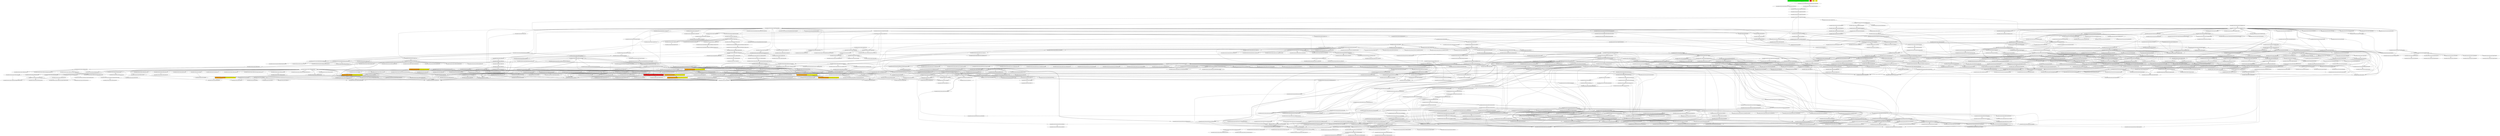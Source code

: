 digraph enhanced {
	"com.google.javascript.jscomp.PeepholeSubstituteAlternateSyntax$3#649" [style=striped shape=box fillcolor="orange:yellow"];
	"com.google.javascript.jscomp.PeepholeSubstituteAlternateSyntax$3#646" [style=striped shape=box fillcolor="orange:yellow"];
	"com.google.javascript.jscomp.PeepholeSubstituteAlternateSyntax$2#630" [style=striped shape=box fillcolor="orange:yellow"];
	"com.google.javascript.jscomp.PeepholeSubstituteAlternateSyntax$2#633" [style=striped shape=box fillcolor="orange:yellow"];
	"com.google.javascript.jscomp.PeepholeSubstituteAlternateSyntaxTest#567" [style=striped shape=box fillcolor="green"];
	"com.google.javascript.jscomp.PeepholeSubstituteAlternateSyntax$1#46" [style=striped shape=box fillcolor="orange:yellow"];
	"real" [style=striped shape=box fillcolor="red"];
	"com.google.javascript.jscomp.PeepholeSubstituteAlternateSyntax$1#49" [style=striped shape=box fillcolor="orange:yellow"];
	"ochiai" [style=striped shape=box fillcolor="yellow"];
	"d4" [style=striped shape=box fillcolor="yellow"];
	"com.google.javascript.jscomp.PeepholeSubstituteAlternateSyntax#630" [style=striped shape=box fillcolor="orange:yellow"];
	"com.google.javascript.jscomp.PeepholeSubstituteAlternateSyntax#520" [style=striped shape=box fillcolor="red"];
	"com.google.javascript.jscomp.PeepholeSubstituteAlternateSyntax#645" [style=striped shape=box fillcolor="orange:yellow"];
	"com.google.common.collect.RegularImmutableMap$LinkedEntry#96" -> "com.google.common.collect.ImmutableEntry#34";
	"com.google.common.collect.Maps#529" -> "com.google.common.collect.ImmutableEntry#34";
	"com.google.javascript.jscomp.JSSourceFile#78" -> "com.google.javascript.jscomp.SourceFile#94" [style=bold];
	"com.google.javascript.jscomp.parsing.IRFactory#76" -> "com.google.javascript.jscomp.parsing.IRFactory#1194";
	"com.google.javascript.jscomp.mozilla.rhino.ObjToIntMap#362" -> "com.google.javascript.jscomp.mozilla.rhino.ObjToIntMap#326" [style=bold];
	"com.google.javascript.jscomp.parsing.IRFactory#159" -> "com.google.javascript.jscomp.parsing.IRFactory#1190";
	"com.google.javascript.jscomp.parsing.IRFactory#76" -> "com.google.javascript.jscomp.parsing.IRFactory#1190";
	"com.google.javascript.jscomp.Compiler#1433" -> "com.google.javascript.jscomp.CodePrinter$Builder#558" [style=bold];
	"com.google.javascript.jscomp.PeepholeOptimizationsPass#36" -> "com.google.javascript.jscomp.NodeTraversal$AbstractPostOrderCallback#125";
	"com.google.javascript.rhino.Node#835" -> "com.google.javascript.rhino.Node$PropListItem#351";
	"com.google.javascript.rhino.jstype.JSTypeRegistry#237" -> "com.google.javascript.rhino.jstype.BooleanType#53" [style=bold];
	"com.google.javascript.rhino.testing.BaseJSTypeTestCase#226" -> "com.google.javascript.rhino.jstype.JSTypeRegistry#914";
	"com.google.javascript.rhino.Node#824" -> "com.google.javascript.rhino.Node$PropListItem#355";
	"com.google.javascript.jscomp.mozilla.rhino.Parser#2516" -> "com.google.javascript.jscomp.mozilla.rhino.Parser#3298";
	"com.google.javascript.rhino.jstype.JSTypeRegistry#1257" -> "com.google.javascript.rhino.jstype.PrototypeObjectType#100";
	"com.google.javascript.rhino.Node$PropListItem#355" -> "com.google.javascript.rhino.Node$PropListItem#359";
	"com.google.javascript.rhino.Node#776" -> "com.google.javascript.rhino.Node$PropListItem#359";
	"com.google.javascript.rhino.Node$PropListItem#351" -> "com.google.javascript.rhino.Node$PropListItem#359";
	"com.google.javascript.jscomp.PeepholeSubstituteAlternateSyntax#260" -> "com.google.javascript.jscomp.PeepholeSubstituteAlternateSyntax#544";
	"com.google.javascript.rhino.jstype.JSTypeRegistry#237" -> "com.google.javascript.rhino.jstype.AllType#53" [style=bold];
	"com.google.javascript.jscomp.parsing.IRFactory$TransformDispatcher#278" -> "com.google.javascript.jscomp.mozilla.rhino.Node$NodeIterator#393";
	"com.google.javascript.jscomp.parsing.IRFactory$TransformDispatcher#275" -> "com.google.javascript.jscomp.mozilla.rhino.Node$NodeIterator#393";
	"com.google.javascript.jscomp.parsing.IRFactory$TransformDispatcher#363" -> "com.google.javascript.jscomp.parsing.IRFactory$TransformDispatcher#379" [style=bold];
	"com.google.javascript.jscomp.parsing.IRFactory#272" -> "com.google.javascript.jscomp.parsing.TypeSafeDispatcher#119" [style=bold];
	"com.google.javascript.rhino.jstype.FunctionPrototypeType#55" -> "com.google.javascript.rhino.jstype.PrototypeObjectType#109";
	"com.google.javascript.rhino.jstype.PrototypeObjectType#100" -> "com.google.javascript.rhino.jstype.PrototypeObjectType#109";
	"com.google.javascript.rhino.jstype.InstanceObjectType#59" -> "com.google.javascript.rhino.jstype.PrototypeObjectType#109";
	"com.google.javascript.rhino.jstype.FunctionType#125" -> "com.google.javascript.rhino.jstype.PrototypeObjectType#109";
	"com.google.javascript.rhino.jstype.PrototypeObjectType#390" -> "com.google.javascript.rhino.jstype.FunctionType#867" [style=bold];
	"com.google.javascript.jscomp.Compiler#1433" -> "com.google.javascript.jscomp.CodePrinter$Builder#566";
	"com.google.javascript.rhino.Node#916" -> "com.google.javascript.rhino.Node#929" [style=bold];
	"com.google.javascript.jscomp.NodeTraversal#439" -> "com.google.javascript.jscomp.NodeTraversal#471";
	"com.google.javascript.jscomp.mozilla.rhino.Node#430" -> "com.google.javascript.jscomp.mozilla.rhino.Node$NodeIterator#388" [style=bold];
	"com.google.javascript.jscomp.parsing.IRFactory$TransformDispatcher#278" -> "com.google.javascript.jscomp.mozilla.rhino.Node$NodeIterator#382";
	"com.google.javascript.jscomp.mozilla.rhino.Node$NodeIterator#382" -> "com.google.javascript.jscomp.mozilla.rhino.Node$NodeIterator#382";
	"com.google.javascript.jscomp.parsing.IRFactory$TransformDispatcher#275" -> "com.google.javascript.jscomp.mozilla.rhino.Node$NodeIterator#382";
	"com.google.javascript.jscomp.NodeUtil#2354" -> "com.google.javascript.rhino.Node#1267";
	"com.google.javascript.jscomp.PeepholeSubstituteAlternateSyntax$3#649" -> "com.google.javascript.rhino.Node#1267";
	"com.google.javascript.jscomp.CodeGenerator#76" -> "com.google.javascript.rhino.Node#1267";
	"com.google.javascript.jscomp.PeepholeSubstituteAlternateSyntax#673" -> "com.google.javascript.rhino.Node#1267";
	"com.google.javascript.jscomp.NodeUtil#1327" -> "com.google.javascript.rhino.Node#1267";
	"com.google.javascript.jscomp.PeepholeSubstituteAlternateSyntax#260" -> "com.google.javascript.rhino.Node#1267";
	"com.google.javascript.rhino.Node#1048" -> "com.google.javascript.rhino.Node#1057" [style=bold];
	"com.google.javascript.rhino.jstype.UnionTypeBuilder#98" -> "com.google.javascript.rhino.jstype.StringType#49";
	"com.google.javascript.rhino.jstype.JSTypeRegistry#892" -> "com.google.javascript.rhino.jstype.AllType#68";
	"com.google.javascript.jscomp.CodeConsumer#200" -> "com.google.javascript.jscomp.CodePrinter$CompactCodePrinter#408";
	"com.google.javascript.jscomp.CodeConsumer#182" -> "com.google.javascript.jscomp.CodePrinter$CompactCodePrinter#408";
	"com.google.javascript.rhino.jstype.JSTypeRegistry#914" -> "com.google.javascript.rhino.jstype.JSTypeRegistry#930";
	"com.google.javascript.rhino.jstype.JSTypeRegistry#237" -> "com.google.javascript.rhino.jstype.JSTypeRegistry#930";
	"com.google.javascript.jscomp.NodeTraversal#196" -> "com.google.javascript.jscomp.NodeTraversal#204" [style=bold];
	"com.google.javascript.jscomp.mozilla.rhino.ast.FunctionNode#237" -> "com.google.javascript.jscomp.mozilla.rhino.Node#513";
	"com.google.javascript.jscomp.mozilla.rhino.Node#227" -> "com.google.javascript.jscomp.mozilla.rhino.Node#513";
	"com.google.common.collect.SingletonImmutableSet#43" -> "com.google.common.collect.ImmutableSet#340";
	"com.google.common.collect.ImmutableSet$ArrayImmutableSet#372" -> "com.google.common.collect.ImmutableSet#340";
	"com.google.javascript.rhino.jstype.JSTypeRegistry#237" -> "com.google.javascript.rhino.jstype.StringType#53" [style=bold];
	"com.google.javascript.jscomp.JSSourceFile#72" -> "com.google.javascript.jscomp.SourceFile#79";
	"com.google.javascript.jscomp.SourceFile$Preloaded#301" -> "com.google.javascript.jscomp.SourceFile#79";
	"com.google.javascript.jscomp.mozilla.rhino.ScriptRuntime#3639" -> "com.google.javascript.jscomp.mozilla.rhino.ScriptRuntime#3691";
	"com.google.common.collect.RegularImmutableMap#102" -> "com.google.common.collect.ImmutableEntry#44";
	"com.google.common.collect.RegularImmutableMap#48" -> "com.google.common.collect.ImmutableEntry#44";
	"com.google.javascript.jscomp.SuppressDocWarningsGuard#38" -> "com.google.common.collect.ImmutableEntry#44";
	"com.google.common.collect.ImmutableMap$Builder#185" -> "com.google.common.collect.ImmutableEntry#44";
	"com.google.javascript.rhino.Node#1367" -> "com.google.javascript.rhino.Node#1043";
	"com.google.common.collect.RegularImmutableMap#102" -> "com.google.common.collect.ImmutableEntry#40";
	"com.google.common.collect.RegularImmutableMap#48" -> "com.google.common.collect.ImmutableEntry#40";
	"com.google.javascript.jscomp.SuppressDocWarningsGuard#38" -> "com.google.common.collect.ImmutableEntry#40";
	"com.google.common.collect.ImmutableMap$Builder#185" -> "com.google.common.collect.ImmutableEntry#40";
	"com.google.javascript.rhino.jstype.UnionTypeBuilder#98" -> "com.google.javascript.rhino.jstype.BooleanType#49";
	"com.google.javascript.jscomp.PeepholeOptimizationsPass#98" -> "com.google.javascript.jscomp.AbstractPeepholeOptimization#100";
	"com.google.javascript.jscomp.mozilla.rhino.Context#418" -> "com.google.javascript.jscomp.mozilla.rhino.ContextFactory#501" [style=bold];
	"com.google.javascript.jscomp.parsing.Config#77" -> "com.google.common.collect.ImmutableMap#307" [style=bold];
	"com.google.javascript.jscomp.parsing.IRFactory$TransformDispatcher#275" -> "com.google.javascript.jscomp.parsing.IRFactory$TransformDispatcher#363" [style=bold];
	"com.google.javascript.rhino.jstype.FunctionType#287" -> "com.google.javascript.rhino.jstype.FunctionType#850" [style=bold];
	"com.google.javascript.rhino.Node#1043" -> "com.google.javascript.rhino.Node#1048" [style=bold];
	"com.google.javascript.jscomp.PeepholeSubstituteAlternateSyntax$3#646" -> "com.google.javascript.jscomp.PeepholeSubstituteAlternateSyntax$3#649" [style=bold];
	"com.google.common.collect.ImmutableMap$Builder#202" -> "com.google.common.collect.ImmutableMap$Builder#207" [style=bold];
	"com.google.javascript.jscomp.NodeUtil#2181" -> "com.google.javascript.jscomp.PeepholeSubstituteAlternateSyntax$3#646";
	"com.google.javascript.jscomp.PeepholeSubstituteAlternateSyntax#645" -> "com.google.javascript.jscomp.PeepholeSubstituteAlternateSyntax$3#646";
	"com.google.javascript.jscomp.parsing.Config#77" -> "com.google.common.collect.ImmutableMap$Builder#202";
	"com.google.javascript.jscomp.LineNumberCheck#52" -> "com.google.javascript.jscomp.NodeTraversal#421";
	"com.google.javascript.jscomp.PrepareAst#57" -> "com.google.javascript.jscomp.NodeTraversal#421";
	"com.google.javascript.jscomp.mozilla.rhino.Parser#2320" -> "com.google.javascript.jscomp.mozilla.rhino.Parser#394";
	"com.google.javascript.jscomp.parsing.ParserRunner#90" -> "com.google.javascript.jscomp.mozilla.rhino.Parser#152";
	"com.google.javascript.jscomp.CompilerTestCase#280" -> "com.google.javascript.jscomp.CompilerTestCase#292";
	"com.google.javascript.jscomp.Compiler#1433" -> "com.google.javascript.jscomp.CodePrinter$Builder#509";
	"com.google.javascript.jscomp.mozilla.rhino.Node#234" -> "com.google.javascript.jscomp.mozilla.rhino.Node#534" [style=bold];
	"com.google.javascript.rhino.jstype.JSTypeRegistry#569" -> "com.google.javascript.rhino.jstype.BooleanType#103";
	"com.google.javascript.jscomp.mozilla.rhino.ast.IfStatement#71" -> "com.google.javascript.jscomp.mozilla.rhino.ast.AstNode#182";
	"com.google.javascript.jscomp.mozilla.rhino.ast.VariableInitializer#81" -> "com.google.javascript.jscomp.mozilla.rhino.ast.AstNode#182";
	"com.google.javascript.jscomp.mozilla.rhino.ast.KeywordLiteral#71" -> "com.google.javascript.jscomp.mozilla.rhino.ast.AstNode#182";
	"com.google.javascript.jscomp.mozilla.rhino.ast.ExpressionStatement#106" -> "com.google.javascript.jscomp.mozilla.rhino.ast.AstNode#182";
	"com.google.javascript.jscomp.mozilla.rhino.Parser#322" -> "com.google.javascript.jscomp.mozilla.rhino.TokenStream#299";
	"com.google.javascript.jscomp.mozilla.rhino.Parser#1874" -> "com.google.javascript.jscomp.mozilla.rhino.TokenStream#299";
	"com.google.javascript.jscomp.mozilla.rhino.ast.FunctionNode#136" -> "com.google.javascript.jscomp.mozilla.rhino.ast.ScriptNode#85";
	"com.google.javascript.jscomp.mozilla.rhino.ast.AstRoot#70" -> "com.google.javascript.jscomp.mozilla.rhino.ast.ScriptNode#85";
	"com.google.common.collect.Lists$ReverseList#807" -> "com.google.common.collect.Lists$ReverseList$1#809" [style=bold];
	"com.google.javascript.jscomp.CodeGenerator#76" -> "com.google.javascript.jscomp.CodePrinter$MappedCodePrinter#89" [style=bold];
	"com.google.javascript.rhino.jstype.BooleanType#103" -> "com.google.javascript.rhino.jstype.BooleanType#108" [style=bold];
	"com.google.javascript.jscomp.Compiler#183" -> "com.google.javascript.jscomp.Compiler#190";
	"com.google.javascript.rhino.Node#1057" -> "com.google.javascript.rhino.Node#1063";
	"com.google.javascript.rhino.Node#1063" -> "com.google.javascript.rhino.Node#1063";
	"com.google.javascript.rhino.jstype.FunctionType#810" -> "com.google.javascript.rhino.jstype.FunctionType#823" [style=bold];
	"com.google.common.collect.RegularImmutableMap$EntrySet#154" -> "com.google.common.collect.RegularImmutableMap#36";
	"com.google.common.collect.RegularImmutableMap#35" -> "com.google.common.collect.RegularImmutableMap#35";
	"com.google.javascript.jscomp.SuppressDocWarningsGuard#38" -> "com.google.common.collect.RegularImmutableMap#35";
	"com.google.common.collect.ImmutableMap$Builder#185" -> "com.google.common.collect.RegularImmutableMap#35";
	"com.google.javascript.rhino.jstype.ErrorFunctionType#51" -> "com.google.javascript.rhino.jstype.JSTypeRegistry#965";
	"com.google.javascript.rhino.jstype.JSTypeRegistry#237" -> "com.google.javascript.rhino.jstype.JSTypeRegistry#965";
	"com.google.javascript.rhino.jstype.NoObjectType#209" -> "com.google.javascript.rhino.jstype.JSTypeRegistry#965";
	"com.google.javascript.jscomp.NodeTraversal#439" -> "com.google.javascript.jscomp.NodeTraversal#439";
	"com.google.javascript.jscomp.NodeTraversal#246" -> "com.google.javascript.jscomp.NodeTraversal#439";
	"com.google.javascript.jscomp.NodeTraversal#471" -> "com.google.javascript.jscomp.NodeTraversal#439";
	"com.google.javascript.jscomp.mozilla.rhino.Parser#1127" -> "com.google.javascript.jscomp.mozilla.rhino.Parser#379";
	"com.google.javascript.jscomp.mozilla.rhino.Parser#2137" -> "com.google.javascript.jscomp.mozilla.rhino.Parser#379";
	"com.google.javascript.jscomp.mozilla.rhino.Parser#2059" -> "com.google.javascript.jscomp.mozilla.rhino.Parser#379";
	"com.google.javascript.jscomp.mozilla.rhino.Parser#1874" -> "com.google.javascript.jscomp.mozilla.rhino.Parser#379";
	"com.google.javascript.jscomp.mozilla.rhino.Parser#2113" -> "com.google.javascript.jscomp.mozilla.rhino.Parser#379";
	"com.google.javascript.jscomp.mozilla.rhino.Parser#2433" -> "com.google.javascript.jscomp.mozilla.rhino.Parser#379";
	"com.google.javascript.jscomp.mozilla.rhino.Parser#412" -> "com.google.javascript.jscomp.mozilla.rhino.Parser#379";
	"com.google.javascript.jscomp.mozilla.rhino.Parser#621" -> "com.google.javascript.jscomp.mozilla.rhino.Parser#379";
	"com.google.javascript.jscomp.mozilla.rhino.Parser#2189" -> "com.google.javascript.jscomp.mozilla.rhino.Parser#379";
	"com.google.javascript.jscomp.mozilla.rhino.Parser#2176" -> "com.google.javascript.jscomp.mozilla.rhino.Parser#379";
	"com.google.javascript.jscomp.mozilla.rhino.Parser#772" -> "com.google.javascript.jscomp.mozilla.rhino.Parser#379";
	"com.google.javascript.jscomp.mozilla.rhino.Parser#2163" -> "com.google.javascript.jscomp.mozilla.rhino.Parser#379";
	"com.google.javascript.jscomp.mozilla.rhino.Parser#692" -> "com.google.javascript.jscomp.mozilla.rhino.Parser#379";
	"com.google.javascript.jscomp.mozilla.rhino.Parser#2150" -> "com.google.javascript.jscomp.mozilla.rhino.Parser#379";
	"com.google.javascript.rhino.jstype.UnionType#81" -> "com.google.common.collect.RegularImmutableList#170" [style=bold];
	"com.google.javascript.jscomp.CodeGenerator#76" -> "com.google.javascript.jscomp.CodePrinter$CompactCodePrinter#471";
	"com.google.javascript.jscomp.mozilla.rhino.ast.VariableDeclaration#72" -> "com.google.javascript.jscomp.mozilla.rhino.ast.AstNode#171";
	"com.google.javascript.jscomp.mozilla.rhino.ast.Name#84" -> "com.google.javascript.jscomp.mozilla.rhino.ast.AstNode#171";
	"com.google.javascript.jscomp.mozilla.rhino.ast.Block#63" -> "com.google.javascript.jscomp.mozilla.rhino.ast.AstNode#171";
	"com.google.javascript.jscomp.mozilla.rhino.ast.FunctionCall#68" -> "com.google.javascript.jscomp.mozilla.rhino.ast.AstNode#171";
	"com.google.javascript.jscomp.mozilla.rhino.ast.NumberLiteral#70" -> "com.google.javascript.jscomp.mozilla.rhino.ast.AstNode#171";
	"com.google.javascript.jscomp.CompilerTestCase#382" -> "com.google.javascript.jscomp.JSSourceFile#55";
	"com.google.javascript.jscomp.CompilerTestCase#884" -> "com.google.javascript.jscomp.JSSourceFile#55";
	"com.google.javascript.jscomp.Tracer#421" -> "com.google.javascript.jscomp.Tracer#967";
	"com.google.javascript.jscomp.Tracer#250" -> "com.google.javascript.jscomp.Tracer#967";
	"com.google.javascript.jscomp.CodePrinter$CompactCodePrinter#399" -> "com.google.javascript.jscomp.CodePrinter$MappedCodePrinter#59";
	"com.google.javascript.rhino.jstype.JSTypeRegistry#237" -> "com.google.javascript.rhino.jstype.FunctionType#816";
	"com.google.javascript.rhino.jstype.NoObjectType#209" -> "com.google.javascript.rhino.jstype.FunctionType#816";
	"com.google.javascript.jscomp.CompilerTestCase#984" -> "com.google.javascript.jscomp.Compiler#183";
	"com.google.javascript.jscomp.mozilla.rhino.ObjToIntMap#362" -> "com.google.javascript.jscomp.mozilla.rhino.ObjToIntMap#304" [style=bold];
	"com.google.javascript.rhino.jstype.JSTypeRegistry#237" -> "com.google.javascript.rhino.jstype.JSTypeRegistry#975" [style=bold];
	"com.google.javascript.jscomp.parsing.IRFactory#1210" -> "com.google.javascript.rhino.Node#756";
	"com.google.javascript.jscomp.parsing.IRFactory#1194" -> "com.google.javascript.rhino.Node#756";
	"com.google.javascript.jscomp.parsing.IRFactory#1186" -> "com.google.javascript.rhino.Node#756";
	"com.google.javascript.jscomp.parsing.IRFactory#1206" -> "com.google.javascript.rhino.Node#756";
	"com.google.javascript.jscomp.parsing.IRFactory#1190" -> "com.google.javascript.rhino.Node#756";
	"com.google.javascript.jscomp.parsing.IRFactory#1210" -> "com.google.javascript.rhino.Node#512";
	"com.google.javascript.jscomp.PeepholeSubstituteAlternateSyntax#818" -> "com.google.javascript.rhino.Node#512";
	"com.google.javascript.jscomp.ComposeWarningsGuard#69" -> "com.google.common.collect.Lists$ReverseList$1#821";
	"com.google.common.collect.Lists$ReverseList$1#829" -> "com.google.common.collect.Lists$ReverseList$1#821";
	"com.google.javascript.jscomp.mozilla.rhino.Parser#3233" -> "com.google.javascript.jscomp.mozilla.rhino.Node#557";
	"com.google.javascript.jscomp.mozilla.rhino.Parser#897" -> "com.google.javascript.jscomp.mozilla.rhino.Node#557";
	"com.google.javascript.jscomp.mozilla.rhino.Parser#621" -> "com.google.javascript.jscomp.mozilla.rhino.Node#557";
	"com.google.javascript.jscomp.mozilla.rhino.ast.ExpressionStatement#122" -> "com.google.javascript.jscomp.mozilla.rhino.Node#557";
	"com.google.javascript.jscomp.mozilla.rhino.Parser#2461" -> "com.google.javascript.jscomp.mozilla.rhino.Node#557";
	"com.google.javascript.jscomp.mozilla.rhino.Parser#2606" -> "com.google.javascript.jscomp.mozilla.rhino.Node#557";
	"com.google.javascript.jscomp.mozilla.rhino.Parser#1733" -> "com.google.javascript.jscomp.mozilla.rhino.Node#557";
	"com.google.javascript.jscomp.mozilla.rhino.Parser#2516" -> "com.google.javascript.jscomp.mozilla.rhino.Node#557";
	"com.google.javascript.jscomp.mozilla.rhino.Parser#1127" -> "com.google.javascript.jscomp.mozilla.rhino.Node#557";
	"com.google.javascript.jscomp.mozilla.rhino.Parser#988" -> "com.google.javascript.jscomp.mozilla.rhino.Node#557";
	"com.google.javascript.jscomp.mozilla.rhino.Parser#1874" -> "com.google.javascript.jscomp.mozilla.rhino.Node#557";
	"com.google.javascript.jscomp.ComposeWarningsGuard#69" -> "com.google.common.collect.Lists$ReverseList$1#829";
	"com.google.javascript.rhino.Node#512" -> "com.google.javascript.rhino.Node$NumberNode#244" [style=bold];
	"com.google.javascript.jscomp.parsing.IRFactory#127" -> "com.google.javascript.jscomp.mozilla.rhino.ast.ScriptNode#93";
	"com.google.javascript.jscomp.RhinoErrorReporter#70" -> "com.google.common.collect.ImmutableMap#102" [style=bold];
	"com.google.javascript.jscomp.Compiler#1433" -> "com.google.javascript.jscomp.CodePrinter$Builder#540";
	"com.google.javascript.jscomp.PeepholeSubstituteAlternateSyntax#630" -> "com.google.javascript.jscomp.PeepholeSubstituteAlternateSyntax$2#630";
	"com.google.javascript.jscomp.NodeUtil#2181" -> "com.google.javascript.jscomp.PeepholeSubstituteAlternateSyntax$2#630";
	"com.google.javascript.jscomp.PeepholeSubstituteAlternateSyntax$2#630" -> "com.google.javascript.jscomp.PeepholeSubstituteAlternateSyntax$2#633" [style=bold];
	"com.google.javascript.jscomp.parsing.IRFactory#76" -> "com.google.javascript.jscomp.parsing.IRFactory#1186" [style=bold];
	"com.google.javascript.jscomp.mozilla.rhino.ast.AstNode#235" -> "com.google.javascript.jscomp.mozilla.rhino.ast.AstNode#198";
	"com.google.javascript.rhino.jstype.JSTypeRegistry#237" -> "com.google.javascript.rhino.jstype.ErrorFunctionType#51" [style=bold];
	"com.google.javascript.jscomp.Compiler#1433" -> "com.google.javascript.jscomp.CodePrinter$Builder#548" [style=bold];
	"com.google.javascript.jscomp.parsing.Config#77" -> "com.google.common.collect.Iterators$11#971";
	"com.google.javascript.jscomp.SuppressDocWarningsGuard#38" -> "com.google.common.collect.Iterators$11#971";
	"com.google.common.collect.ImmutableMap$Builder#185" -> "com.google.common.collect.Iterators$11#971";
	"com.google.javascript.rhino.jstype.PrototypeObjectType#410" -> "com.google.javascript.rhino.jstype.JSType#844";
	"com.google.javascript.rhino.jstype.FunctionType#757" -> "com.google.javascript.rhino.jstype.JSType#844";
	"com.google.javascript.rhino.jstype.ValueType#54" -> "com.google.javascript.rhino.jstype.JSType#844";
	"com.google.javascript.rhino.jstype.ErrorFunctionType#51" -> "com.google.javascript.rhino.jstype.FunctionType#810";
	"com.google.javascript.rhino.jstype.JSTypeRegistry#237" -> "com.google.javascript.rhino.jstype.FunctionType#810";
	"com.google.javascript.rhino.jstype.FunctionType#287" -> "com.google.javascript.rhino.jstype.FunctionType#810";
	"com.google.javascript.jscomp.JSSourceFile#55" -> "com.google.javascript.jscomp.JSSourceFile#72" [style=bold];
	"com.google.javascript.jscomp.CodeConsumer#204" -> "com.google.javascript.jscomp.CodePrinter$CompactCodePrinter#453";
	"com.google.javascript.rhino.Node#792" -> "com.google.javascript.rhino.Node#741";
	"com.google.javascript.rhino.Node#808" -> "com.google.javascript.rhino.Node#741";
	"com.google.javascript.rhino.Node#929" -> "com.google.javascript.rhino.Node#741";
	"com.google.javascript.jscomp.JsAst#77" -> "com.google.javascript.jscomp.JSSourceFile#78";
	"com.google.javascript.jscomp.mozilla.rhino.Parser#1098" -> "com.google.javascript.jscomp.mozilla.rhino.ast.AstNode#191";
	"com.google.javascript.jscomp.mozilla.rhino.ast.FunctionNode#237" -> "com.google.javascript.jscomp.mozilla.rhino.ast.AstNode#191";
	"com.google.javascript.jscomp.mozilla.rhino.ast.InfixExpression#85" -> "com.google.javascript.jscomp.mozilla.rhino.ast.AstNode#191";
	"com.google.javascript.jscomp.mozilla.rhino.Parser#276" -> "com.google.javascript.jscomp.mozilla.rhino.ast.AstNode#191";
	"com.google.javascript.jscomp.mozilla.rhino.ast.AstNode#287" -> "com.google.javascript.jscomp.mozilla.rhino.ast.AstNode#191";
	"com.google.javascript.jscomp.mozilla.rhino.Parser#692" -> "com.google.javascript.jscomp.mozilla.rhino.ast.AstNode#191";
	"com.google.javascript.jscomp.mozilla.rhino.ast.AstNode#263" -> "com.google.javascript.jscomp.mozilla.rhino.ast.AstNode#191";
	"com.google.javascript.jscomp.mozilla.rhino.ast.InfixExpression#92" -> "com.google.javascript.jscomp.mozilla.rhino.ast.AstNode#191";
	"com.google.javascript.jscomp.mozilla.rhino.Parser#2516" -> "com.google.javascript.jscomp.mozilla.rhino.ast.AstNode#191";
	"com.google.javascript.jscomp.mozilla.rhino.Parser#2059" -> "com.google.javascript.jscomp.mozilla.rhino.ast.AstNode#191";
	"com.google.javascript.jscomp.mozilla.rhino.ast.AstNode#207" -> "com.google.javascript.jscomp.mozilla.rhino.ast.AstNode#191";
	"com.google.javascript.jscomp.mozilla.rhino.ast.ExpressionStatement#91" -> "com.google.javascript.jscomp.mozilla.rhino.ast.AstNode#191";
	"com.google.javascript.jscomp.CodeGenerator#68" -> "com.google.javascript.jscomp.CodeGenerator#1006" [style=bold];
	"com.google.common.collect.ImmutableMap#235" -> "com.google.common.collect.ImmutableMap#135";
	"com.google.common.collect.ImmutableMap#102" -> "com.google.common.collect.ImmutableMap#135";
	"com.google.common.collect.ImmutableMap$Builder#174" -> "com.google.common.collect.ImmutableMap#135";
	"com.google.common.collect.Iterators#1026" -> "com.google.common.collect.Iterators$13#1026" [style=bold];
	"com.google.javascript.jscomp.PeepholeOptimizationsPass#65" -> "com.google.common.collect.Iterators$13#1029";
	"com.google.javascript.jscomp.PeepholeOptimizationsPass#98" -> "com.google.common.collect.Iterators$13#1029";
	"com.google.javascript.jscomp.PeepholeOptimizationsPass#92" -> "com.google.common.collect.Iterators$13#1029";
	"com.google.javascript.jscomp.CompilerOptions#845" -> "com.google.javascript.jscomp.DiagnosticGroupWarningsGuard#31";
	"com.google.javascript.jscomp.SuppressDocWarningsGuard#38" -> "com.google.javascript.jscomp.DiagnosticGroupWarningsGuard#31";
	"com.google.javascript.jscomp.mozilla.rhino.TokenStream#1281" -> "com.google.javascript.jscomp.mozilla.rhino.TokenStream#1407";
	"com.google.javascript.jscomp.mozilla.rhino.Parser#2516" -> "com.google.javascript.jscomp.mozilla.rhino.ast.FunctionCall#89";
	"com.google.javascript.jscomp.mozilla.rhino.TokenStream#320" -> "com.google.javascript.jscomp.mozilla.rhino.ScriptRuntime#432";
	"com.google.javascript.jscomp.PeepholeSubstituteAlternateSyntax#818" -> "com.google.javascript.rhino.Node$NumberNode#265";
	"com.google.javascript.rhino.Node#1405" -> "com.google.javascript.rhino.Node$NumberNode#265";
	"com.google.javascript.rhino.jstype.UnionTypeBuilder#186" -> "com.google.javascript.rhino.jstype.UnionType#81" [style=bold];
	"com.google.javascript.jscomp.PeepholeOptimizationsPass#65" -> "com.google.common.collect.Iterators$13#1032";
	"com.google.javascript.jscomp.PeepholeOptimizationsPass#98" -> "com.google.common.collect.Iterators$13#1032";
	"com.google.javascript.jscomp.PeepholeOptimizationsPass#92" -> "com.google.common.collect.Iterators$13#1032";
	"com.google.javascript.jscomp.CodeConsumer#204" -> "com.google.javascript.jscomp.CodeConsumer#200";
	"com.google.javascript.jscomp.CompilerTestCase#884" -> "com.google.common.base.Joiner#164";
	"com.google.javascript.jscomp.CompilerTestCase#687" -> "com.google.common.base.Joiner#164";
	"com.google.javascript.jscomp.parsing.Config#77" -> "com.google.common.collect.ImmutableMap#124";
	"com.google.javascript.jscomp.mozilla.rhino.ContextFactory#440" -> "com.google.javascript.jscomp.mozilla.rhino.Kit#316";
	"com.google.javascript.jscomp.mozilla.rhino.ContextFactory#451" -> "com.google.javascript.jscomp.mozilla.rhino.Kit#316";
	"com.google.javascript.jscomp.NodeUtil#2181" -> "com.google.javascript.jscomp.PeepholeSubstituteAlternateSyntax$1#46";
	"com.google.javascript.jscomp.CompilerTestCase$BlackHoleErrorManager#971" -> "com.google.javascript.jscomp.CompilerTestCase$BlackHoleErrorManager#972" [style=bold];
	"com.google.javascript.jscomp.CompilerTestCase#687" -> "com.google.javascript.jscomp.CompilerTestCase$BlackHoleErrorManager#971" [style=bold];
	"com.google.javascript.jscomp.PeepholeSubstituteAlternateSyntax$1#46" -> "com.google.javascript.jscomp.PeepholeSubstituteAlternateSyntax$1#49" [style=bold];
	"com.google.javascript.jscomp.CodeGenerator#828" -> "com.google.javascript.jscomp.CodeGenerator#837";
	"com.google.javascript.jscomp.CodeGenerator#76" -> "com.google.javascript.jscomp.NodeUtil#901";
	"com.google.javascript.jscomp.PeepholeSubstituteAlternateSyntax$2#633" -> "com.google.javascript.jscomp.NodeUtil#901";
	"com.google.javascript.jscomp.CodeGenerator#816" -> "com.google.javascript.jscomp.NodeUtil#901";
	"com.google.javascript.jscomp.mozilla.rhino.ast.NumberLiteral#79" -> "com.google.javascript.jscomp.mozilla.rhino.Node#566" [style=bold];
	"com.google.javascript.jscomp.mozilla.rhino.Parser#434" -> "com.google.javascript.jscomp.mozilla.rhino.ast.Scope#116" [style=bold];
	"com.google.javascript.jscomp.PeepholeOptimizationsPass#65" -> "com.google.javascript.jscomp.PeepholeSubstituteAlternateSyntax#59";
	"com.google.javascript.jscomp.parsing.IRFactory$TransformDispatcher#275" -> "com.google.javascript.jscomp.mozilla.rhino.ast.FunctionCall#79";
	"com.google.javascript.jscomp.CodeGenerator#76" -> "com.google.javascript.jscomp.CodeConsumer#204";
	"com.google.javascript.jscomp.CodeGenerator#76" -> "com.google.javascript.rhino.Node$NumberNode#255";
	"com.google.javascript.jscomp.NodeUtil#109" -> "com.google.javascript.rhino.Node$NumberNode#255";
	"com.google.javascript.rhino.Node$NumberNode#265" -> "com.google.javascript.rhino.Node$NumberNode#255";
	"com.google.javascript.jscomp.mozilla.rhino.CompilerEnvirons#68" -> "com.google.javascript.jscomp.mozilla.rhino.Context#2188" [style=bold];
	"com.google.javascript.jscomp.Compiler#304" -> "com.google.javascript.jscomp.Compiler#380" [style=bold];
	"com.google.javascript.jscomp.mozilla.rhino.Parser#988" -> "com.google.javascript.jscomp.mozilla.rhino.Parser#1733";
	"com.google.common.collect.ImmutableMap#235" -> "com.google.common.collect.RegularImmutableMap#48";
	"com.google.common.collect.ImmutableMap#102" -> "com.google.common.collect.RegularImmutableMap#48";
	"com.google.common.collect.ImmutableMap$Builder#207" -> "com.google.common.collect.RegularImmutableMap#48";
	"com.google.javascript.jscomp.mozilla.rhino.ast.InfixExpression#85" -> "com.google.javascript.jscomp.mozilla.rhino.ast.AstNode#163";
	"com.google.javascript.jscomp.mozilla.rhino.ast.Name#61" -> "com.google.javascript.jscomp.mozilla.rhino.ast.AstNode#163";
	"com.google.javascript.jscomp.mozilla.rhino.ast.Jump#61" -> "com.google.javascript.jscomp.mozilla.rhino.ast.AstNode#163";
	"com.google.javascript.jscomp.mozilla.rhino.ast.AstNode#171" -> "com.google.javascript.jscomp.mozilla.rhino.ast.AstNode#163";
	"com.google.javascript.jscomp.mozilla.rhino.ast.AstNode#182" -> "com.google.javascript.jscomp.mozilla.rhino.ast.AstNode#163";
	"com.google.javascript.jscomp.mozilla.rhino.Parser#2516" -> "com.google.javascript.jscomp.mozilla.rhino.ast.FunctionCall#68";
	"com.google.javascript.jscomp.Compiler#1433" -> "com.google.javascript.jscomp.CodePrinter$Builder#500";
	"com.google.javascript.rhino.jstype.JSTypeRegistry#227" -> "com.google.javascript.rhino.jstype.JSTypeRegistry#543" [style=bold];
	"com.google.javascript.jscomp.CompilerTestCase#512" -> "com.google.javascript.jscomp.CompilerTestCase#280";
	"com.google.javascript.jscomp.PeepholeSubstituteAlternateSyntaxTest#70" -> "com.google.javascript.jscomp.CompilerTestCase#280";
	"com.google.javascript.rhino.jstype.ObjectType#421" -> "com.google.javascript.rhino.jstype.FunctionPrototypeType#48";
	"com.google.javascript.rhino.jstype.ObjectType#377" -> "com.google.javascript.rhino.jstype.FunctionPrototypeType#48";
	"com.google.javascript.rhino.jstype.ObjectType#444" -> "com.google.javascript.rhino.jstype.FunctionPrototypeType#48";
	"com.google.javascript.rhino.jstype.UnionTypeBuilder#98" -> "com.google.javascript.rhino.jstype.FunctionPrototypeType#48";
	"com.google.javascript.rhino.jstype.PrototypeObjectType#455" -> "com.google.javascript.rhino.jstype.FunctionPrototypeType#48";
	"com.google.javascript.rhino.jstype.PrototypeObjectType#410" -> "com.google.javascript.rhino.jstype.FunctionPrototypeType#48";
	"com.google.javascript.rhino.jstype.PrototypeObjectType#390" -> "com.google.javascript.rhino.jstype.FunctionPrototypeType#48";
	"com.google.javascript.rhino.jstype.FunctionType#597" -> "com.google.javascript.rhino.jstype.FunctionPrototypeType#48";
	"com.google.javascript.jscomp.CompilerTestCase#163" -> "com.google.javascript.jscomp.GoogleCodingConvention#31";
	"com.google.javascript.jscomp.Compiler#190" -> "com.google.javascript.jscomp.GoogleCodingConvention#31";
	"com.google.javascript.jscomp.NodeTraversal#439" -> "com.google.javascript.jscomp.NodeTraversal#614";
	"com.google.javascript.jscomp.CodeGenerator#76" -> "com.google.javascript.jscomp.CodePrinter$MappedCodePrinter#112" [style=bold];
	"com.google.javascript.jscomp.CompilerInput#102" -> "com.google.javascript.jscomp.JsAst#49";
	"com.google.javascript.jscomp.CompilerInput#81" -> "com.google.javascript.jscomp.JsAst#42";
	"com.google.javascript.rhino.jstype.FunctionType#272" -> "com.google.javascript.rhino.jstype.FunctionPrototypeType#55";
	"com.google.javascript.rhino.jstype.FunctionType#429" -> "com.google.javascript.rhino.jstype.FunctionPrototypeType#55";
	"com.google.javascript.rhino.jstype.FunctionPrototypeType#62" -> "com.google.javascript.rhino.jstype.FunctionPrototypeType#55";
	"com.google.javascript.rhino.jstype.JSTypeRegistry#237" -> "com.google.javascript.rhino.jstype.FunctionPrototypeType#55";
	"com.google.javascript.jscomp.LightweightMessageFormatter#49" -> "com.google.javascript.jscomp.AbstractMessageFormatter#32";
	"com.google.javascript.jscomp.ErrorFormat$2#38" -> "com.google.javascript.jscomp.AbstractMessageFormatter#37";
	"com.google.javascript.jscomp.mozilla.rhino.Parser#2516" -> "com.google.javascript.jscomp.mozilla.rhino.Parser#2606";
	"com.google.javascript.jscomp.PeepholeSubstituteAlternateSyntaxTest#52" -> "com.google.javascript.jscomp.PeepholeSubstituteAlternateSyntax#34";
	"com.google.javascript.jscomp.mozilla.rhino.Parser#1989" -> "com.google.javascript.jscomp.mozilla.rhino.Parser#1993";
	"com.google.javascript.jscomp.mozilla.rhino.Parser#1874" -> "com.google.javascript.jscomp.mozilla.rhino.Parser#1993";
	"com.google.javascript.rhino.jstype.FunctionType#65" -> "com.google.javascript.rhino.jstype.PrototypeObjectType#380";
	"com.google.javascript.rhino.jstype.FunctionPrototypeType#48" -> "com.google.javascript.rhino.jstype.PrototypeObjectType#380";
	"com.google.javascript.jscomp.Compiler#304" -> "com.google.javascript.jscomp.Compiler#366" [style=bold];
	"com.google.javascript.jscomp.AbstractPeepholeOptimization#62" -> "com.google.javascript.jscomp.Compiler#1619";
	"com.google.common.collect.Lists$ReverseList#741" -> "com.google.common.base.Preconditions#330";
	"com.google.javascript.jscomp.mozilla.rhino.ast.AstNode#163" -> "com.google.javascript.jscomp.mozilla.rhino.Node#132" [style=bold];
	"com.google.javascript.jscomp.mozilla.rhino.Parser#692" -> "com.google.javascript.jscomp.mozilla.rhino.Parser#1989";
	"com.google.javascript.rhino.jstype.FunctionType#260" -> "com.google.javascript.rhino.jstype.FunctionPrototypeType#62";
	"com.google.javascript.rhino.jstype.JSTypeRegistry#614" -> "com.google.javascript.rhino.jstype.FunctionPrototypeType#67";
	"com.google.javascript.jscomp.ComposeWarningsGuard#56" -> "com.google.common.collect.Lists#714";
	"com.google.common.base.Joiner#156" -> "com.google.common.base.Joiner#125";
	"com.google.javascript.rhino.jstype.JSTypeRegistry#543" -> "com.google.javascript.rhino.jstype.JSTypeRegistry#569" [style=bold];
	"com.google.javascript.rhino.testing.BaseJSTypeTestCase#226" -> "com.google.javascript.rhino.testing.BaseJSTypeTestCase#383" [style=bold];
	"com.google.javascript.jscomp.ClosureCodingConvention#38" -> "com.google.javascript.jscomp.DefaultCodingConvention#32";
	"com.google.javascript.jscomp.CodePrinter#596" -> "com.google.javascript.jscomp.CodePrinter$MappedCodePrinter#176" [style=bold];
	"com.google.javascript.rhino.jstype.JSTypeRegistry#569" -> "com.google.javascript.rhino.jstype.VoidType#96" [style=bold];
	"com.google.javascript.jscomp.Compiler#190" -> "com.google.javascript.jscomp.Compiler#1604";
	"com.google.javascript.jscomp.CompilerTestCase#687" -> "com.google.javascript.jscomp.Compiler#1604";
	"com.google.javascript.rhino.jstype.FunctionPrototypeType#48" -> "com.google.javascript.rhino.jstype.PrototypeObjectType#375";
	"com.google.javascript.rhino.jstype.JSTypeRegistry#614" -> "com.google.javascript.rhino.jstype.FunctionPrototypeType#76";
	"com.google.javascript.rhino.jstype.JSTypeRegistry#543" -> "com.google.javascript.rhino.jstype.JSTypeRegistry#573";
	"com.google.javascript.rhino.jstype.JSTypeRegistry#569" -> "com.google.javascript.rhino.jstype.JSTypeRegistry#573";
	"com.google.javascript.rhino.Node#908" -> "com.google.javascript.rhino.Node#916";
	"com.google.javascript.jscomp.Compiler#304" -> "com.google.javascript.jscomp.Compiler#346" [style=bold];
	"com.google.common.collect.RegularImmutableMap#48" -> "com.google.common.collect.RegularImmutableMap#87" [style=bold];
	"com.google.common.base.Joiner#164" -> "com.google.common.base.Joiner#156";
	"com.google.javascript.jscomp.CompilerTestCase#687" -> "com.google.common.base.Joiner#156";
	"com.google.javascript.jscomp.ClosureCodingConvention#38" -> "com.google.common.collect.ImmutableSet#143" [style=bold];
	"com.google.common.base.Preconditions#330" -> "com.google.common.base.Preconditions#350" [style=bold];
	"com.google.javascript.rhino.jstype.StringType#92" -> "com.google.javascript.rhino.jstype.StringType#97" [style=bold];
	"com.google.common.collect.RegularImmutableMap#48" -> "com.google.common.base.Preconditions#114";
	"com.google.javascript.jscomp.JsAst#49" -> "com.google.javascript.jscomp.JsAst#77" [style=bold];
	"com.google.javascript.rhino.jstype.JSTypeRegistry#569" -> "com.google.javascript.rhino.jstype.StringType#92";
	"com.google.javascript.rhino.jstype.JSTypeRegistry#237" -> "com.google.javascript.rhino.jstype.JSTypeRegistry#583" [style=bold];
	"com.google.javascript.rhino.Node#1063" -> "com.google.javascript.rhino.Node#908";
	"com.google.javascript.rhino.jstype.InstanceObjectType#48" -> "com.google.javascript.rhino.jstype.PrototypeObjectType#153";
	"com.google.javascript.rhino.jstype.FunctionPrototypeType#48" -> "com.google.javascript.rhino.jstype.PrototypeObjectType#153";
	"com.google.javascript.rhino.jstype.JSTypeRegistry#237" -> "com.google.javascript.rhino.jstype.PrototypeObjectType#390";
	"com.google.javascript.rhino.jstype.PrototypeObjectType#109" -> "com.google.javascript.rhino.jstype.PrototypeObjectType#390";
	"com.google.common.collect.ImmutableSet#143" -> "com.google.common.collect.ImmutableSet#159";
	"com.google.javascript.jscomp.Compiler#304" -> "com.google.javascript.jscomp.Compiler#339" [style=bold];
	"com.google.javascript.jscomp.parsing.IRFactory#103" -> "com.google.javascript.rhino.Node#1927";
	"com.google.javascript.rhino.jstype.FunctionType#65" -> "com.google.javascript.rhino.jstype.PrototypeObjectType#396";
	"com.google.javascript.rhino.jstype.FunctionParamBuilder#123" -> "com.google.javascript.rhino.Node#1923";
	"com.google.javascript.jscomp.parsing.IRFactory#127" -> "com.google.javascript.jscomp.parsing.IRFactory#103" [style=bold];
	"com.google.javascript.jscomp.JsAst#77" -> "com.google.javascript.jscomp.JsAst#87" [style=bold];
	"com.google.javascript.rhino.jstype.NumberType#53" -> "com.google.javascript.rhino.jstype.ValueType#49";
	"com.google.javascript.rhino.jstype.VoidType#54" -> "com.google.javascript.rhino.jstype.ValueType#49";
	"com.google.javascript.rhino.jstype.StringType#53" -> "com.google.javascript.rhino.jstype.ValueType#49";
	"com.google.javascript.rhino.jstype.NullType#54" -> "com.google.javascript.rhino.jstype.ValueType#49";
	"com.google.javascript.rhino.jstype.BooleanType#53" -> "com.google.javascript.rhino.jstype.ValueType#49";
	"com.google.javascript.jscomp.RhinoErrorReporter$NewRhinoErrorReporter#147" -> "com.google.javascript.jscomp.RhinoErrorReporter$NewRhinoErrorReporter#151" [style=bold];
	"com.google.javascript.jscomp.mozilla.rhino.ast.FunctionNode#136" -> "com.google.javascript.jscomp.mozilla.rhino.ast.FunctionNode#153" [style=bold];
	"com.google.javascript.jscomp.CodeGenerator#76" -> "com.google.javascript.jscomp.CodeGenerator#1083";
	"com.google.javascript.jscomp.mozilla.rhino.TokenStream#320" -> "com.google.javascript.jscomp.mozilla.rhino.TokenStream#1250";
	"com.google.javascript.rhino.jstype.JSTypeRegistry#227" -> "com.google.javascript.rhino.jstype.JSTypeRegistry#237" [style=bold];
	"com.google.javascript.rhino.jstype.ArrowType#69" -> "com.google.javascript.rhino.jstype.JSType#110";
	"com.google.javascript.jscomp.CompilerOptions#845" -> "com.google.javascript.jscomp.CompilerOptions#856" [style=bold];
	"com.google.javascript.jscomp.Compiler#228" -> "com.google.javascript.jscomp.Compiler#209";
	"com.google.javascript.jscomp.CompilerTestCase$BlackHoleErrorManager#972" -> "com.google.javascript.jscomp.Compiler#209";
	"com.google.javascript.jscomp.mozilla.rhino.Parser#948" -> "com.google.javascript.jscomp.mozilla.rhino.Parser#988" [style=bold];
	"com.google.javascript.jscomp.mozilla.rhino.Parser#498" -> "com.google.javascript.jscomp.mozilla.rhino.CompilerEnvirons#277";
	"com.google.javascript.jscomp.mozilla.rhino.Parser#772" -> "com.google.javascript.jscomp.mozilla.rhino.CompilerEnvirons#277";
	"com.google.common.collect.RegularImmutableMap#102" -> "com.google.common.collect.Hashing#42";
	"com.google.common.collect.RegularImmutableMap#48" -> "com.google.common.collect.Hashing#42";
	"com.google.common.collect.ImmutableSet#159" -> "com.google.common.collect.Hashing#42";
	"com.google.javascript.rhino.jstype.JSTypeRegistry#1216" -> "com.google.javascript.rhino.jstype.FunctionBuilder#90";
	"com.google.javascript.jscomp.Compiler#304" -> "com.google.javascript.jscomp.Compiler#430" [style=bold];
	"com.google.javascript.jscomp.JSSourceFile#55" -> "com.google.javascript.jscomp.SourceFile#257" [style=bold];
	"com.google.javascript.rhino.jstype.UnionTypeBuilder$1#198" -> "com.google.javascript.rhino.jstype.JSType#347";
	"com.google.common.collect.RegularImmutableList#170" -> "com.google.javascript.rhino.jstype.JSType#347";
	"com.google.javascript.rhino.jstype.ValueType#49" -> "com.google.javascript.rhino.jstype.JSType#102";
	"com.google.javascript.rhino.jstype.AllType#53" -> "com.google.javascript.rhino.jstype.JSType#102";
	"com.google.javascript.rhino.jstype.ArrowType#69" -> "com.google.javascript.rhino.jstype.JSType#102";
	"com.google.javascript.rhino.jstype.ObjectType#85" -> "com.google.javascript.rhino.jstype.JSType#102";
	"com.google.javascript.rhino.jstype.UnionType#81" -> "com.google.javascript.rhino.jstype.JSType#102";
	"com.google.javascript.jscomp.CompilerTestCase#146" -> "com.google.javascript.jscomp.CompilerOptions#627";
	"com.google.javascript.rhino.jstype.StringType#49" -> "com.google.javascript.rhino.jstype.ValueType#54";
	"com.google.javascript.rhino.jstype.BooleanType#49" -> "com.google.javascript.rhino.jstype.ValueType#54";
	"com.google.javascript.rhino.jstype.NullType#50" -> "com.google.javascript.rhino.jstype.ValueType#54";
	"com.google.javascript.rhino.jstype.NumberType#49" -> "com.google.javascript.rhino.jstype.ValueType#54";
	"com.google.javascript.jscomp.mozilla.rhino.ast.AstNode#287" -> "com.google.javascript.jscomp.mozilla.rhino.Node#282";
	"com.google.javascript.jscomp.mozilla.rhino.Parser#537" -> "com.google.javascript.jscomp.mozilla.rhino.Node#282";
	"com.google.javascript.rhino.jstype.JSTypeRegistry#1216" -> "com.google.javascript.rhino.jstype.FunctionBuilder#96";
	"com.google.javascript.rhino.testing.BaseJSTypeTestCase#383" -> "com.google.javascript.rhino.jstype.FunctionBuilder#96";
	"com.google.javascript.jscomp.mozilla.rhino.Context#418" -> "com.google.javascript.jscomp.mozilla.rhino.jdk13.VMBridge_jdk13#66";
	"com.google.javascript.jscomp.mozilla.rhino.Context#379" -> "com.google.javascript.jscomp.mozilla.rhino.jdk13.VMBridge_jdk13#66";
	"com.google.javascript.jscomp.mozilla.rhino.Context#456" -> "com.google.javascript.jscomp.mozilla.rhino.jdk13.VMBridge_jdk13#66";
	"com.google.javascript.jscomp.CodeConsumer#182" -> "com.google.javascript.jscomp.CodeConsumer#154";
	"com.google.javascript.jscomp.CodeConsumer#204" -> "com.google.javascript.jscomp.CodeConsumer#154";
	"com.google.javascript.rhino.jstype.JSTypeRegistry#1152" -> "com.google.javascript.rhino.jstype.FunctionParamBuilder#54";
	"com.google.javascript.rhino.jstype.JSTypeRegistry#1136" -> "com.google.javascript.rhino.jstype.FunctionParamBuilder#54";
	"com.google.javascript.jscomp.mozilla.rhino.Parser#772" -> "com.google.javascript.jscomp.mozilla.rhino.ast.FunctionNode#136" [style=bold];
	"com.google.javascript.jscomp.Compiler#1070" -> "com.google.javascript.jscomp.CompilerInput#102";
	"com.google.common.collect.ImmutableSet$ArrayImmutableSet#368" -> "com.google.common.collect.Iterators#963" [style=bold];
	"com.google.javascript.jscomp.NodeUtil#109" -> "com.google.javascript.rhino.jstype.TernaryValue#202";
	"com.google.javascript.jscomp.mozilla.rhino.Parser#772" -> "com.google.javascript.jscomp.mozilla.rhino.ast.ScriptNode#192";
	"com.google.javascript.jscomp.mozilla.rhino.Parser#537" -> "com.google.javascript.jscomp.mozilla.rhino.ast.ScriptNode#192";
	"com.google.javascript.jscomp.mozilla.rhino.Parser#772" -> "com.google.javascript.jscomp.mozilla.rhino.ast.FunctionNode#370" [style=bold];
	"com.google.javascript.jscomp.NodeTraversal#439" -> "com.google.javascript.jscomp.PrepareAst$PrepareAnnotations#142";
	"com.google.javascript.jscomp.mozilla.rhino.TokenStream#1293" -> "com.google.javascript.jscomp.mozilla.rhino.TokenStream#1273";
	"com.google.javascript.jscomp.mozilla.rhino.TokenStream#320" -> "com.google.javascript.jscomp.mozilla.rhino.TokenStream#1273";
	"com.google.javascript.jscomp.parsing.IRFactory$TransformDispatcher#275" -> "com.google.javascript.jscomp.mozilla.rhino.ast.ExpressionStatement#114";
	"com.google.javascript.rhino.jstype.FunctionParamBuilder#95" -> "com.google.javascript.rhino.Node#1977";
	"com.google.javascript.jscomp.mozilla.rhino.Context#413" -> "com.google.javascript.jscomp.mozilla.rhino.ContextFactory#179" [style=bold];
	"com.google.common.collect.LinkedHashMultimap#121" -> "com.google.common.collect.AbstractSetMultimap#44";
	"com.google.javascript.jscomp.PrepareAst#57" -> "com.google.javascript.jscomp.PrepareAst$PrepareAnnotations#136" [style=bold];
	"com.google.javascript.jscomp.parsing.IRFactory$TransformDispatcher#275" -> "com.google.javascript.jscomp.mozilla.rhino.ast.FunctionNode#145";
	"com.google.javascript.jscomp.parsing.Config#63" -> "com.google.javascript.jscomp.parsing.Config#77" [style=bold];
	"com.google.javascript.jscomp.mozilla.rhino.Parser#772" -> "com.google.javascript.jscomp.mozilla.rhino.ast.ScriptNode#182";
	"com.google.javascript.jscomp.mozilla.rhino.Parser#537" -> "com.google.javascript.jscomp.mozilla.rhino.ast.ScriptNode#182";
	"com.google.javascript.jscomp.mozilla.rhino.Parser#2799" -> "com.google.javascript.jscomp.mozilla.rhino.Parser#2899";
	"com.google.javascript.jscomp.Compiler#1070" -> "com.google.javascript.jscomp.Compiler#1740";
	"com.google.javascript.jscomp.mozilla.rhino.TokenStream#320" -> "com.google.javascript.jscomp.mozilla.rhino.TokenStream#1256";
	"com.google.javascript.jscomp.mozilla.rhino.Parser#2799" -> "com.google.javascript.jscomp.mozilla.rhino.TokenStream#307";
	"com.google.javascript.jscomp.parsing.IRFactory#148" -> "com.google.javascript.rhino.Node#1968";
	"com.google.javascript.jscomp.mozilla.rhino.Parser#3233" -> "com.google.javascript.jscomp.mozilla.rhino.TokenStream#301";
	"com.google.javascript.jscomp.mozilla.rhino.Parser#692" -> "com.google.javascript.jscomp.mozilla.rhino.TokenStream#301";
	"com.google.javascript.jscomp.mozilla.rhino.Parser#2799" -> "com.google.javascript.jscomp.mozilla.rhino.TokenStream#301";
	"com.google.javascript.jscomp.mozilla.rhino.Parser#2899" -> "com.google.javascript.jscomp.mozilla.rhino.TokenStream#301";
	"com.google.javascript.jscomp.mozilla.rhino.Parser#1874" -> "com.google.javascript.jscomp.mozilla.rhino.TokenStream#301";
	"com.google.javascript.jscomp.CompilerTestCase#382" -> "com.google.javascript.jscomp.CompilerTestCase#687";
	"com.google.javascript.jscomp.parsing.IRFactory#205" -> "com.google.javascript.jscomp.parsing.IRFactory#262";
	"com.google.javascript.jscomp.parsing.IRFactory#76" -> "com.google.javascript.jscomp.parsing.IRFactory#262";
	"com.google.javascript.jscomp.RhinoErrorReporter#98" -> "com.google.javascript.jscomp.RhinoErrorReporter$NewRhinoErrorReporter#147" [style=bold];
	"com.google.javascript.jscomp.CompilerOptions#627" -> "com.google.common.collect.ImmutableList#68";
	"com.google.javascript.rhino.jstype.FunctionType#125" -> "com.google.common.collect.ImmutableList#68";
	"com.google.javascript.jscomp.mozilla.rhino.ast.ExpressionStatement#91" -> "com.google.javascript.jscomp.mozilla.rhino.ast.ExpressionStatement#106" [style=bold];
	"com.google.javascript.jscomp.NodeUtil#2354" -> "com.google.javascript.rhino.Node#1961";
	"com.google.javascript.jscomp.parsing.IRFactory#148" -> "com.google.javascript.rhino.Node#1961";
	"com.google.javascript.jscomp.Compiler#1070" -> "com.google.javascript.rhino.Node#1961";
	"com.google.javascript.jscomp.PrepareAst$PrepareAnnotations#197" -> "com.google.javascript.rhino.Node#1961";
	"com.google.javascript.rhino.jstype.UnionTypeBuilder#98" -> "com.google.javascript.rhino.jstype.JSType#151";
	"com.google.javascript.rhino.jstype.JSType#159" -> "com.google.javascript.rhino.jstype.JSType#151";
	"com.google.javascript.jscomp.CodeGenerator#716" -> "com.google.javascript.jscomp.CodeGenerator#1045";
	"com.google.javascript.jscomp.mozilla.rhino.Parser#692" -> "com.google.javascript.jscomp.mozilla.rhino.ast.FunctionNode#198";
	"com.google.javascript.rhino.jstype.FunctionParamBuilder#95" -> "com.google.javascript.rhino.jstype.JSType#159";
	"com.google.javascript.jscomp.mozilla.rhino.TokenStream#320" -> "com.google.javascript.jscomp.mozilla.rhino.TokenStream#1293";
	"com.google.javascript.jscomp.PrepareAst#41" -> "com.google.javascript.jscomp.PrepareAst#44" [style=bold];
	"com.google.javascript.rhino.jstype.JSType#159" -> "com.google.javascript.rhino.jstype.JSType#155";
	"com.google.javascript.jscomp.Compiler#1580" -> "com.google.javascript.jscomp.PrepareAst#41";
	"com.google.javascript.jscomp.CompilerTestCase#687" -> "com.google.javascript.jscomp.PrepareAst#41";
	"com.google.javascript.jscomp.mozilla.rhino.Parser#2189" -> "com.google.javascript.jscomp.mozilla.rhino.Parser#2202" [style=bold];
	"com.google.javascript.jscomp.Compiler#304" -> "com.google.javascript.jscomp.Compiler#403" [style=bold];
	"com.google.javascript.jscomp.CodeConsumer#135" -> "com.google.javascript.jscomp.CodeConsumer#139";
	"com.google.javascript.jscomp.mozilla.rhino.Parser#897" -> "com.google.javascript.jscomp.mozilla.rhino.Parser#948";
	"com.google.javascript.jscomp.mozilla.rhino.Parser#1127" -> "com.google.javascript.jscomp.mozilla.rhino.Parser#948";
	"com.google.javascript.jscomp.mozilla.rhino.Parser#537" -> "com.google.javascript.jscomp.mozilla.rhino.Parser#948";
	"com.google.javascript.rhino.jstype.JSTypeRegistry#1136" -> "com.google.javascript.rhino.jstype.FunctionParamBuilder#80";
	"com.google.javascript.rhino.jstype.FunctionType#272" -> "com.google.javascript.rhino.jstype.FunctionType#287";
	"com.google.javascript.rhino.jstype.FunctionType#429" -> "com.google.javascript.rhino.jstype.FunctionType#287";
	"com.google.javascript.rhino.jstype.FunctionType#260" -> "com.google.javascript.rhino.jstype.FunctionType#287";
	"com.google.javascript.rhino.jstype.FunctionParamBuilder#80" -> "com.google.javascript.rhino.Node#1995" [style=bold];
	"com.google.javascript.jscomp.CodeGenerator#76" -> "com.google.javascript.jscomp.CodeConsumer#135";
	"com.google.javascript.jscomp.parsing.IRFactory#205" -> "com.google.javascript.jscomp.parsing.IRFactory#272" [style=bold];
	"com.google.javascript.rhino.jstype.JSTypeRegistry#1216" -> "com.google.javascript.rhino.jstype.FunctionBuilder#64";
	"com.google.javascript.rhino.testing.BaseJSTypeTestCase#383" -> "com.google.javascript.rhino.jstype.FunctionBuilder#64";
	"com.google.javascript.jscomp.parsing.ParserRunner#90" -> "com.google.javascript.jscomp.mozilla.rhino.CompilerEnvirons#252";
	"com.google.javascript.rhino.jstype.JSTypeRegistry#1152" -> "com.google.javascript.rhino.jstype.FunctionParamBuilder#63";
	"com.google.javascript.jscomp.mozilla.rhino.TokenStream#320" -> "com.google.javascript.jscomp.mozilla.rhino.TokenStream#1281";
	"com.google.javascript.jscomp.CodeGenerator#716" -> "com.google.javascript.jscomp.CodeGenerator#1031";
	"com.google.javascript.jscomp.CompilerTestCase#884" -> "com.google.javascript.jscomp.Compiler#871";
	"com.google.javascript.jscomp.CompilerTestCase#687" -> "com.google.javascript.jscomp.Compiler#871";
	"com.google.javascript.jscomp.NodeTraversal#439" -> "com.google.javascript.jscomp.PrepareAst$PrepareAnnotations#150";
	"com.google.javascript.jscomp.Compiler#1580" -> "com.google.javascript.jscomp.PrepareAst#57";
	"com.google.javascript.jscomp.CompilerTestCase#687" -> "com.google.javascript.jscomp.PrepareAst#57";
	"com.google.javascript.jscomp.mozilla.rhino.Parser#2516" -> "com.google.javascript.jscomp.mozilla.rhino.Parser#2433";
	"com.google.javascript.jscomp.CompilerTestCase#687" -> "com.google.javascript.jscomp.Compiler#878";
	"com.google.javascript.rhino.jstype.JSTypeRegistry#237" -> "com.google.javascript.rhino.jstype.FunctionType#272" [style=bold];
	"com.google.javascript.jscomp.mozilla.rhino.ast.ExpressionStatement#106" -> "com.google.javascript.jscomp.mozilla.rhino.ast.ExpressionStatement#122" [style=bold];
	"com.google.javascript.jscomp.Compiler#403" -> "com.google.javascript.jscomp.CompilerInput#90";
	"com.google.javascript.jscomp.Compiler#430" -> "com.google.javascript.jscomp.CompilerInput#90";
	"com.google.javascript.jscomp.parsing.ParserRunner#90" -> "com.google.javascript.jscomp.mozilla.rhino.CompilerEnvirons#244";
	"com.google.common.collect.ImmutableSet$ArrayImmutableSet#368" -> "com.google.common.collect.ImmutableSet$ArrayImmutableSet#368";
	"com.google.javascript.jscomp.parsing.Config#77" -> "com.google.common.collect.ImmutableSet$ArrayImmutableSet#368";
	"com.google.javascript.jscomp.SuppressDocWarningsGuard#38" -> "com.google.common.collect.ImmutableSet$ArrayImmutableSet#368";
	"com.google.common.collect.ImmutableMap$Builder#185" -> "com.google.common.collect.ImmutableSet$ArrayImmutableSet#368";
	"com.google.common.collect.RegularImmutableList#45" -> "com.google.common.collect.RegularImmutableList#38" [style=bold];
	"com.google.javascript.rhino.jstype.JSTypeRegistry#1152" -> "com.google.javascript.rhino.jstype.FunctionParamBuilder#95";
	"com.google.javascript.jscomp.parsing.IRFactory$TransformDispatcher#275" -> "com.google.javascript.jscomp.mozilla.rhino.ast.FunctionNode#172";
	"com.google.javascript.jscomp.SourceFile$Preloaded#297" -> "com.google.javascript.jscomp.SourceFile$Preloaded#301" [style=bold];
	"com.google.javascript.jscomp.CodeGenerator#76" -> "com.google.javascript.jscomp.CodeGenerator#703";
	"com.google.javascript.jscomp.mozilla.rhino.Parser#2320" -> "com.google.javascript.jscomp.mozilla.rhino.Parser#2461" [style=bold];
	"com.google.javascript.rhino.jstype.JSTypeRegistry#237" -> "com.google.javascript.rhino.jstype.NoType#65" [style=bold];
	"com.google.javascript.jscomp.Compiler#346" -> "com.google.javascript.jscomp.CompilerInput#81";
	"com.google.javascript.jscomp.CompilerInput#78" -> "com.google.javascript.jscomp.CompilerInput#81";
	"com.google.javascript.rhino.jstype.InstanceObjectType#76" -> "com.google.javascript.rhino.jstype.FunctionType#260";
	"com.google.javascript.rhino.testing.BaseJSTypeTestCase#226" -> "com.google.javascript.rhino.jstype.FunctionType#260";
	"com.google.javascript.rhino.jstype.JSTypeRegistry#237" -> "com.google.javascript.rhino.jstype.FunctionType#260";
	"com.google.javascript.rhino.jstype.FunctionType#597" -> "com.google.javascript.rhino.jstype.FunctionType#260";
	"com.google.javascript.jscomp.Compiler#228" -> "com.google.javascript.jscomp.LoggerErrorManager#37";
	"com.google.common.collect.RegularImmutableSet#39" -> "com.google.common.collect.ImmutableSet$ArrayImmutableSet#372";
	"com.google.common.collect.RegularImmutableMap$EntrySet#154" -> "com.google.common.collect.ImmutableSet$ArrayImmutableSet#372";
	"com.google.javascript.jscomp.mozilla.rhino.Context#418" -> "com.google.javascript.jscomp.mozilla.rhino.jdk13.VMBridge_jdk13#77";
	"com.google.javascript.jscomp.mozilla.rhino.Context#379" -> "com.google.javascript.jscomp.mozilla.rhino.jdk13.VMBridge_jdk13#77";
	"com.google.javascript.jscomp.mozilla.rhino.Context#456" -> "com.google.javascript.jscomp.mozilla.rhino.jdk13.VMBridge_jdk13#77";
	"com.google.javascript.jscomp.CompilerTestCase#687" -> "com.google.javascript.jscomp.CompilerTestCase#884";
	"com.google.common.collect.ImmutableList#307" -> "com.google.common.collect.RegularImmutableList#45" [style=bold];
	"com.google.javascript.jscomp.mozilla.rhino.ast.FunctionNode#237" -> "com.google.javascript.jscomp.mozilla.rhino.ast.ScriptNode#141";
	"com.google.javascript.jscomp.mozilla.rhino.Parser#772" -> "com.google.javascript.jscomp.mozilla.rhino.ast.ScriptNode#141";
	"com.google.javascript.jscomp.PeepholeSubstituteAlternateSyntax#673" -> "com.google.javascript.rhino.jstype.TernaryValue$2#118";
	"com.google.javascript.jscomp.mozilla.rhino.Parser#988" -> "com.google.javascript.jscomp.mozilla.rhino.Parser#1127";
	"com.google.javascript.jscomp.JSModule#93" -> "com.google.javascript.jscomp.CompilerInput#78";
	"com.google.javascript.jscomp.PrepareAst$PrepareAnnotations#150" -> "com.google.javascript.jscomp.PrepareAst$PrepareAnnotations#176";
	"com.google.javascript.jscomp.Compiler$3#746" -> "com.google.javascript.jscomp.PassFactory#42";
	"com.google.javascript.jscomp.Compiler#228" -> "com.google.javascript.jscomp.CompilerOptions#849" [style=bold];
	"com.google.javascript.rhino.jstype.ErrorFunctionType#51" -> "com.google.javascript.rhino.jstype.FunctionType#251";
	"com.google.javascript.rhino.jstype.JSTypeRegistry#237" -> "com.google.javascript.rhino.jstype.FunctionType#251";
	"com.google.javascript.rhino.jstype.NoObjectType#209" -> "com.google.javascript.rhino.jstype.FunctionType#251";
	"com.google.javascript.jscomp.mozilla.rhino.ContextFactory#258" -> "com.google.javascript.jscomp.mozilla.rhino.Context#639";
	"com.google.javascript.jscomp.mozilla.rhino.CompilerEnvirons#68" -> "com.google.javascript.jscomp.mozilla.rhino.Context#639";
	"com.google.javascript.rhino.jstype.JSType#159" -> "com.google.javascript.rhino.jstype.NoType#75";
	"com.google.javascript.jscomp.CompilerTestCase#146" -> "com.google.javascript.jscomp.CompilerOptions#845";
	"com.google.javascript.jscomp.mozilla.rhino.Context#418" -> "com.google.javascript.jscomp.mozilla.rhino.jdk13.VMBridge_jdk13#84";
	"com.google.javascript.jscomp.mozilla.rhino.Context#456" -> "com.google.javascript.jscomp.mozilla.rhino.jdk13.VMBridge_jdk13#84";
	"com.google.javascript.jscomp.CompilerOptions#856" -> "com.google.javascript.jscomp.ComposeWarningsGuard#52" [style=bold];
	"com.google.javascript.jscomp.PeepholeSubstituteAlternateSyntax#260" -> "com.google.javascript.rhino.Node#1794";
	"com.google.javascript.jscomp.PeepholeSubstituteAlternateSyntax#260" -> "com.google.javascript.jscomp.NodeUtil#338";
	"com.google.javascript.jscomp.CompilerTestCase#687" -> "com.google.javascript.jscomp.BasicErrorManager#77";
	"com.google.javascript.rhino.jstype.JSTypeRegistry#1022" -> "com.google.javascript.rhino.jstype.JSTypeRegistry#1128";
	"com.google.javascript.rhino.jstype.JSTypeRegistry#237" -> "com.google.javascript.rhino.jstype.JSTypeRegistry#1128";
	"com.google.javascript.rhino.jstype.ArrowType#69" -> "com.google.javascript.rhino.jstype.JSTypeRegistry#1128";
	"com.google.javascript.jscomp.CodeGenerator#76" -> "com.google.javascript.jscomp.NodeUtil#1649";
	"com.google.javascript.jscomp.mozilla.rhino.Parser#2899" -> "com.google.javascript.jscomp.mozilla.rhino.Parser#3336";
	"com.google.javascript.jscomp.ComposeWarningsGuard#69" -> "com.google.javascript.jscomp.ComposeWarningsGuard#56" [style=bold];
	"com.google.javascript.jscomp.Compiler#1715" -> "com.google.javascript.jscomp.BasicErrorManager#73";
	"com.google.javascript.jscomp.mozilla.rhino.Context#685" -> "com.google.javascript.jscomp.mozilla.rhino.Context#667" [style=bold];
	"com.google.javascript.jscomp.parsing.IRFactory$TransformDispatcher#275" -> "com.google.javascript.jscomp.mozilla.rhino.ast.FunctionCall#100";
	"com.google.javascript.rhino.jstype.InstanceObjectType#87" -> "com.google.javascript.rhino.jstype.ObjectType#377";
	"com.google.javascript.rhino.jstype.PrototypeObjectType#229" -> "com.google.javascript.rhino.jstype.ObjectType#377";
	"com.google.javascript.rhino.jstype.FunctionType#65" -> "com.google.javascript.rhino.jstype.PrototypeObjectType#501";
	"com.google.javascript.rhino.jstype.InstanceObjectType#48" -> "com.google.javascript.rhino.jstype.PrototypeObjectType#501";
	"com.google.javascript.rhino.jstype.FunctionPrototypeType#48" -> "com.google.javascript.rhino.jstype.PrototypeObjectType#501";
	"com.google.javascript.jscomp.Compiler#1580" -> "com.google.javascript.jscomp.Compiler#843";
	"com.google.javascript.jscomp.Compiler#1070" -> "com.google.javascript.jscomp.Compiler#843";
	"com.google.javascript.jscomp.mozilla.rhino.Parser#1812" -> "com.google.javascript.jscomp.mozilla.rhino.ast.ExpressionStatement#78";
	"com.google.javascript.jscomp.SyntacticScopeCreator#55" -> "com.google.javascript.jscomp.SyntacticScopeCreator$DefaultRedeclarationHandler#183";
	"com.google.javascript.jscomp.SyntacticScopeCreator$DefaultRedeclarationHandler#183" -> "com.google.javascript.jscomp.SyntacticScopeCreator$DefaultRedeclarationHandler#183";
	"com.google.javascript.jscomp.mozilla.rhino.Parser#2516" -> "com.google.javascript.jscomp.mozilla.rhino.ast.FunctionCall#109";
	"com.google.javascript.jscomp.GoogleCodingConvention#31" -> "com.google.javascript.jscomp.ClosureCodingConvention#38" [style=bold];
	"com.google.javascript.jscomp.CompilerTestCase#687" -> "com.google.javascript.rhino.Node#1782";
	"com.google.javascript.rhino.jstype.JSTypeRegistry#599" -> "com.google.javascript.rhino.jstype.UnionTypeBuilder#79";
	"com.google.javascript.rhino.jstype.JSTypeRegistry#930" -> "com.google.javascript.rhino.jstype.UnionTypeBuilder#79";
	"com.google.javascript.jscomp.ComposeWarningsGuard$1#39" -> "com.google.javascript.jscomp.ComposeWarningsGuard$1#42" [style=bold];
	"com.google.javascript.jscomp.ComposeWarningsGuard#52" -> "com.google.javascript.jscomp.ComposeWarningsGuard#46";
	"com.google.javascript.jscomp.Compiler#228" -> "com.google.javascript.jscomp.ComposeWarningsGuard#46";
	"com.google.javascript.jscomp.parsing.ParserRunner#90" -> "com.google.javascript.jscomp.mozilla.rhino.Context#654";
	"com.google.javascript.jscomp.mozilla.rhino.Context#355" -> "com.google.javascript.jscomp.mozilla.rhino.Context#654";
	"com.google.javascript.jscomp.PeepholeOptimizationsPass#56" -> "com.google.javascript.jscomp.NodeTraversal#196";
	"com.google.javascript.jscomp.NodeTraversal#421" -> "com.google.javascript.jscomp.NodeTraversal#196";
	"com.google.javascript.jscomp.mozilla.rhino.Context#393" -> "com.google.javascript.jscomp.mozilla.rhino.Context#413" [style=bold];
	"com.google.javascript.jscomp.PeepholeSubstituteAlternateSyntax#673" -> "com.google.javascript.jscomp.NodeUtil#109";
	"com.google.javascript.jscomp.parsing.IRFactory$TransformDispatcher#275" -> "com.google.javascript.jscomp.parsing.TypeSafeDispatcher#73" [style=bold];
	"com.google.javascript.jscomp.mozilla.rhino.Parser#2202" -> "com.google.javascript.jscomp.mozilla.rhino.Parser#2232" [style=bold];
	"com.google.javascript.jscomp.Compiler#1580" -> "com.google.javascript.jscomp.Compiler#834";
	"com.google.javascript.jscomp.Compiler#1070" -> "com.google.javascript.jscomp.Compiler#834";
	"com.google.javascript.jscomp.mozilla.rhino.Context#413" -> "com.google.javascript.jscomp.mozilla.rhino.Context#418" [style=bold];
	"com.google.javascript.jscomp.mozilla.rhino.ast.ExpressionStatement#78" -> "com.google.javascript.jscomp.mozilla.rhino.ast.ExpressionStatement#61";
	"com.google.javascript.rhino.jstype.ErrorFunctionType#51" -> "com.google.javascript.rhino.jstype.JSTypeRegistry#1136";
	"com.google.javascript.rhino.jstype.JSTypeRegistry#237" -> "com.google.javascript.rhino.jstype.JSTypeRegistry#1136";
	"com.google.javascript.jscomp.ComposeWarningsGuard#56" -> "com.google.javascript.jscomp.ComposeWarningsGuard$1#39";
	"com.google.javascript.jscomp.PeepholeSubstituteAlternateSyntax#520" -> "com.google.javascript.rhino.Node#1331";
	"com.google.javascript.jscomp.mozilla.rhino.Parser#2799" -> "com.google.javascript.jscomp.mozilla.rhino.Parser#370" [style=bold];
	"com.google.javascript.jscomp.mozilla.rhino.Context#654" -> "com.google.javascript.jscomp.mozilla.rhino.Context#685" [style=bold];
	"com.google.javascript.jscomp.BasicErrorManager#81" -> "com.google.javascript.jscomp.BasicErrorManager#97";
	"com.google.javascript.jscomp.BasicErrorManager#85" -> "com.google.javascript.jscomp.BasicErrorManager#97";
	"com.google.javascript.jscomp.mozilla.rhino.ast.ExpressionStatement#78" -> "com.google.javascript.jscomp.mozilla.rhino.ast.ExpressionStatement#91" [style=bold];
	"com.google.javascript.jscomp.mozilla.rhino.Parser#1874" -> "com.google.javascript.jscomp.mozilla.rhino.ast.VariableDeclaration#104";
	"com.google.javascript.jscomp.Compiler#871" -> "com.google.javascript.jscomp.BasicErrorManager#81";
	"com.google.javascript.jscomp.CompilerTestCase#687" -> "com.google.javascript.jscomp.BasicErrorManager#81";
	"com.google.javascript.rhino.jstype.JSTypeRegistry#599" -> "com.google.javascript.rhino.jstype.UnionTypeBuilder#98";
	"com.google.javascript.rhino.jstype.JSTypeRegistry#930" -> "com.google.javascript.rhino.jstype.UnionTypeBuilder#98";
	"com.google.javascript.jscomp.JsAst#87" -> "com.google.javascript.jscomp.Compiler#1580";
	"com.google.javascript.jscomp.mozilla.rhino.TokenStream#320" -> "com.google.javascript.jscomp.mozilla.rhino.ObjToIntMap#192";
	"com.google.javascript.jscomp.ComposeWarningsGuard#46" -> "com.google.javascript.jscomp.ComposeWarningsGuard#69";
	"com.google.javascript.jscomp.ComposeWarningsGuard#56" -> "com.google.javascript.jscomp.ComposeWarningsGuard#69";
	"com.google.javascript.jscomp.mozilla.rhino.Parser#2232" -> "com.google.javascript.jscomp.mozilla.rhino.Parser#2259" [style=bold];
	"com.google.javascript.jscomp.Compiler#878" -> "com.google.javascript.jscomp.BasicErrorManager#85" [style=bold];
	"com.google.javascript.jscomp.mozilla.rhino.Parser#1098" -> "com.google.javascript.jscomp.mozilla.rhino.Parser#356";
	"com.google.javascript.jscomp.mozilla.rhino.Parser#379" -> "com.google.javascript.jscomp.mozilla.rhino.Parser#356";
	"com.google.javascript.jscomp.mozilla.rhino.Parser#2606" -> "com.google.javascript.jscomp.mozilla.rhino.Parser#356";
	"com.google.javascript.jscomp.mozilla.rhino.Parser#1733" -> "com.google.javascript.jscomp.mozilla.rhino.Parser#356";
	"com.google.javascript.jscomp.mozilla.rhino.Parser#1127" -> "com.google.javascript.jscomp.mozilla.rhino.Parser#356";
	"com.google.javascript.jscomp.mozilla.rhino.Parser#2516" -> "com.google.javascript.jscomp.mozilla.rhino.Parser#356";
	"com.google.javascript.jscomp.mozilla.rhino.Parser#370" -> "com.google.javascript.jscomp.mozilla.rhino.Parser#356";
	"com.google.javascript.jscomp.mozilla.rhino.Parser#988" -> "com.google.javascript.jscomp.mozilla.rhino.Parser#356";
	"com.google.javascript.rhino.jstype.JSTypeRegistry#1128" -> "com.google.javascript.rhino.jstype.JSTypeRegistry#1152";
	"com.google.javascript.rhino.jstype.JSTypeRegistry#237" -> "com.google.javascript.rhino.jstype.JSTypeRegistry#1152";
	"com.google.javascript.jscomp.mozilla.rhino.Parser#1098" -> "com.google.javascript.jscomp.mozilla.rhino.Parser#351" [style=bold];
	"com.google.javascript.jscomp.parsing.IRFactory$TransformDispatcher#275" -> "com.google.javascript.jscomp.mozilla.rhino.ast.FunctionCall#138";
	"com.google.javascript.jscomp.mozilla.rhino.ObjToIntMap#192" -> "com.google.javascript.jscomp.mozilla.rhino.ObjToIntMap#362" [style=bold];
	"com.google.javascript.rhino.Node#1405" -> "com.google.javascript.rhino.Node#1596";
	"com.google.javascript.jscomp.mozilla.rhino.TokenStream#76" -> "com.google.javascript.jscomp.mozilla.rhino.ObjToIntMap#128" [style=bold];
	"com.google.javascript.jscomp.mozilla.rhino.Parser#2516" -> "com.google.javascript.jscomp.mozilla.rhino.ast.FunctionCall#146";
	"com.google.javascript.jscomp.LoggerErrorManager#37" -> "com.google.javascript.jscomp.BasicErrorManager#37";
	"com.google.javascript.jscomp.CompilerTestCase$BlackHoleErrorManager#972" -> "com.google.javascript.jscomp.BasicErrorManager#37";
	"com.google.javascript.rhino.jstype.UnionTypeBuilder#98" -> "com.google.javascript.rhino.jstype.NullType#50";
	"com.google.javascript.jscomp.mozilla.rhino.Parser#2259" -> "com.google.javascript.jscomp.mozilla.rhino.Parser#2280" [style=bold];
	"com.google.javascript.jscomp.mozilla.rhino.Node$NodeIterator#388" -> "com.google.javascript.jscomp.mozilla.rhino.Node#61" [style=bold];
	"com.google.javascript.rhino.jstype.JSTypeRegistry#237" -> "com.google.javascript.rhino.jstype.NullType#54" [style=bold];
	"com.google.javascript.jscomp.PeepholeSubstituteAlternateSyntax#818" -> "com.google.javascript.rhino.Node#695";
	"com.google.javascript.jscomp.PeepholeSubstituteAlternateSyntax#260" -> "com.google.javascript.rhino.Node#695";
	"com.google.javascript.jscomp.SourceFile$Preloaded#301" -> "com.google.javascript.jscomp.SourceFile#40" [style=bold];
	"com.google.javascript.rhino.jstype.ObjectType#246" -> "com.google.javascript.rhino.jstype.FunctionType#429";
	"com.google.common.collect.ArrayListMultimap#103" -> "com.google.common.collect.AbstractListMultimap#46" [style=bold];
	"com.google.javascript.jscomp.mozilla.rhino.Parser#2516" -> "com.google.javascript.jscomp.mozilla.rhino.ast.FunctionCall#160";
	"com.google.javascript.jscomp.parsing.ParserRunner#90" -> "com.google.javascript.jscomp.mozilla.rhino.Context#456" [style=bold];
	"com.google.javascript.jscomp.mozilla.rhino.Parser#2799" -> "com.google.javascript.jscomp.mozilla.rhino.Parser#772";
	"com.google.javascript.jscomp.mozilla.rhino.ast.Name#84" -> "com.google.javascript.jscomp.mozilla.rhino.ast.Name#101";
	"com.google.javascript.jscomp.parsing.IRFactory$TransformDispatcher#275" -> "com.google.javascript.jscomp.mozilla.rhino.ast.Name#101";
	"com.google.javascript.rhino.Node#1782" -> "com.google.javascript.rhino.Node#681";
	"com.google.javascript.rhino.Node#1794" -> "com.google.javascript.rhino.Node#681";
	"com.google.javascript.jscomp.PeepholeSubstituteAlternateSyntax#260" -> "com.google.javascript.rhino.Node#681";
	"com.google.javascript.rhino.jstype.JSTypeRegistry#237" -> "com.google.javascript.rhino.jstype.JSTypeRegistry#1173" [style=bold];
	"com.google.javascript.jscomp.mozilla.rhino.Parser#498" -> "com.google.javascript.jscomp.mozilla.rhino.Parser#537" [style=bold];
	"com.google.javascript.jscomp.mozilla.rhino.Parser#1874" -> "com.google.javascript.jscomp.mozilla.rhino.ast.VariableDeclaration#115" [style=bold];
	"com.google.javascript.jscomp.CodeGenerator#76" -> "com.google.javascript.rhino.Node#1345";
	"com.google.javascript.rhino.Node#1405" -> "com.google.javascript.rhino.Node#1345";
	"com.google.javascript.jscomp.NodeTraversal#471" -> "com.google.javascript.rhino.Node#1345";
	"com.google.javascript.jscomp.Compiler#1433" -> "com.google.javascript.jscomp.CodePrinter$Builder#491";
	"com.google.javascript.jscomp.Compiler#1643" -> "com.google.javascript.jscomp.parsing.ParserRunner#52";
	"com.google.javascript.jscomp.parsing.ParserRunner#52" -> "com.google.javascript.jscomp.parsing.ParserRunner#57" [style=bold];
	"com.google.javascript.jscomp.mozilla.rhino.Parser#394" -> "com.google.javascript.jscomp.mozilla.rhino.Parser#322";
	"com.google.javascript.jscomp.mozilla.rhino.Parser#2516" -> "com.google.javascript.jscomp.mozilla.rhino.Parser#322";
	"com.google.javascript.jscomp.mozilla.rhino.Parser#370" -> "com.google.javascript.jscomp.mozilla.rhino.Parser#322";
	"com.google.javascript.jscomp.mozilla.rhino.Parser#2899" -> "com.google.javascript.jscomp.mozilla.rhino.Parser#322";
	"com.google.javascript.jscomp.mozilla.rhino.Parser#2259" -> "com.google.javascript.jscomp.mozilla.rhino.Parser#322";
	"com.google.javascript.jscomp.mozilla.rhino.Parser#1874" -> "com.google.javascript.jscomp.mozilla.rhino.Parser#322";
	"com.google.javascript.jscomp.mozilla.rhino.Parser#2202" -> "com.google.javascript.jscomp.mozilla.rhino.Parser#322";
	"com.google.javascript.jscomp.mozilla.rhino.Parser#2078" -> "com.google.javascript.jscomp.mozilla.rhino.Parser#322";
	"com.google.javascript.jscomp.mozilla.rhino.Parser#2320" -> "com.google.javascript.jscomp.mozilla.rhino.Parser#322";
	"com.google.javascript.jscomp.mozilla.rhino.Parser#2298" -> "com.google.javascript.jscomp.mozilla.rhino.Parser#322";
	"com.google.javascript.jscomp.mozilla.rhino.Parser#2232" -> "com.google.javascript.jscomp.mozilla.rhino.Parser#322";
	"com.google.javascript.jscomp.mozilla.rhino.Parser#897" -> "com.google.javascript.jscomp.mozilla.rhino.Parser#322";
	"com.google.javascript.jscomp.mozilla.rhino.Parser#379" -> "com.google.javascript.jscomp.mozilla.rhino.Parser#322";
	"com.google.javascript.jscomp.mozilla.rhino.Parser#621" -> "com.google.javascript.jscomp.mozilla.rhino.Parser#322";
	"com.google.javascript.jscomp.mozilla.rhino.Parser#2461" -> "com.google.javascript.jscomp.mozilla.rhino.Parser#322";
	"com.google.javascript.jscomp.mozilla.rhino.Parser#351" -> "com.google.javascript.jscomp.mozilla.rhino.Parser#322";
	"com.google.javascript.jscomp.mozilla.rhino.Parser#692" -> "com.google.javascript.jscomp.mozilla.rhino.Parser#322";
	"com.google.javascript.jscomp.mozilla.rhino.Parser#2280" -> "com.google.javascript.jscomp.mozilla.rhino.Parser#322";
	"com.google.javascript.jscomp.mozilla.rhino.Parser#537" -> "com.google.javascript.jscomp.mozilla.rhino.Parser#322";
	"com.google.javascript.jscomp.mozilla.rhino.Parser#988" -> "com.google.javascript.jscomp.mozilla.rhino.Parser#322";
	"com.google.javascript.jscomp.AbstractPeepholeOptimization#62" -> "com.google.javascript.jscomp.NodeTraversal#368";
	"com.google.javascript.jscomp.AbstractPeepholeOptimization#83" -> "com.google.javascript.jscomp.NodeTraversal#368";
	"com.google.javascript.jscomp.PeepholeSubstituteAlternateSyntax#544" -> "com.google.javascript.jscomp.PeepholeSubstituteAlternateSyntax#520";
	"com.google.javascript.jscomp.PeepholeSubstituteAlternateSyntax#260" -> "com.google.javascript.jscomp.PeepholeSubstituteAlternateSyntax#520";
	"com.google.javascript.jscomp.parsing.IRFactory#159" -> "com.google.javascript.rhino.Node#1137";
	"com.google.javascript.jscomp.parsing.IRFactory#205" -> "com.google.javascript.rhino.Node#1137";
	"com.google.javascript.jscomp.parsing.IRFactory$TransformDispatcher#275" -> "com.google.javascript.rhino.Node#1137";
	"com.google.javascript.jscomp.parsing.IRFactory$TransformDispatcher#275" -> "com.google.javascript.jscomp.mozilla.rhino.ast.VariableInitializer#99";
	"com.google.common.collect.RegularImmutableMap#48" -> "com.google.common.collect.Hashing#59";
	"com.google.common.collect.ImmutableSet#159" -> "com.google.common.collect.Hashing#59";
	"com.google.common.collect.AbstractListMultimap#46" -> "com.google.common.collect.AbstractMultimap#117";
	"com.google.common.collect.AbstractSetMultimap#44" -> "com.google.common.collect.AbstractMultimap#117";
	"com.google.javascript.jscomp.CodeGenerator#64" -> "com.google.javascript.jscomp.CodeConsumer#182";
	"com.google.javascript.jscomp.CodeConsumer#62" -> "com.google.javascript.jscomp.CodeConsumer#182";
	"com.google.javascript.jscomp.CodeConsumer#236" -> "com.google.javascript.jscomp.CodeConsumer#182";
	"com.google.javascript.rhino.jstype.ObjectType#421" -> "com.google.javascript.rhino.jstype.JSType#324";
	"com.google.javascript.rhino.jstype.JSType#844" -> "com.google.javascript.rhino.jstype.JSType#324";
	"com.google.javascript.rhino.jstype.FunctionType#429" -> "com.google.javascript.rhino.jstype.JSType#324";
	"com.google.common.collect.LinkedHashMultimap#121" -> "com.google.common.collect.Sets#245";
	"com.google.javascript.jscomp.mozilla.rhino.Parser#925" -> "com.google.javascript.jscomp.mozilla.rhino.Parser#2059";
	"com.google.javascript.jscomp.mozilla.rhino.Parser#1812" -> "com.google.javascript.jscomp.mozilla.rhino.Parser#2059";
	"com.google.javascript.jscomp.mozilla.rhino.Parser#2280" -> "com.google.javascript.jscomp.mozilla.rhino.Parser#2298" [style=bold];
	"com.google.javascript.jscomp.NodeTraversal#439" -> "com.google.javascript.jscomp.NodeTraversal$AbstractPostOrderCallback#128";
	"com.google.javascript.rhino.jstype.JSTypeRegistry#237" -> "com.google.javascript.rhino.jstype.UnknownType#58" [style=bold];
	"com.google.javascript.rhino.jstype.NumberType#97" -> "com.google.javascript.rhino.jstype.NumberType#102" [style=bold];
	"com.google.javascript.jscomp.mozilla.rhino.Parser#1874" -> "com.google.javascript.jscomp.mozilla.rhino.ast.VariableInitializer#81";
	"com.google.javascript.rhino.jstype.JSType#844" -> "com.google.javascript.rhino.jstype.FunctionType#655";
	"com.google.javascript.jscomp.parsing.IRFactory#159" -> "com.google.javascript.rhino.Node#1129";
	"com.google.javascript.jscomp.parsing.IRFactory#205" -> "com.google.javascript.rhino.Node#1129";
	"com.google.javascript.jscomp.parsing.IRFactory$TransformDispatcher#275" -> "com.google.javascript.rhino.Node#1129";
	"com.google.javascript.jscomp.CompilerTestCase#687" -> "com.google.javascript.rhino.Node#1367";
	"com.google.javascript.rhino.jstype.UnionTypeBuilder#98" -> "com.google.javascript.rhino.jstype.FunctionType#757";
	"com.google.javascript.jscomp.mozilla.rhino.ast.Scope#116" -> "com.google.javascript.jscomp.mozilla.rhino.ast.Scope#90" [style=bold];
	"com.google.javascript.rhino.Node#1405" -> "com.google.javascript.rhino.Node#1392";
	"com.google.javascript.rhino.jstype.JSTypeRegistry#237" -> "com.google.javascript.rhino.jstype.JSTypeRegistry$1#503" [style=bold];
	"com.google.javascript.rhino.jstype.UnionTypeBuilder#206" -> "com.google.common.collect.ImmutableList#254";
	"com.google.common.collect.RegularImmutableMap#48" -> "com.google.common.collect.RegularImmutableMap$LinkedEntry#96" [style=bold];
	"com.google.javascript.jscomp.mozilla.rhino.ast.PropertyGet#101" -> "com.google.javascript.jscomp.mozilla.rhino.ast.InfixExpression#148";
	"com.google.javascript.jscomp.mozilla.rhino.ast.Symbol#68" -> "com.google.javascript.jscomp.mozilla.rhino.ast.Symbol#104" [style=bold];
	"com.google.javascript.jscomp.Compiler#190" -> "com.google.javascript.jscomp.RhinoErrorReporter#98" [style=bold];
	"com.google.javascript.rhino.jstype.ObjectType#246" -> "com.google.javascript.rhino.jstype.PrototypeObjectType#229";
	"com.google.javascript.rhino.jstype.InstanceObjectType#87" -> "com.google.javascript.rhino.jstype.PrototypeObjectType#229";
	"com.google.javascript.jscomp.ComposeWarningsGuard$1#42" -> "com.google.javascript.jscomp.WarningsGuard#82" [style=bold];
	"com.google.javascript.jscomp.CompilerTestCase#687" -> "com.google.javascript.rhino.Node#1383";
	"com.google.javascript.rhino.Node#800" -> "com.google.javascript.rhino.Node#808";
	"com.google.javascript.jscomp.mozilla.rhino.Parser#434" -> "com.google.javascript.jscomp.mozilla.rhino.ast.Scope#83";
	"com.google.javascript.jscomp.mozilla.rhino.Parser#447" -> "com.google.javascript.jscomp.mozilla.rhino.ast.Scope#83";
	"com.google.javascript.jscomp.mozilla.rhino.ScriptRuntime$DefaultMessageProvider#3700" -> "com.google.javascript.jscomp.mozilla.rhino.Context#379" [style=bold];
	"com.google.javascript.jscomp.mozilla.rhino.Parser#2059" -> "com.google.javascript.jscomp.mozilla.rhino.Parser#2078";
	"com.google.javascript.jscomp.mozilla.rhino.Parser#1874" -> "com.google.javascript.jscomp.mozilla.rhino.Parser#2078";
	"com.google.javascript.jscomp.CodeGenerator#76" -> "com.google.javascript.rhino.Node#800";
	"com.google.javascript.rhino.jstype.PrototypeObjectType#410" -> "com.google.javascript.rhino.jstype.PrototypeObjectType#455" [style=bold];
	"com.google.javascript.jscomp.mozilla.rhino.Parser#621" -> "com.google.javascript.jscomp.mozilla.rhino.Parser#297";
	"com.google.javascript.jscomp.mozilla.rhino.Parser#772" -> "com.google.javascript.jscomp.mozilla.rhino.Parser#297";
	"com.google.javascript.jscomp.mozilla.rhino.Parser#1874" -> "com.google.javascript.jscomp.mozilla.rhino.Parser#297";
	"com.google.javascript.rhino.jstype.JSTypeRegistry#914" -> "com.google.javascript.rhino.jstype.JSTypeRegistry#809";
	"com.google.javascript.rhino.jstype.JSTypeRegistry#817" -> "com.google.javascript.rhino.jstype.JSTypeRegistry#809";
	"com.google.javascript.rhino.testing.BaseJSTypeTestCase#226" -> "com.google.javascript.rhino.jstype.JSTypeRegistry#809";
	"com.google.javascript.rhino.jstype.ErrorFunctionType#51" -> "com.google.javascript.rhino.jstype.JSTypeRegistry#809";
	"com.google.javascript.rhino.jstype.JSTypeRegistry#543" -> "com.google.javascript.rhino.jstype.JSTypeRegistry#809";
	"com.google.javascript.rhino.jstype.JSType#110" -> "com.google.javascript.rhino.jstype.JSTypeRegistry#809";
	"com.google.javascript.rhino.jstype.JSTypeRegistry#813" -> "com.google.javascript.rhino.jstype.JSTypeRegistry#809";
	"com.google.javascript.jscomp.mozilla.rhino.ast.InfixExpression#92" -> "com.google.javascript.jscomp.mozilla.rhino.ast.InfixExpression#157";
	"com.google.javascript.jscomp.Compiler#219" -> "com.google.javascript.jscomp.ErrorFormat$2#38" [style=bold];
	"com.google.javascript.rhino.Node#1129" -> "com.google.javascript.rhino.Node#1147";
	"com.google.javascript.rhino.Node#1137" -> "com.google.javascript.rhino.Node#1147";
	"com.google.javascript.jscomp.mozilla.rhino.ast.NumberLiteral#70" -> "com.google.javascript.jscomp.mozilla.rhino.ast.NumberLiteral#100" [style=bold];
	"com.google.javascript.rhino.Node#863" -> "com.google.javascript.rhino.Node#1173";
	"com.google.javascript.jscomp.JsAst#87" -> "com.google.javascript.jscomp.parsing.ParserRunner#90";
	"com.google.javascript.jscomp.RhinoErrorReporter#33" -> "com.google.javascript.jscomp.RhinoErrorReporter#70" [style=bold];
	"com.google.javascript.jscomp.parsing.IRFactory$TransformDispatcher#275" -> "com.google.javascript.jscomp.mozilla.rhino.ast.NumberLiteral#108";
	"com.google.javascript.jscomp.mozilla.rhino.Parser#1733" -> "com.google.javascript.jscomp.mozilla.rhino.ast.Scope#73";
	"com.google.javascript.jscomp.mozilla.rhino.ast.ScriptNode#85" -> "com.google.javascript.jscomp.mozilla.rhino.ast.Scope#73";
	"com.google.javascript.rhino.testing.BaseJSTypeTestCase#226" -> "com.google.javascript.rhino.jstype.JSTypeRegistry#813";
	"com.google.javascript.rhino.jstype.PrototypeObjectType#109" -> "com.google.javascript.rhino.jstype.JSTypeRegistry#813";
	"com.google.javascript.rhino.jstype.FunctionType#125" -> "com.google.javascript.rhino.jstype.JSTypeRegistry#813";
	"com.google.javascript.rhino.ScriptRuntime#458" -> "com.google.javascript.rhino.Context#400" [style=bold];
	"com.google.javascript.rhino.testing.BaseJSTypeTestCase#226" -> "com.google.javascript.rhino.jstype.JSTypeRegistry#817";
	"com.google.javascript.rhino.Node#2012" -> "com.google.javascript.rhino.Node#831";
	"com.google.javascript.rhino.Node#1977" -> "com.google.javascript.rhino.Node#831";
	"com.google.javascript.rhino.Node#1995" -> "com.google.javascript.rhino.Node#831";
	"com.google.common.collect.ImmutableMap#307" -> "com.google.common.collect.RegularImmutableMap#102";
	"com.google.javascript.jscomp.mozilla.rhino.Parser#1127" -> "com.google.javascript.jscomp.mozilla.rhino.ast.IfStatement#103" [style=bold];
	"com.google.javascript.rhino.Node#831" -> "com.google.javascript.rhino.Node#835";
	"com.google.javascript.jscomp.mozilla.rhino.CompilerEnvirons#68" -> "com.google.javascript.jscomp.mozilla.rhino.Context#1816" [style=bold];
	"com.google.javascript.jscomp.SourceFile#257" -> "com.google.javascript.jscomp.SourceFile$Preloaded#297" [style=bold];
	"com.google.javascript.jscomp.parsing.ParserRunner#90" -> "com.google.javascript.rhino.Node#2012";
	"com.google.javascript.jscomp.Compiler#1070" -> "com.google.javascript.rhino.Node#2012";
	"com.google.javascript.jscomp.parsing.ParserRunner#90" -> "com.google.javascript.jscomp.mozilla.rhino.Context#393" [style=bold];
	"com.google.javascript.rhino.Node#859" -> "com.google.javascript.rhino.Node#1161";
	"com.google.javascript.rhino.jstype.UnionTypeBuilder$1#196" -> "com.google.javascript.rhino.jstype.UnionTypeBuilder$1#198" [style=bold];
	"com.google.javascript.jscomp.BasicErrorManager#37" -> "com.google.common.collect.Sets#324";
	"com.google.javascript.rhino.jstype.UnionTypeBuilder#206" -> "com.google.javascript.rhino.jstype.UnionTypeBuilder$1#196" [style=bold];
	"com.google.javascript.jscomp.Compiler#228" -> "com.google.javascript.jscomp.SuppressDocWarningsGuard#38" [style=bold];
	"com.google.javascript.jscomp.PeepholeOptimizationsPass#47" -> "com.google.common.collect.ImmutableSet#234";
	"com.google.javascript.jscomp.PeepholeSubstituteAlternateSyntax#673" -> "com.google.javascript.jscomp.PeepholeSubstituteAlternateSyntax#673";
	"com.google.javascript.jscomp.PeepholeSubstituteAlternateSyntax#59" -> "com.google.javascript.jscomp.PeepholeSubstituteAlternateSyntax#673";
	"com.google.javascript.jscomp.parsing.IRFactory#118" -> "com.google.javascript.rhino.Node#824";
	"com.google.javascript.rhino.Node#1968" -> "com.google.javascript.rhino.Node#824";
	"com.google.javascript.rhino.Node#1888" -> "com.google.javascript.rhino.Node#824";
	"com.google.javascript.jscomp.JsAst#87" -> "com.google.javascript.rhino.Node#824";
	"com.google.javascript.jscomp.CompilerTestCase#884" -> "com.google.javascript.jscomp.Compiler#1070";
	"com.google.javascript.jscomp.CompilerTestCase#687" -> "com.google.javascript.jscomp.Compiler#1070";
	"com.google.javascript.jscomp.RhinoErrorReporter#70" -> "com.google.javascript.jscomp.RhinoErrorReporter#66" [style=bold];
	"com.google.javascript.jscomp.mozilla.rhino.ast.InfixExpression#85" -> "com.google.javascript.jscomp.mozilla.rhino.ast.InfixExpression#174";
	"com.google.javascript.rhino.jstype.JSTypeRegistry#195" -> "com.google.common.collect.LinkedHashMultimap#89";
	"com.google.javascript.jscomp.RhinoErrorReporter$OldRhinoErrorReporter#133" -> "com.google.javascript.jscomp.RhinoErrorReporter$OldRhinoErrorReporter#137" [style=bold];
	"com.google.javascript.jscomp.RhinoErrorReporter#102" -> "com.google.javascript.jscomp.RhinoErrorReporter$OldRhinoErrorReporter#133" [style=bold];
	"com.google.javascript.jscomp.LineNumberCheck#67" -> "com.google.javascript.rhino.Node#859";
	"com.google.javascript.jscomp.parsing.IRFactory#159" -> "com.google.javascript.rhino.Node#859";
	"com.google.javascript.jscomp.parsing.IRFactory#205" -> "com.google.javascript.rhino.Node#859";
	"com.google.javascript.rhino.Node#929" -> "com.google.javascript.rhino.Node#859";
	"com.google.javascript.rhino.Node#1137" -> "com.google.javascript.rhino.Node#859";
	"com.google.javascript.jscomp.parsing.IRFactory$TransformDispatcher#275" -> "com.google.javascript.rhino.Node#859";
	"com.google.javascript.jscomp.NodeTraversal#246" -> "com.google.javascript.jscomp.NodeTraversal#543";
	"com.google.javascript.jscomp.NodeTraversal#471" -> "com.google.javascript.jscomp.NodeTraversal#543";
	"com.google.common.collect.ImmutableList#254" -> "com.google.common.collect.ImmutableList#290" [style=bold];
	"com.google.javascript.jscomp.mozilla.rhino.ast.Scope#222" -> "com.google.javascript.jscomp.mozilla.rhino.ast.Symbol#146" [style=bold];
	"com.google.javascript.jscomp.ComposeWarningsGuard$1#42" -> "com.google.javascript.jscomp.SuppressDocWarningsGuard#92" [style=bold];
	"com.google.javascript.jscomp.parsing.IRFactory$TransformDispatcher#275" -> "com.google.javascript.jscomp.parsing.IRFactory$TransformDispatcher#295";
	"com.google.javascript.jscomp.Tracer#250" -> "com.google.javascript.jscomp.Tracer$1#239" [style=bold];
	"com.google.javascript.jscomp.mozilla.rhino.Node#566" -> "com.google.javascript.jscomp.mozilla.rhino.ast.NumberLiteral#115" [style=bold];
	"com.google.javascript.jscomp.mozilla.rhino.Parser#1993" -> "com.google.javascript.jscomp.mozilla.rhino.ast.Symbol#68" [style=bold];
	"com.google.common.collect.ImmutableSet#340" -> "com.google.common.collect.ImmutableCollection#47";
	"com.google.common.collect.ImmutableList#322" -> "com.google.common.collect.ImmutableCollection#47";
	"com.google.javascript.jscomp.parsing.IRFactory$TransformDispatcher#278" -> "com.google.javascript.jscomp.parsing.IRFactory#76";
	"com.google.javascript.jscomp.parsing.IRFactory$TransformDispatcher#295" -> "com.google.javascript.jscomp.parsing.IRFactory#76";
	"com.google.javascript.jscomp.parsing.IRFactory$TransformDispatcher#275" -> "com.google.javascript.jscomp.parsing.IRFactory#76";
	"com.google.javascript.rhino.jstype.FunctionParamBuilder#123" -> "com.google.javascript.rhino.Node#602";
	"com.google.javascript.jscomp.parsing.IRFactory$TransformDispatcher#278" -> "com.google.javascript.rhino.Node#602";
	"com.google.javascript.jscomp.Compiler#1070" -> "com.google.javascript.rhino.Node#602";
	"com.google.javascript.jscomp.parsing.IRFactory$TransformDispatcher#275" -> "com.google.javascript.rhino.Node#602";
	"com.google.javascript.rhino.Node#929" -> "com.google.javascript.rhino.Node#843";
	"com.google.javascript.jscomp.parsing.ParserRunner#90" -> "com.google.javascript.jscomp.mozilla.rhino.Parser#498";
	"com.google.javascript.jscomp.CodePrinter$Builder#566" -> "com.google.javascript.jscomp.CodePrinter#34" [style=bold];
	"com.google.javascript.rhino.jstype.InstanceObjectType#48" -> "com.google.javascript.rhino.jstype.PrototypeObjectType#410";
	"com.google.javascript.rhino.jstype.FunctionPrototypeType#48" -> "com.google.javascript.rhino.jstype.PrototypeObjectType#410";
	"com.google.javascript.jscomp.JSModule#93" -> "com.google.javascript.jscomp.JSModule#103";
	"com.google.javascript.jscomp.ComposeWarningsGuard#46" -> "com.google.javascript.jscomp.WarningsGuard#43";
	"com.google.javascript.jscomp.DiagnosticGroupWarningsGuard#31" -> "com.google.javascript.jscomp.WarningsGuard#43";
	"com.google.javascript.jscomp.SuppressDocWarningsGuard#38" -> "com.google.javascript.jscomp.WarningsGuard#43";
	"com.google.javascript.jscomp.DiagnosticGroups#45" -> "com.google.common.collect.ImmutableMap#235" [style=bold];
	"com.google.javascript.jscomp.mozilla.rhino.Parser#988" -> "com.google.javascript.jscomp.mozilla.rhino.Parser#1812";
	"com.google.javascript.rhino.jstype.NoObjectType$LeastSupertypeVisitor#73" -> "com.google.javascript.rhino.jstype.NoObjectType$LeastSupertypeVisitor#73";
	"com.google.javascript.rhino.jstype.NoObjectType#209" -> "com.google.javascript.rhino.jstype.NoObjectType$LeastSupertypeVisitor#73";
	"com.google.javascript.jscomp.mozilla.rhino.ScriptRuntime#3691" -> "com.google.javascript.jscomp.mozilla.rhino.ScriptRuntime$DefaultMessageProvider#3700" [style=bold];
	"com.google.javascript.rhino.jstype.JSTypeRegistry#599" -> "com.google.javascript.rhino.jstype.JSTypeRegistry#614" [style=bold];
	"com.google.javascript.jscomp.mozilla.rhino.ast.PropertyGet#84" -> "com.google.javascript.jscomp.mozilla.rhino.ast.InfixExpression#126";
	"com.google.javascript.jscomp.NodeTraversal#246" -> "com.google.javascript.jscomp.NodeTraversal#523";
	"com.google.javascript.jscomp.NodeTraversal#471" -> "com.google.javascript.jscomp.NodeTraversal#523";
	"com.google.javascript.jscomp.parsing.IRFactory$TransformDispatcher#275" -> "com.google.javascript.jscomp.parsing.IRFactory$TransformDispatcher#278";
	"com.google.javascript.jscomp.parsing.IRFactory$TransformDispatcher#278" -> "com.google.javascript.jscomp.mozilla.rhino.Node#430";
	"com.google.javascript.jscomp.parsing.IRFactory$TransformDispatcher#275" -> "com.google.javascript.jscomp.mozilla.rhino.Node#430";
	"com.google.javascript.jscomp.parsing.IRFactory#103" -> "com.google.javascript.jscomp.parsing.IRFactory$TransformDispatcher#275";
	"com.google.javascript.jscomp.parsing.TypeSafeDispatcher#119" -> "com.google.javascript.jscomp.parsing.IRFactory$TransformDispatcher#275";
	"com.google.javascript.jscomp.parsing.IRFactory$TransformDispatcher#275" -> "com.google.javascript.jscomp.parsing.IRFactory$TransformDispatcher#275";
	"com.google.javascript.jscomp.parsing.IRFactory$TransformDispatcher#275" -> "com.google.javascript.jscomp.mozilla.rhino.ast.VariableInitializer#120";
	"com.google.javascript.jscomp.mozilla.rhino.ast.InfixExpression#92" -> "com.google.javascript.jscomp.mozilla.rhino.ast.InfixExpression#136";
	"com.google.javascript.jscomp.mozilla.rhino.Parser#1127" -> "com.google.javascript.jscomp.mozilla.rhino.Parser#276";
	"com.google.javascript.jscomp.mozilla.rhino.Parser#537" -> "com.google.javascript.jscomp.mozilla.rhino.Parser#276";
	"com.google.javascript.jscomp.mozilla.rhino.Parser#1874" -> "com.google.javascript.jscomp.mozilla.rhino.Parser#276";
	"com.google.javascript.jscomp.mozilla.rhino.Parser#1874" -> "com.google.javascript.jscomp.mozilla.rhino.ast.VariableInitializer#128";
	"com.google.javascript.jscomp.parsing.IRFactory#159" -> "com.google.javascript.rhino.Node#863";
	"com.google.javascript.jscomp.parsing.IRFactory#205" -> "com.google.javascript.rhino.Node#863";
	"com.google.javascript.rhino.Node#1129" -> "com.google.javascript.rhino.Node#863";
	"com.google.javascript.jscomp.PeepholeSubstituteAlternateSyntax#818" -> "com.google.javascript.jscomp.AbstractPeepholeOptimization#62";
	"com.google.javascript.jscomp.PeepholeSubstituteAlternateSyntax#260" -> "com.google.javascript.jscomp.AbstractPeepholeOptimization#62";
	"com.google.javascript.jscomp.mozilla.rhino.ast.Scope#222" -> "com.google.javascript.jscomp.mozilla.rhino.ast.Symbol#97" [style=bold];
	"com.google.javascript.jscomp.JSModule#103" -> "com.google.javascript.jscomp.CompilerInput#288" [style=bold];
	"com.google.javascript.jscomp.PeepholeSubstituteAlternateSyntax#59" -> "com.google.javascript.jscomp.PeepholeSubstituteAlternateSyntax#260";
	"com.google.javascript.jscomp.mozilla.rhino.Parser#1127" -> "com.google.javascript.jscomp.mozilla.rhino.ast.IfStatement#172" [style=bold];
	"com.google.javascript.rhino.jstype.ObjectType#246" -> "com.google.javascript.rhino.jstype.InstanceObjectType#87";
	"com.google.javascript.rhino.jstype.JSTypeRegistry#975" -> "com.google.javascript.rhino.jstype.ArrowType#64";
	"com.google.javascript.rhino.jstype.JSTypeRegistry#965" -> "com.google.javascript.rhino.jstype.ArrowType#64";
	"com.google.javascript.jscomp.mozilla.rhino.ast.Scope#222" -> "com.google.javascript.jscomp.mozilla.rhino.ast.Scope#246" [style=bold];
	"com.google.javascript.jscomp.mozilla.rhino.ast.FunctionNode#237" -> "com.google.javascript.jscomp.mozilla.rhino.ast.AstNode#263";
	"com.google.javascript.jscomp.mozilla.rhino.ast.AstNode#287" -> "com.google.javascript.jscomp.mozilla.rhino.ast.AstNode#263";
	"com.google.javascript.jscomp.mozilla.rhino.ast.FunctionNode#198" -> "com.google.javascript.jscomp.mozilla.rhino.ast.AstNode#263";
	"com.google.javascript.jscomp.mozilla.rhino.ast.ExpressionStatement#122" -> "com.google.javascript.jscomp.mozilla.rhino.ast.AstNode#263";
	"com.google.javascript.jscomp.mozilla.rhino.ast.VariableInitializer#110" -> "com.google.javascript.jscomp.mozilla.rhino.ast.AstNode#263";
	"com.google.javascript.jscomp.mozilla.rhino.ast.InfixExpression#136" -> "com.google.javascript.jscomp.mozilla.rhino.ast.AstNode#263";
	"com.google.javascript.jscomp.mozilla.rhino.ast.IfStatement#103" -> "com.google.javascript.jscomp.mozilla.rhino.ast.AstNode#263";
	"com.google.javascript.jscomp.mozilla.rhino.ast.IfStatement#86" -> "com.google.javascript.jscomp.mozilla.rhino.ast.AstNode#263";
	"com.google.javascript.jscomp.mozilla.rhino.ast.VariableInitializer#128" -> "com.google.javascript.jscomp.mozilla.rhino.ast.AstNode#263";
	"com.google.javascript.jscomp.mozilla.rhino.ast.FunctionCall#89" -> "com.google.javascript.jscomp.mozilla.rhino.ast.AstNode#263";
	"com.google.javascript.jscomp.mozilla.rhino.ast.InfixExpression#157" -> "com.google.javascript.jscomp.mozilla.rhino.ast.AstNode#263";
	"com.google.javascript.jscomp.mozilla.rhino.Parser#537" -> "com.google.javascript.jscomp.mozilla.rhino.ast.AstNode#263";
	"com.google.javascript.jscomp.mozilla.rhino.ast.VariableDeclaration#104" -> "com.google.javascript.jscomp.mozilla.rhino.ast.AstNode#263";
	"com.google.javascript.rhino.jstype.InstanceObjectType#66" -> "com.google.javascript.rhino.jstype.InstanceObjectType#81";
	"com.google.javascript.rhino.jstype.InstanceObjectType#76" -> "com.google.javascript.rhino.jstype.InstanceObjectType#81";
	"com.google.javascript.rhino.jstype.PrototypeObjectType#410" -> "com.google.javascript.rhino.jstype.InstanceObjectType#81";
	"com.google.javascript.rhino.jstype.InstanceObjectType#71" -> "com.google.javascript.rhino.jstype.InstanceObjectType#81";
	"com.google.javascript.rhino.jstype.FunctionType#597" -> "com.google.javascript.rhino.jstype.InstanceObjectType#81";
	"com.google.javascript.jscomp.PeepholeSubstituteAlternateSyntax#630" -> "com.google.javascript.jscomp.NodeUtil#2181";
	"com.google.javascript.jscomp.NodeUtil#2181" -> "com.google.javascript.jscomp.NodeUtil#2181";
	"com.google.javascript.jscomp.PeepholeSubstituteAlternateSyntax#645" -> "com.google.javascript.jscomp.NodeUtil#2181";
	"com.google.javascript.jscomp.parsing.IRFactory#76" -> "com.google.javascript.jscomp.parsing.IRFactory#872";
	"com.google.javascript.rhino.jstype.FunctionBuilder#159" -> "com.google.javascript.rhino.jstype.ArrowType#69";
	"com.google.javascript.rhino.jstype.ArrowType#64" -> "com.google.javascript.rhino.jstype.ArrowType#69";
	"com.google.javascript.jscomp.ComposeWarningsGuard#69" -> "com.google.common.collect.Lists$ReverseList#803";
	"com.google.javascript.jscomp.Compiler#279" -> "com.google.javascript.jscomp.JSModule#62";
	"com.google.javascript.jscomp.CompilerTestCase#323" -> "com.google.javascript.jscomp.CompilerTestCase#382";
	"com.google.common.collect.Lists$ReverseList#803" -> "com.google.common.collect.Lists$ReverseList#807" [style=bold];
	"com.google.javascript.jscomp.CompilerTestCase#382" -> "com.google.javascript.jscomp.CompilerTestCase#146";
	"com.google.javascript.jscomp.CompilerTestCase#884" -> "com.google.javascript.jscomp.CompilerTestCase#146";
	"com.google.javascript.jscomp.mozilla.rhino.ast.AstNode#207" -> "com.google.javascript.jscomp.mozilla.rhino.ast.AstNode#254";
	"com.google.javascript.jscomp.CompilerTestCase#382" -> "com.google.javascript.jscomp.Compiler#270";
	"com.google.javascript.jscomp.CompilerTestCase#884" -> "com.google.javascript.jscomp.Compiler#270";
	"com.google.javascript.jscomp.CompilerTestCase#382" -> "com.google.javascript.rhino.testing.BaseJSTypeTestCase#226";
	"com.google.javascript.jscomp.Compiler#834" -> "com.google.javascript.jscomp.Tracer#250";
	"com.google.javascript.jscomp.PrepareAst$PrepareAnnotations#150" -> "com.google.javascript.jscomp.PrepareAst$PrepareAnnotations#197";
	"com.google.javascript.jscomp.CodeGenerator#76" -> "com.google.javascript.jscomp.CodeGenerator#716";
	"com.google.javascript.jscomp.Compiler#270" -> "com.google.javascript.jscomp.Compiler#279";
	"com.google.javascript.rhino.jstype.ObjectType#421" -> "com.google.javascript.rhino.jstype.InstanceObjectType#76";
	"com.google.javascript.rhino.jstype.ObjectType#444" -> "com.google.javascript.rhino.jstype.InstanceObjectType#76";
	"com.google.javascript.rhino.jstype.PrototypeObjectType#455" -> "com.google.javascript.rhino.jstype.InstanceObjectType#76";
	"com.google.javascript.rhino.jstype.InstanceObjectType#87" -> "com.google.javascript.rhino.jstype.InstanceObjectType#76";
	"com.google.javascript.jscomp.PrepareAst$PrepareAnnotations#235" -> "com.google.javascript.rhino.Node$StringNode#298";
	"com.google.javascript.jscomp.CodeGenerator#76" -> "com.google.javascript.rhino.Node$StringNode#298";
	"com.google.javascript.jscomp.GoogleCodingConvention#120" -> "com.google.javascript.rhino.Node$StringNode#298";
	"com.google.javascript.jscomp.GoogleCodingConvention#115" -> "com.google.javascript.rhino.Node$StringNode#298";
	"com.google.javascript.rhino.Node#929" -> "com.google.javascript.rhino.Node$StringNode#298";
	"com.google.javascript.jscomp.NodeUtil#293" -> "com.google.javascript.rhino.Node$StringNode#298";
	"com.google.javascript.jscomp.NodeUtil#109" -> "com.google.javascript.rhino.Node$StringNode#298";
	"com.google.javascript.jscomp.mozilla.rhino.ast.InfixExpression#85" -> "com.google.javascript.jscomp.mozilla.rhino.Node#204";
	"com.google.javascript.jscomp.mozilla.rhino.ast.VariableDeclaration#115" -> "com.google.javascript.jscomp.mozilla.rhino.Node#204";
	"com.google.javascript.jscomp.mozilla.rhino.Parser#1874" -> "com.google.javascript.jscomp.mozilla.rhino.Node#204";
	"com.google.javascript.jscomp.mozilla.rhino.ast.Scope#200" -> "com.google.javascript.jscomp.mozilla.rhino.ast.Scope#235" [style=bold];
	"com.google.javascript.rhino.jstype.InstanceObjectType#145" -> "com.google.javascript.rhino.jstype.InstanceObjectType#71";
	"com.google.javascript.rhino.jstype.InstanceObjectType#167" -> "com.google.javascript.rhino.jstype.InstanceObjectType#71";
	"com.google.javascript.rhino.jstype.JSTypeRegistry#614" -> "com.google.javascript.rhino.jstype.InstanceObjectType#71";
	"com.google.javascript.jscomp.mozilla.rhino.TokenStream#320" -> "com.google.javascript.jscomp.mozilla.rhino.TokenStream#126";
	"com.google.javascript.jscomp.PrepareAst$PrepareAnnotations#176" -> "com.google.javascript.jscomp.NodeUtil#1084";
	"com.google.javascript.jscomp.mozilla.rhino.ast.ScriptNode#278" -> "com.google.javascript.jscomp.mozilla.rhino.ast.Symbol#77" [style=bold];
	"com.google.javascript.jscomp.PeepholeSubstituteAlternateSyntax#867" -> "com.google.javascript.jscomp.AbstractPeepholeOptimization#83" [style=bold];
	"com.google.javascript.jscomp.mozilla.rhino.Parser#897" -> "com.google.javascript.jscomp.mozilla.rhino.ast.AstNode#287";
	"com.google.javascript.rhino.jstype.FunctionParamBuilder#95" -> "com.google.javascript.rhino.jstype.JSTypeRegistry#892";
	"com.google.javascript.rhino.jstype.FunctionParamBuilder#80" -> "com.google.javascript.rhino.jstype.JSTypeRegistry#892";
	"com.google.javascript.rhino.jstype.FunctionType#125" -> "com.google.javascript.rhino.jstype.InstanceObjectType#59";
	"com.google.javascript.jscomp.mozilla.rhino.TokenStream#1293" -> "com.google.javascript.jscomp.mozilla.rhino.TokenStream#1300";
	"com.google.javascript.jscomp.mozilla.rhino.TokenStream#320" -> "com.google.javascript.jscomp.mozilla.rhino.TokenStream#1300";
	"com.google.javascript.jscomp.mozilla.rhino.Parser#1993" -> "com.google.javascript.jscomp.mozilla.rhino.ast.Scope#222" [style=bold];
	"com.google.javascript.rhino.jstype.InstanceObjectType#167" -> "com.google.javascript.rhino.jstype.InstanceObjectType#66";
	"com.google.javascript.rhino.jstype.InstanceObjectType#150" -> "com.google.javascript.rhino.jstype.InstanceObjectType#66";
	"com.google.javascript.rhino.jstype.JSTypeRegistry#614" -> "com.google.javascript.rhino.jstype.InstanceObjectType#66";
	"com.google.javascript.rhino.jstype.UnionTypeBuilder#186" -> "com.google.javascript.rhino.jstype.UnionTypeBuilder#206" [style=bold];
	"com.google.javascript.rhino.jstype.PrototypeObjectType#109" -> "com.google.common.collect.Maps#195" [style=bold];
	"com.google.javascript.jscomp.mozilla.rhino.TokenStream#1300" -> "com.google.javascript.jscomp.mozilla.rhino.TokenStream#1305" [style=bold];
	"com.google.javascript.jscomp.mozilla.rhino.Node#513" -> "com.google.javascript.jscomp.mozilla.rhino.Node#474" [style=bold];
	"com.google.javascript.jscomp.mozilla.rhino.Parser#1127" -> "com.google.javascript.jscomp.mozilla.rhino.Parser#925";
	"com.google.javascript.jscomp.mozilla.rhino.Parser#772" -> "com.google.javascript.jscomp.mozilla.rhino.Node#234";
	"com.google.javascript.jscomp.mozilla.rhino.Parser#1874" -> "com.google.javascript.jscomp.mozilla.rhino.Node#234";
	"com.google.javascript.jscomp.PeepholeOptimizationsPass#92" -> "com.google.javascript.jscomp.AbstractPeepholeOptimization#93";
	"com.google.javascript.jscomp.mozilla.rhino.Parser#772" -> "com.google.javascript.jscomp.mozilla.rhino.ast.ScriptNode#101";
	"com.google.javascript.jscomp.mozilla.rhino.Parser#537" -> "com.google.javascript.jscomp.mozilla.rhino.ast.ScriptNode#101";
	"com.google.javascript.jscomp.CompilerTestCase#146" -> "com.google.javascript.jscomp.CompilerTestCase#163";
	"com.google.javascript.jscomp.PrepareAst$PrepareAnnotations#235" -> "com.google.javascript.jscomp.GoogleCodingConvention#115";
	"com.google.javascript.jscomp.mozilla.rhino.ast.Symbol#68" -> "com.google.javascript.jscomp.mozilla.rhino.ast.Symbol#84" [style=bold];
	"com.google.common.collect.RegularImmutableMap#48" -> "com.google.common.collect.ImmutableMap#264" [style=bold];
	"com.google.javascript.rhino.jstype.ObjectType#377" -> "com.google.javascript.rhino.jstype.InstanceObjectType#48";
	"com.google.javascript.rhino.jstype.UnionTypeBuilder#98" -> "com.google.javascript.rhino.jstype.InstanceObjectType#48";
	"com.google.javascript.rhino.jstype.ObjectType#444" -> "com.google.javascript.rhino.jstype.InstanceObjectType#48";
	"com.google.javascript.rhino.jstype.PrototypeObjectType#390" -> "com.google.javascript.rhino.jstype.InstanceObjectType#48";
	"com.google.javascript.jscomp.PrepareAst$PrepareAnnotations#235" -> "com.google.javascript.jscomp.GoogleCodingConvention#120";
	"com.google.javascript.jscomp.parsing.IRFactory#193" -> "com.google.javascript.jscomp.mozilla.rhino.Node#227" [style=bold];
	"com.google.javascript.rhino.Node#524" -> "com.google.javascript.rhino.Node$StringNode#277";
	"com.google.javascript.jscomp.PeepholeSubstituteAlternateSyntax#520" -> "com.google.javascript.jscomp.NodeUtil#1062";
	"com.google.javascript.rhino.jstype.UnknownType#58" -> "com.google.javascript.rhino.jstype.ObjectType#85";
	"com.google.javascript.rhino.jstype.PrototypeObjectType#109" -> "com.google.javascript.rhino.jstype.ObjectType#85";
	"com.google.javascript.jscomp.mozilla.rhino.ast.FunctionNode#237" -> "com.google.javascript.jscomp.mozilla.rhino.ast.AstNode#227";
	"com.google.javascript.jscomp.mozilla.rhino.ast.AstNode#235" -> "com.google.javascript.jscomp.mozilla.rhino.ast.AstNode#227";
	"com.google.javascript.jscomp.mozilla.rhino.ast.AstNode#287" -> "com.google.javascript.jscomp.mozilla.rhino.ast.AstNode#227";
	"com.google.javascript.jscomp.mozilla.rhino.Parser#1733" -> "com.google.javascript.jscomp.mozilla.rhino.ast.AstNode#227";
	"com.google.javascript.jscomp.mozilla.rhino.Parser#2516" -> "com.google.javascript.jscomp.mozilla.rhino.ast.AstNode#227";
	"com.google.javascript.jscomp.mozilla.rhino.Parser#1874" -> "com.google.javascript.jscomp.mozilla.rhino.ast.AstNode#227";
	"com.google.javascript.jscomp.mozilla.rhino.ast.NumberLiteral#70" -> "com.google.javascript.jscomp.mozilla.rhino.ast.AstNode#227";
	"com.google.javascript.jscomp.mozilla.rhino.Parser#1098" -> "com.google.javascript.jscomp.mozilla.rhino.ast.AstNode#227";
	"com.google.javascript.jscomp.mozilla.rhino.Parser#897" -> "com.google.javascript.jscomp.mozilla.rhino.ast.AstNode#227";
	"com.google.javascript.jscomp.mozilla.rhino.Parser#621" -> "com.google.javascript.jscomp.mozilla.rhino.ast.AstNode#227";
	"com.google.javascript.jscomp.mozilla.rhino.ast.Name#84" -> "com.google.javascript.jscomp.mozilla.rhino.ast.AstNode#227";
	"com.google.javascript.jscomp.mozilla.rhino.Parser#772" -> "com.google.javascript.jscomp.mozilla.rhino.ast.AstNode#227";
	"com.google.javascript.jscomp.mozilla.rhino.ast.Name#101" -> "com.google.javascript.jscomp.mozilla.rhino.ast.AstNode#227";
	"com.google.javascript.jscomp.mozilla.rhino.Parser#537" -> "com.google.javascript.jscomp.mozilla.rhino.ast.AstNode#227";
	"com.google.javascript.jscomp.mozilla.rhino.Parser#772" -> "com.google.javascript.jscomp.mozilla.rhino.ast.FunctionNode#237";
	"com.google.javascript.jscomp.mozilla.rhino.ast.FunctionNode#237" -> "com.google.javascript.jscomp.mozilla.rhino.ast.AstNode#467";
	"com.google.javascript.jscomp.mozilla.rhino.ast.NumberLiteral#100" -> "com.google.javascript.jscomp.mozilla.rhino.ast.AstNode#467";
	"com.google.javascript.jscomp.mozilla.rhino.ast.AstNode#287" -> "com.google.javascript.jscomp.mozilla.rhino.ast.AstNode#467";
	"com.google.javascript.jscomp.mozilla.rhino.ast.FunctionNode#198" -> "com.google.javascript.jscomp.mozilla.rhino.ast.AstNode#467";
	"com.google.javascript.jscomp.mozilla.rhino.ast.ExpressionStatement#122" -> "com.google.javascript.jscomp.mozilla.rhino.ast.AstNode#467";
	"com.google.javascript.jscomp.mozilla.rhino.ast.InfixExpression#136" -> "com.google.javascript.jscomp.mozilla.rhino.ast.AstNode#467";
	"com.google.javascript.jscomp.mozilla.rhino.ast.Name#101" -> "com.google.javascript.jscomp.mozilla.rhino.ast.AstNode#467";
	"com.google.javascript.jscomp.mozilla.rhino.ast.IfStatement#103" -> "com.google.javascript.jscomp.mozilla.rhino.ast.AstNode#467";
	"com.google.javascript.jscomp.mozilla.rhino.ast.InfixExpression#92" -> "com.google.javascript.jscomp.mozilla.rhino.ast.AstNode#467";
	"com.google.javascript.jscomp.mozilla.rhino.ast.IfStatement#86" -> "com.google.javascript.jscomp.mozilla.rhino.ast.AstNode#467";
	"com.google.javascript.jscomp.mozilla.rhino.ast.FunctionCall#89" -> "com.google.javascript.jscomp.mozilla.rhino.ast.AstNode#467";
	"com.google.javascript.jscomp.mozilla.rhino.ast.InfixExpression#157" -> "com.google.javascript.jscomp.mozilla.rhino.ast.AstNode#467";
	"com.google.javascript.jscomp.mozilla.rhino.ast.VariableDeclaration#104" -> "com.google.javascript.jscomp.mozilla.rhino.ast.AstNode#467";
	"com.google.javascript.jscomp.mozilla.rhino.ast.FunctionNode#237" -> "com.google.javascript.jscomp.mozilla.rhino.ast.AstNode#220";
	"com.google.javascript.jscomp.mozilla.rhino.Parser#276" -> "com.google.javascript.jscomp.mozilla.rhino.ast.AstNode#220";
	"com.google.javascript.jscomp.mozilla.rhino.ast.AstNode#287" -> "com.google.javascript.jscomp.mozilla.rhino.ast.AstNode#220";
	"com.google.javascript.jscomp.mozilla.rhino.ast.InfixExpression#92" -> "com.google.javascript.jscomp.mozilla.rhino.ast.AstNode#220";
	"com.google.javascript.jscomp.mozilla.rhino.ast.ExpressionStatement#91" -> "com.google.javascript.jscomp.mozilla.rhino.ast.AstNode#220";
	"com.google.javascript.jscomp.parsing.ParserRunner#52" -> "com.google.javascript.jscomp.parsing.Config#63";
	"com.google.javascript.jscomp.mozilla.rhino.Parser#988" -> "com.google.javascript.jscomp.mozilla.rhino.Parser#1874";
	"com.google.javascript.jscomp.mozilla.rhino.Parser#1993" -> "com.google.javascript.jscomp.mozilla.rhino.ast.Scope#200" [style=bold];
	"com.google.javascript.rhino.jstype.JSTypeRegistry#1152" -> "com.google.javascript.rhino.jstype.FunctionParamBuilder#130";
	"com.google.javascript.rhino.jstype.JSTypeRegistry#1136" -> "com.google.javascript.rhino.jstype.FunctionParamBuilder#130";
	"com.google.javascript.jscomp.CodeGenerator#716" -> "com.google.javascript.jscomp.CodeGenerator#777";
	"com.google.javascript.rhino.jstype.FunctionParamBuilder#63" -> "com.google.javascript.rhino.jstype.FunctionParamBuilder#134" [style=bold];
	"com.google.javascript.jscomp.mozilla.rhino.Node#534" -> "com.google.javascript.jscomp.mozilla.rhino.Node#495";
	"com.google.javascript.rhino.jstype.JSTypeRegistry#195" -> "com.google.javascript.rhino.jstype.JSTypeNative#47" [style=bold];
	"com.google.javascript.rhino.ScriptRuntime#422" -> "com.google.javascript.rhino.ScriptRuntime#458";
	"com.google.javascript.rhino.jstype.UnionTypeBuilder#79" -> "com.google.common.collect.Lists#74";
	"com.google.javascript.jscomp.Compiler#403" -> "com.google.common.collect.Lists#74";
	"com.google.javascript.jscomp.Compiler#190" -> "com.google.common.collect.Lists#74";
	"com.google.javascript.jscomp.Compiler#228" -> "com.google.common.collect.Lists#74";
	"com.google.javascript.jscomp.ComposeWarningsGuard#46" -> "com.google.common.collect.Lists#74";
	"com.google.common.collect.ImmutableMap$Builder#167" -> "com.google.common.collect.Lists#74";
	"com.google.javascript.jscomp.CompilerTestCase#687" -> "com.google.common.collect.Lists#74";
	"com.google.javascript.jscomp.Compiler#346" -> "com.google.common.collect.Lists#74";
	"com.google.javascript.rhino.jstype.FunctionType#850" -> "com.google.common.collect.Lists#74";
	"com.google.javascript.jscomp.parsing.Config#77" -> "com.google.common.collect.ImmutableMap$Builder#174";
	"com.google.common.collect.ImmutableMap$Builder#185" -> "com.google.common.collect.ImmutableMap$Builder#174";
	"com.google.javascript.jscomp.parsing.IRFactory$TransformDispatcher#275" -> "com.google.javascript.jscomp.mozilla.rhino.ast.VariableDeclaration#83";
	"com.google.javascript.jscomp.PeepholeSubstituteAlternateSyntax#34" -> "com.google.javascript.jscomp.AbstractPeepholeOptimization#30";
	"com.google.javascript.jscomp.Compiler#843" -> "com.google.javascript.jscomp.Tracer#453";
	"com.google.javascript.jscomp.mozilla.rhino.Parser#1127" -> "com.google.javascript.jscomp.mozilla.rhino.ast.IfStatement#121" [style=bold];
	"com.google.javascript.jscomp.parsing.IRFactory$TransformDispatcher#275" -> "com.google.javascript.jscomp.mozilla.rhino.ast.IfStatement#112";
	"com.google.javascript.rhino.jstype.FunctionParamBuilder#63" -> "com.google.javascript.rhino.jstype.FunctionParamBuilder#123";
	"com.google.javascript.rhino.jstype.FunctionParamBuilder#95" -> "com.google.javascript.rhino.jstype.FunctionParamBuilder#123";
	"com.google.javascript.rhino.jstype.FunctionParamBuilder#80" -> "com.google.javascript.rhino.jstype.FunctionParamBuilder#123";
	"com.google.javascript.jscomp.JsAst#87" -> "com.google.javascript.jscomp.Compiler#1727";
	"com.google.javascript.jscomp.Compiler#1740" -> "com.google.javascript.jscomp.Compiler#1727";
	"com.google.javascript.jscomp.parsing.IRFactory#127" -> "com.google.javascript.jscomp.parsing.IRFactory#205";
	"com.google.javascript.jscomp.parsing.IRFactory#159" -> "com.google.javascript.jscomp.parsing.IRFactory#205";
	"com.google.javascript.jscomp.parsing.IRFactory#76" -> "com.google.javascript.jscomp.parsing.IRFactory#205";
	"com.google.javascript.rhino.jstype.FunctionType#867" -> "com.google.javascript.rhino.jstype.PrototypeObjectType#495";
	"com.google.javascript.rhino.jstype.PrototypeObjectType#390" -> "com.google.javascript.rhino.jstype.PrototypeObjectType#495";
	"com.google.javascript.rhino.jstype.InstanceObjectType#48" -> "com.google.javascript.rhino.jstype.PrototypeObjectType#495";
	"com.google.javascript.rhino.jstype.FunctionPrototypeType#48" -> "com.google.javascript.rhino.jstype.PrototypeObjectType#495";
	"com.google.common.collect.ImmutableMap#135" -> "com.google.common.base.Preconditions#203";
	"com.google.javascript.jscomp.Compiler#209" -> "com.google.common.base.Preconditions#203";
	"com.google.common.collect.ImmutableMap#124" -> "com.google.common.collect.ImmutableMap$Builder#167" [style=bold];
	"com.google.javascript.jscomp.mozilla.rhino.Parser#322" -> "com.google.javascript.jscomp.mozilla.rhino.TokenStream#320" [style=bold];
	"com.google.javascript.jscomp.Tracer#421" -> "com.google.javascript.jscomp.Tracer$ThreadTrace#757";
	"com.google.javascript.jscomp.Tracer#250" -> "com.google.javascript.jscomp.Tracer$ThreadTrace#757";
	"com.google.javascript.jscomp.parsing.IRFactory#76" -> "com.google.javascript.jscomp.parsing.IRFactory#1210";
	"com.google.javascript.jscomp.mozilla.rhino.Parser#1874" -> "com.google.javascript.jscomp.mozilla.rhino.ast.VariableDeclaration#72" [style=bold];
	"com.google.javascript.jscomp.PrepareAst$PrepareAnnotations#235" -> "com.google.javascript.jscomp.NodeUtil#2354" [style=bold];
	"com.google.javascript.jscomp.mozilla.rhino.ast.AstNode#263" -> "com.google.javascript.jscomp.mozilla.rhino.ast.AstNode#247" [style=bold];
	"com.google.javascript.jscomp.Tracer#453" -> "com.google.javascript.jscomp.Tracer#421" [style=bold];
	"com.google.javascript.jscomp.Compiler#279" -> "com.google.javascript.jscomp.JSModule#93";
	"com.google.javascript.jscomp.CodePrinter#34" -> "com.google.javascript.jscomp.CodePrinter#596" [style=bold];
	"com.google.common.collect.RegularImmutableMap#35" -> "com.google.common.collect.RegularImmutableMap$EntrySet#154";
	"com.google.javascript.jscomp.Compiler#304" -> "com.google.javascript.jscomp.Compiler#228";
	"com.google.javascript.jscomp.Compiler#1727" -> "com.google.javascript.jscomp.Compiler#1715";
	"com.google.javascript.jscomp.CompilerTestCase#687" -> "com.google.javascript.jscomp.Compiler#1715";
	"com.google.javascript.jscomp.parsing.IRFactory#76" -> "com.google.javascript.jscomp.parsing.IRFactory#1206";
	"com.google.javascript.jscomp.Compiler#190" -> "com.google.javascript.jscomp.RhinoErrorReporter#102" [style=bold];
	"com.google.javascript.jscomp.RhinoErrorReporter$NewRhinoErrorReporter#151" -> "com.google.javascript.jscomp.RhinoErrorReporter#33";
	"com.google.javascript.jscomp.RhinoErrorReporter$OldRhinoErrorReporter#137" -> "com.google.javascript.jscomp.RhinoErrorReporter#33";
	"com.google.common.collect.ArrayListMultimap#74" -> "com.google.common.collect.ArrayListMultimap#103" [style=bold];
	"com.google.javascript.jscomp.mozilla.rhino.ast.InfixExpression#92" -> "com.google.javascript.jscomp.mozilla.rhino.ast.AstNode#235";
	"com.google.javascript.jscomp.CodeGenerator#76" -> "com.google.javascript.jscomp.NodeUtil#1015";
	"com.google.javascript.jscomp.parsing.IRFactory$TransformDispatcher#275" -> "com.google.javascript.jscomp.mozilla.rhino.ast.FunctionNode#222";
	"com.google.javascript.rhino.jstype.JSTypeRegistry#195" -> "com.google.javascript.rhino.jstype.JSTypeRegistry#227" [style=bold];
	"com.google.javascript.rhino.jstype.FunctionParamBuilder#95" -> "com.google.javascript.rhino.jstype.FunctionParamBuilder#140";
	"com.google.javascript.rhino.jstype.FunctionParamBuilder#80" -> "com.google.javascript.rhino.jstype.FunctionParamBuilder#140";
	"com.google.javascript.jscomp.Compiler#228" -> "com.google.javascript.jscomp.Compiler#219";
	"com.google.javascript.jscomp.Compiler#190" -> "com.google.javascript.jscomp.AbstractCompiler#35" [style=bold];
	"com.google.javascript.rhino.jstype.JSTypeRegistry#569" -> "com.google.javascript.rhino.jstype.InstanceObjectType#96";
	"com.google.javascript.jscomp.mozilla.rhino.Parser#1127" -> "com.google.javascript.jscomp.mozilla.rhino.ast.IfStatement#137" [style=bold];
	"com.google.javascript.jscomp.RhinoErrorReporter#70" -> "com.google.javascript.rhino.ScriptRuntime#422";
	"com.google.javascript.jscomp.mozilla.rhino.Parser#2606" -> "com.google.javascript.jscomp.mozilla.rhino.ast.PropertyGet#76";
	"com.google.javascript.rhino.jstype.ObjectType#479" -> "com.google.javascript.rhino.jstype.JSType#470";
	"com.google.javascript.rhino.jstype.PrototypeObjectType#410" -> "com.google.javascript.rhino.jstype.JSType#470";
	"com.google.javascript.rhino.jstype.FunctionType#429" -> "com.google.javascript.rhino.jstype.JSType#470";
	"com.google.javascript.jscomp.parsing.IRFactory$TransformDispatcher#275" -> "com.google.javascript.jscomp.mozilla.rhino.ast.IfStatement#95";
	"com.google.javascript.jscomp.mozilla.rhino.Parser#692" -> "com.google.javascript.jscomp.mozilla.rhino.ast.FunctionNode#273" [style=bold];
	"com.google.javascript.rhino.jstype.ObjectType#246" -> "com.google.javascript.rhino.jstype.JSTypeRegistry#599";
	"com.google.javascript.rhino.jstype.JSTypeRegistry#237" -> "com.google.javascript.rhino.jstype.JSTypeRegistry#599";
	"com.google.javascript.rhino.jstype.UnionTypeBuilder#98" -> "com.google.javascript.rhino.jstype.JSType#238";
	"com.google.javascript.rhino.jstype.JSType#844" -> "com.google.javascript.rhino.jstype.JSType#238";
	"com.google.javascript.jscomp.mozilla.rhino.CompilerEnvirons#68" -> "com.google.javascript.jscomp.mozilla.rhino.CompilerEnvirons#99";
	"com.google.javascript.rhino.jstype.UnionTypeBuilder#98" -> "com.google.javascript.rhino.jstype.JSType#234";
	"com.google.javascript.rhino.jstype.JSType#844" -> "com.google.javascript.rhino.jstype.JSType#234";
	"com.google.javascript.jscomp.mozilla.rhino.Parser#772" -> "com.google.javascript.jscomp.mozilla.rhino.Parser#621" [style=bold];
	"com.google.javascript.jscomp.parsing.IRFactory#103" -> "com.google.javascript.jscomp.parsing.IRFactory#118" [style=bold];
	"com.google.javascript.rhino.jstype.InstanceObjectType#150" -> "com.google.javascript.rhino.jstype.InstanceObjectType#145";
	"com.google.javascript.jscomp.parsing.IRFactory#1190" -> "com.google.javascript.rhino.Node#374";
	"com.google.javascript.jscomp.NodeUtil#494" -> "com.google.javascript.rhino.Node#374";
	"com.google.javascript.jscomp.NodeUtil#338" -> "com.google.javascript.jscomp.NodeUtil#293";
	"com.google.javascript.jscomp.parsing.IRFactory$TransformDispatcher#275" -> "com.google.javascript.jscomp.mozilla.rhino.ast.PropertyGet#84";
	"com.google.javascript.jscomp.mozilla.rhino.Parser#2606" -> "com.google.javascript.jscomp.mozilla.rhino.CompilerEnvirons#155";
	"com.google.javascript.jscomp.mozilla.rhino.Parser#2899" -> "com.google.javascript.jscomp.mozilla.rhino.CompilerEnvirons#155";
	"com.google.javascript.rhino.jstype.NoObjectType$GreatestSupertypeVisitor#144" -> "com.google.javascript.rhino.jstype.NoObjectType$GreatestSupertypeVisitor#144";
	"com.google.javascript.rhino.jstype.NoObjectType#209" -> "com.google.javascript.rhino.jstype.NoObjectType$GreatestSupertypeVisitor#144";
	"com.google.javascript.jscomp.PrepareAst$PrepareAnnotations#150" -> "com.google.javascript.jscomp.PrepareAst$PrepareAnnotations#235";
	"com.google.javascript.jscomp.CompilerInput#81" -> "com.google.javascript.jscomp.SourceFile#136";
	"com.google.javascript.jscomp.JSSourceFile#72" -> "com.google.javascript.jscomp.SourceFile#136";
	"com.google.javascript.jscomp.JsAst#77" -> "com.google.javascript.jscomp.SourceFile#136";
	"com.google.javascript.jscomp.JsAst#42" -> "com.google.javascript.jscomp.SourceFile#136";
	"com.google.javascript.jscomp.mozilla.rhino.Parser#2461" -> "com.google.javascript.jscomp.mozilla.rhino.Parser#2516";
	"com.google.javascript.jscomp.BasicErrorManager#37" -> "com.google.javascript.jscomp.BasicErrorManager$LeveledJSErrorComparator#115" [style=bold];
	"com.google.javascript.jscomp.mozilla.rhino.TokenStream#1281" -> "com.google.javascript.jscomp.mozilla.rhino.TokenStream#1361" [style=bold];
	"com.google.javascript.rhino.jstype.ObjectType#421" -> "com.google.javascript.rhino.jstype.InstanceObjectType#150";
	"com.google.javascript.rhino.jstype.JSType#844" -> "com.google.javascript.rhino.jstype.InstanceObjectType#150";
	"com.google.javascript.jscomp.JsAst#87" -> "com.google.javascript.jscomp.Compiler#1643" [style=bold];
	"com.google.javascript.rhino.jstype.PrototypeObjectType#410" -> "com.google.javascript.rhino.jstype.ObjectType#421" [style=bold];
	"com.google.javascript.jscomp.parsing.ParserRunner#90" -> "com.google.javascript.jscomp.parsing.IRFactory#127";
	"com.google.javascript.rhino.jstype.JSTypeRegistry#237" -> "com.google.javascript.rhino.jstype.VoidType#54" [style=bold];
	"com.google.javascript.jscomp.mozilla.rhino.Parser#1127" -> "com.google.javascript.jscomp.mozilla.rhino.ast.IfStatement#86" [style=bold];
	"com.google.javascript.jscomp.mozilla.rhino.TokenStream#320" -> "com.google.javascript.jscomp.mozilla.rhino.TokenStream#886";
	"com.google.common.collect.ImmutableSet#234" -> "com.google.common.collect.ImmutableSet#86";
	"com.google.javascript.jscomp.mozilla.rhino.ast.Scope#73" -> "com.google.javascript.jscomp.mozilla.rhino.ast.Jump#61" [style=bold];
	"com.google.javascript.rhino.jstype.FunctionParamBuilder#54" -> "com.google.javascript.rhino.Node#368";
	"com.google.javascript.jscomp.parsing.IRFactory#118" -> "com.google.javascript.rhino.Node#368";
	"com.google.javascript.jscomp.parsing.IRFactory#1186" -> "com.google.javascript.rhino.Node#368";
	"com.google.javascript.rhino.Node$StringNode#277" -> "com.google.javascript.rhino.Node#368";
	"com.google.javascript.jscomp.parsing.IRFactory#103" -> "com.google.javascript.rhino.Node#368";
	"com.google.javascript.jscomp.Compiler#1070" -> "com.google.javascript.rhino.Node#368";
	"com.google.javascript.rhino.Node$NumberNode#244" -> "com.google.javascript.rhino.Node#368";
	"com.google.javascript.rhino.Node#1782" -> "com.google.common.base.Preconditions#128";
	"com.google.javascript.jscomp.CodePrinter$MappedCodePrinter#59" -> "com.google.common.base.Preconditions#128";
	"com.google.javascript.jscomp.NodeUtil#2354" -> "com.google.common.base.Preconditions#128";
	"com.google.javascript.jscomp.Tracer#421" -> "com.google.common.base.Preconditions#128";
	"com.google.javascript.jscomp.CodePrinter#596" -> "com.google.common.base.Preconditions#128";
	"com.google.javascript.jscomp.NodeUtil#1327" -> "com.google.common.base.Preconditions#128";
	"com.google.javascript.jscomp.PrepareAst$PrepareAnnotations#197" -> "com.google.common.base.Preconditions#128";
	"com.google.javascript.jscomp.CodePrinter$Builder#548" -> "com.google.common.base.Preconditions#128";
	"com.google.javascript.rhino.jstype.PrototypeObjectType#390" -> "com.google.common.base.Preconditions#128";
	"com.google.javascript.jscomp.NodeTraversal#471" -> "com.google.common.base.Preconditions#128";
	"com.google.javascript.jscomp.PrepareAst$PrepareAnnotations#176" -> "com.google.common.base.Preconditions#128";
	"com.google.javascript.jscomp.CodeGenerator#76" -> "com.google.common.base.Preconditions#128";
	"com.google.javascript.jscomp.NodeTraversal#523" -> "com.google.common.base.Preconditions#128";
	"com.google.javascript.jscomp.PeepholeSubstituteAlternateSyntax#544" -> "com.google.common.base.Preconditions#128";
	"com.google.javascript.rhino.jstype.FunctionType#810" -> "com.google.common.base.Preconditions#128";
	"com.google.javascript.jscomp.CodePrinter$MappedCodePrinter#89" -> "com.google.common.base.Preconditions#128";
	"com.google.javascript.jscomp.mozilla.rhino.Parser#772" -> "com.google.javascript.jscomp.mozilla.rhino.ast.FunctionNode#259" [style=bold];
	"com.google.common.collect.ImmutableEntry#34" -> "com.google.common.collect.AbstractMapEntry#33" [style=bold];
	"com.google.javascript.jscomp.CodeGenerator#716" -> "com.google.javascript.jscomp.CodeConsumer#276";
	"com.google.javascript.jscomp.parsing.ParserRunner#90" -> "com.google.javascript.jscomp.mozilla.rhino.CompilerEnvirons#184" [style=bold];
	"com.google.javascript.jscomp.mozilla.rhino.Parser#1127" -> "com.google.javascript.jscomp.mozilla.rhino.ast.IfStatement#71" [style=bold];
	"com.google.javascript.jscomp.parsing.IRFactory$TransformDispatcher#275" -> "com.google.javascript.jscomp.mozilla.rhino.ast.FunctionNode#252";
	"com.google.javascript.jscomp.Compiler#1727" -> "com.google.javascript.jscomp.Compiler#1633";
	"com.google.javascript.jscomp.Compiler#1643" -> "com.google.javascript.jscomp.Compiler#1633";
	"com.google.javascript.jscomp.CodeConsumer#182" -> "com.google.javascript.jscomp.CodePrinter$MappedCodePrinter#181";
	"com.google.javascript.jscomp.CodeConsumer#204" -> "com.google.javascript.jscomp.CodePrinter$MappedCodePrinter#181";
	"com.google.javascript.jscomp.CodeConsumer#236" -> "com.google.javascript.jscomp.CodePrinter$MappedCodePrinter#181";
	"com.google.javascript.jscomp.parsing.IRFactory#205" -> "com.google.javascript.jscomp.mozilla.rhino.ast.AstNode#207";
	"com.google.javascript.jscomp.parsing.IRFactory$TransformDispatcher#275" -> "com.google.javascript.jscomp.mozilla.rhino.ast.AstNode#207";
	"com.google.common.collect.Lists$ReverseList#741" -> "com.google.common.collect.Lists$ReverseList#775" [style=bold];
	"com.google.common.collect.Sets#175" -> "com.google.common.collect.Maps#113";
	"com.google.javascript.jscomp.mozilla.rhino.Context#740" -> "com.google.javascript.jscomp.mozilla.rhino.Context#726";
	"com.google.javascript.jscomp.mozilla.rhino.CompilerEnvirons#68" -> "com.google.javascript.jscomp.mozilla.rhino.Context#726";
	"com.google.javascript.jscomp.Compiler#279" -> "com.google.javascript.jscomp.Compiler#304";
	"com.google.javascript.rhino.jstype.FunctionType#655" -> "com.google.javascript.rhino.jstype.FunctionType#187";
	"com.google.javascript.jscomp.ComposeWarningsGuard#52" -> "com.google.common.collect.Lists#90";
	"com.google.javascript.jscomp.Compiler#270" -> "com.google.common.collect.Lists#90";
	"com.google.javascript.jscomp.CompilerTestCase#687" -> "com.google.common.collect.Lists#90";
	"com.google.javascript.jscomp.Compiler#279" -> "com.google.common.collect.Lists#90";
	"com.google.javascript.jscomp.Compiler#1643" -> "com.google.javascript.jscomp.Compiler#1638" [style=bold];
	"com.google.javascript.rhino.jstype.UnionTypeBuilder$1#198" -> "com.google.javascript.rhino.jstype.InstanceObjectType#167";
	"com.google.common.collect.RegularImmutableList#170" -> "com.google.javascript.rhino.jstype.InstanceObjectType#167";
	"com.google.common.collect.Lists#90" -> "com.google.common.collect.Lists#99" [style=bold];
	"com.google.javascript.jscomp.parsing.IRFactory$TransformDispatcher#275" -> "com.google.javascript.jscomp.mozilla.rhino.ast.IfStatement#78";
	"com.google.javascript.jscomp.mozilla.rhino.Parser#621" -> "com.google.javascript.jscomp.mozilla.rhino.Parser#405";
	"com.google.javascript.jscomp.mozilla.rhino.Parser#692" -> "com.google.javascript.jscomp.mozilla.rhino.Parser#405";
	"com.google.javascript.jscomp.mozilla.rhino.Parser#2606" -> "com.google.javascript.jscomp.mozilla.rhino.Parser#405";
	"com.google.javascript.jscomp.mozilla.rhino.Parser#1733" -> "com.google.javascript.jscomp.mozilla.rhino.Parser#405";
	"com.google.javascript.jscomp.mozilla.rhino.Parser#925" -> "com.google.javascript.jscomp.mozilla.rhino.Parser#405";
	"com.google.javascript.jscomp.mozilla.rhino.Parser#1874" -> "com.google.javascript.jscomp.mozilla.rhino.Parser#405";
	"com.google.javascript.jscomp.mozilla.rhino.Parser#2078" -> "com.google.javascript.jscomp.mozilla.rhino.Node#197";
	"com.google.javascript.jscomp.mozilla.rhino.Parser#3298" -> "com.google.javascript.jscomp.mozilla.rhino.Node#197";
	"com.google.javascript.jscomp.parsing.IRFactory$TransformDispatcher#278" -> "com.google.javascript.jscomp.mozilla.rhino.Node#197";
	"com.google.javascript.jscomp.mozilla.rhino.Parser#1812" -> "com.google.javascript.jscomp.mozilla.rhino.Node#197";
	"com.google.javascript.jscomp.parsing.TypeSafeDispatcher#119" -> "com.google.javascript.jscomp.mozilla.rhino.Node#197";
	"com.google.javascript.jscomp.parsing.IRFactory$TransformDispatcher#275" -> "com.google.javascript.jscomp.mozilla.rhino.Node#197";
	"com.google.javascript.jscomp.mozilla.rhino.Parser#498" -> "com.google.javascript.jscomp.mozilla.rhino.TokenStream#76" [style=bold];
	"com.google.javascript.jscomp.SourceFile$Preloaded#301" -> "com.google.javascript.jscomp.SourceFile#118" [style=bold];
	"com.google.javascript.jscomp.CompilerTestCase#292" -> "com.google.javascript.jscomp.CompilerTestCase#323";
	"com.google.javascript.jscomp.CodeConsumer#182" -> "com.google.javascript.jscomp.CodeConsumer#262" [style=bold];
	"com.google.javascript.jscomp.SourceFile#40" -> "com.google.javascript.jscomp.SourceFile#110" [style=bold];
	"com.google.javascript.rhino.Node#1405" -> "com.google.javascript.rhino.Node$StringNode#315";
	"com.google.javascript.rhino.jstype.UnionTypeBuilder#186" -> "com.google.javascript.rhino.jstype.UnionTypeBuilder#158" [style=bold];
	"com.google.javascript.rhino.jstype.UnionTypeBuilder#98" -> "com.google.javascript.rhino.jstype.ObjectType#444";
	"com.google.javascript.rhino.jstype.ObjectType#444" -> "com.google.javascript.rhino.jstype.ObjectType#444";
	"com.google.javascript.rhino.jstype.PrototypeObjectType#455" -> "com.google.javascript.rhino.jstype.ObjectType#444";
	"com.google.javascript.rhino.jstype.JSType#844" -> "com.google.javascript.rhino.jstype.ObjectType#444";
	"com.google.javascript.rhino.jstype.PrototypeObjectType#410" -> "com.google.javascript.rhino.jstype.ObjectType#444";
	"com.google.javascript.rhino.Node#1866" -> "com.google.javascript.rhino.Node#1849";
	"com.google.javascript.jscomp.PrepareAst$PrepareAnnotations#136" -> "com.google.javascript.jscomp.Compiler#1626";
	"com.google.javascript.rhino.Node#756" -> "com.google.common.base.Preconditions#144";
	"com.google.javascript.jscomp.CodeGenerator#76" -> "com.google.common.base.Preconditions#144";
	"com.google.javascript.jscomp.parsing.IRFactory#127" -> "com.google.javascript.jscomp.parsing.IRFactory#148" [style=bold];
	"com.google.javascript.jscomp.CodePrinter#596" -> "com.google.javascript.jscomp.CodeGenerator#46" [style=bold];
	"com.google.javascript.rhino.jstype.FunctionType#823" -> "com.google.javascript.rhino.jstype.FunctionType#172";
	"com.google.javascript.rhino.jstype.FunctionType#655" -> "com.google.javascript.rhino.jstype.FunctionType#172";
	"com.google.javascript.rhino.jstype.FunctionType#287" -> "com.google.javascript.rhino.jstype.FunctionType#172";
	"com.google.javascript.rhino.jstype.FunctionType#597" -> "com.google.javascript.rhino.jstype.FunctionType#172";
	"com.google.javascript.rhino.Node#1405" -> "com.google.javascript.rhino.Node$NodeMismatch#2235";
	"com.google.javascript.rhino.jstype.PrototypeObjectType#410" -> "com.google.javascript.rhino.jstype.FunctionType#177";
	"com.google.javascript.jscomp.parsing.IRFactory#1194" -> "com.google.javascript.rhino.Node#388";
	"com.google.javascript.jscomp.Compiler#1070" -> "com.google.javascript.rhino.Node#388";
	"com.google.javascript.jscomp.PeepholeSubstituteAlternateSyntax#260" -> "com.google.javascript.rhino.Node#388";
	"com.google.javascript.jscomp.mozilla.rhino.Parser#772" -> "com.google.javascript.jscomp.mozilla.rhino.CompilerEnvirons#189";
	"com.google.javascript.jscomp.mozilla.rhino.Parser#948" -> "com.google.javascript.jscomp.mozilla.rhino.CompilerEnvirons#189";
	"com.google.javascript.jscomp.parsing.Config#77" -> "com.google.common.collect.ImmutableMap$Builder#185" [style=bold];
	"com.google.javascript.jscomp.mozilla.rhino.CompilerEnvirons#68" -> "com.google.javascript.jscomp.mozilla.rhino.Context#2562" [style=bold];
	"com.google.javascript.jscomp.PeepholeOptimizationsPass#47" -> "com.google.javascript.jscomp.PeepholeOptimizationsPass#36";
	"com.google.javascript.jscomp.CodeGenerator#76" -> "com.google.javascript.jscomp.CodeGenerator#808";
	"com.google.javascript.jscomp.NodeUtil#1516" -> "com.google.javascript.jscomp.NodeUtil#1327";
	"com.google.javascript.jscomp.parsing.ParserRunner#90" -> "com.google.javascript.jscomp.mozilla.rhino.Context#740" [style=bold];
	"com.google.javascript.jscomp.mozilla.rhino.Parser#2298" -> "com.google.javascript.jscomp.mozilla.rhino.Parser#2320" [style=bold];
	"com.google.javascript.jscomp.CodeGenerator#76" -> "com.google.common.base.Preconditions#171";
	"com.google.javascript.jscomp.CodeGenerator#76" -> "com.google.javascript.jscomp.CodeGenerator#76";
	"com.google.javascript.jscomp.CodeGenerator#816" -> "com.google.javascript.jscomp.CodeGenerator#76";
	"com.google.javascript.jscomp.CodeGenerator#716" -> "com.google.javascript.jscomp.CodeGenerator#76";
	"com.google.javascript.jscomp.CodeGenerator#72" -> "com.google.javascript.jscomp.CodeGenerator#76";
	"com.google.common.collect.ImmutableSet#159" -> "com.google.common.collect.RegularImmutableSet#39" [style=bold];
	"com.google.javascript.rhino.jstype.PrototypeObjectType$Property#465" -> "com.google.javascript.rhino.jstype.PrototypeObjectType$Property#486" [style=bold];
	"com.google.javascript.jscomp.parsing.IRFactory#76" -> "com.google.javascript.jscomp.parsing.IRFactory#159";
	"com.google.javascript.rhino.Node#929" -> "com.google.javascript.rhino.Node#175";
	"com.google.javascript.jscomp.Compiler#219" -> "com.google.javascript.jscomp.CompilerOptions#931" [style=bold];
	"com.google.javascript.jscomp.Compiler#228" -> "com.google.javascript.jscomp.DiagnosticGroups#45" [style=bold];
	"com.google.javascript.jscomp.CodeGenerator#76" -> "com.google.javascript.jscomp.CodeGenerator#72";
	"com.google.javascript.jscomp.CodePrinter#596" -> "com.google.javascript.jscomp.CodeGenerator#72";
	"com.google.javascript.jscomp.parsing.IRFactory#127" -> "com.google.javascript.jscomp.mozilla.rhino.ast.AstRoot#78";
	"com.google.common.collect.Lists$RandomAccessReverseList#869" -> "com.google.common.collect.Lists$ReverseList#726" [style=bold];
	"com.google.common.collect.Lists#714" -> "com.google.common.collect.Lists$RandomAccessReverseList#869" [style=bold];
	"com.google.javascript.jscomp.mozilla.rhino.Parser#2461" -> "com.google.javascript.jscomp.mozilla.rhino.Parser#2799";
	"com.google.javascript.rhino.jstype.JSTypeRegistry#1022" -> "com.google.javascript.rhino.jstype.JSTypeRegistry#1216";
	"com.google.javascript.jscomp.Compiler#190" -> "com.google.javascript.jscomp.Compiler$3#746" [style=bold];
	"com.google.javascript.jscomp.CodeGenerator#76" -> "com.google.javascript.jscomp.CodeGenerator#64";
	"com.google.javascript.jscomp.CodeGenerator#76" -> "com.google.javascript.jscomp.CodeGenerator#68";
	"com.google.javascript.jscomp.Compiler#1665" -> "com.google.javascript.jscomp.DiagnosticGroups#32";
	"com.google.javascript.jscomp.mozilla.rhino.Context#418" -> "com.google.javascript.jscomp.mozilla.rhino.ContextFactory#247" [style=bold];
	"com.google.javascript.jscomp.CompilerTestCase#687" -> "com.google.javascript.rhino.Node#1866";
	"com.google.javascript.rhino.Node#1866" -> "com.google.javascript.rhino.Node#1866";
	"com.google.javascript.jscomp.mozilla.rhino.Parser#925" -> "com.google.javascript.jscomp.mozilla.rhino.Parser$ConditionData#915";
	"com.google.javascript.jscomp.mozilla.rhino.Parser$ConditionData#915" -> "com.google.javascript.jscomp.mozilla.rhino.Parser$ConditionData#915";
	"com.google.javascript.jscomp.CompilerTestCase#382" -> "com.google.javascript.jscomp.CompilerTestCase#984";
	"com.google.javascript.jscomp.CompilerTestCase#884" -> "com.google.javascript.jscomp.CompilerTestCase#984";
	"com.google.javascript.rhino.Node#929" -> "com.google.javascript.rhino.Token#273";
	"com.google.javascript.jscomp.mozilla.rhino.ast.Scope#222" -> "com.google.javascript.jscomp.mozilla.rhino.ast.ScriptNode#278" [style=bold];
	"com.google.javascript.rhino.jstype.InstanceObjectType#150" -> "com.google.javascript.rhino.jstype.JSType#294";
	"com.google.javascript.jscomp.CodeGenerator#76" -> "com.google.javascript.jscomp.CodeGenerator#828";
	"com.google.javascript.jscomp.Compiler#1425" -> "com.google.javascript.jscomp.Compiler#1433" [style=bold];
	"com.google.javascript.rhino.jstype.JSTypeRegistry#1216" -> "com.google.javascript.rhino.jstype.FunctionBuilder#159";
	"com.google.javascript.rhino.testing.BaseJSTypeTestCase#383" -> "com.google.javascript.rhino.jstype.FunctionBuilder#159";
	"com.google.javascript.jscomp.mozilla.rhino.Parser#3298" -> "com.google.javascript.jscomp.mozilla.rhino.ast.Name#93";
	"com.google.javascript.jscomp.parsing.IRFactory$TransformDispatcher#275" -> "com.google.javascript.jscomp.mozilla.rhino.ast.Name#93";
	"com.google.javascript.jscomp.mozilla.rhino.TokenStream#320" -> "com.google.javascript.jscomp.mozilla.rhino.TokenStream#877";
	"com.google.javascript.jscomp.CompilerTestCase#146" -> "com.google.javascript.jscomp.CompilerOptions#957";
	"com.google.javascript.rhino.jstype.PrototypeObjectType#229" -> "com.google.javascript.rhino.jstype.PrototypeObjectType$Property#465" [style=bold];
	"com.google.javascript.jscomp.mozilla.rhino.Parser#537" -> "com.google.javascript.jscomp.mozilla.rhino.ast.AstRoot#70" [style=bold];
	"com.google.javascript.jscomp.mozilla.rhino.Parser#2799" -> "com.google.javascript.jscomp.mozilla.rhino.ast.NumberLiteral#79";
	"com.google.javascript.jscomp.mozilla.rhino.Context#2188" -> "com.google.javascript.jscomp.mozilla.rhino.ContextFactory#258" [style=bold];
	"com.google.javascript.jscomp.PeepholeSubstituteAlternateSyntaxTest#66" -> "com.google.javascript.jscomp.CompilerTestCase#512";
	"com.google.javascript.jscomp.CodeGenerator#76" -> "com.google.javascript.jscomp.CodeConsumer#236";
	"com.google.javascript.jscomp.mozilla.rhino.Parser#621" -> "com.google.javascript.jscomp.mozilla.rhino.ast.Block#63";
	"com.google.javascript.jscomp.CompilerTestCase#687" -> "com.google.javascript.jscomp.Compiler#1425";
	"com.google.common.collect.Lists$ReverseList#807" -> "com.google.common.collect.Lists$ReverseList#741" [style=bold];
	"com.google.javascript.jscomp.CodeGenerator#76" -> "com.google.javascript.jscomp.CodeGenerator#816";
	"com.google.javascript.jscomp.CodeGenerator#808" -> "com.google.javascript.jscomp.CodeGenerator#816";
	"com.google.javascript.jscomp.mozilla.rhino.ast.NumberLiteral#79" -> "com.google.javascript.jscomp.mozilla.rhino.ast.NumberLiteral#70" [style=bold];
	"com.google.javascript.jscomp.Compiler#228" -> "com.google.javascript.jscomp.Compiler#1665" [style=bold];
	"com.google.javascript.jscomp.mozilla.rhino.Parser#3233" -> "com.google.javascript.jscomp.mozilla.rhino.ast.Name#84" [style=bold];
	"com.google.common.collect.Lists$ReverseList#726" -> "com.google.common.base.Preconditions#186";
	"com.google.common.base.Joiner#76" -> "com.google.common.base.Preconditions#186";
	"com.google.common.base.Joiner#89" -> "com.google.common.base.Preconditions#186";
	"com.google.javascript.jscomp.AbstractPeepholeOptimization#62" -> "com.google.common.base.Preconditions#186";
	"com.google.common.collect.Lists#90" -> "com.google.common.base.Preconditions#186";
	"com.google.javascript.jscomp.AbstractPeepholeOptimization#83" -> "com.google.common.base.Preconditions#186";
	"com.google.javascript.jscomp.LightweightMessageFormatter#49" -> "com.google.common.base.Preconditions#186";
	"com.google.common.collect.SingletonImmutableSet#43" -> "com.google.common.base.Preconditions#186";
	"com.google.common.collect.Iterators#963" -> "com.google.common.base.Preconditions#186";
	"com.google.common.collect.Sets#324" -> "com.google.common.base.Preconditions#186";
	"com.google.javascript.rhino.jstype.InstanceObjectType#59" -> "com.google.common.base.Preconditions#186";
	"com.google.javascript.rhino.jstype.FunctionType#125" -> "com.google.common.base.Preconditions#186";
	"com.google.javascript.rhino.Node#1383" -> "com.google.javascript.rhino.Node#1405";
	"com.google.javascript.rhino.Node#1405" -> "com.google.javascript.rhino.Node#1405";
	"com.google.javascript.rhino.Node#1367" -> "com.google.javascript.rhino.Node#1405";
	"com.google.javascript.jscomp.NodeUtil#494" -> "com.google.javascript.rhino.Node#1888";
	"com.google.javascript.jscomp.PeepholeSubstituteAlternateSyntax#260" -> "com.google.javascript.rhino.Node#1888";
	"com.google.javascript.rhino.Node#695" -> "com.google.javascript.rhino.Node#1888";
	"com.google.javascript.jscomp.mozilla.rhino.Parser$PerFunctionVariables#3427" -> "com.google.javascript.jscomp.mozilla.rhino.Parser#82";
	"com.google.javascript.jscomp.mozilla.rhino.Parser$PerFunctionVariables#3454" -> "com.google.javascript.jscomp.mozilla.rhino.Parser#82";
	"com.google.javascript.jscomp.Compiler#1626" -> "com.google.javascript.jscomp.CompilerOptions#961" [style=bold];
	"com.google.javascript.rhino.jstype.JSTypeRegistry#195" -> "com.google.common.collect.ArrayListMultimap#74";
	"com.google.javascript.jscomp.Compiler#1019" -> "com.google.javascript.rhino.jstype.JSTypeRegistry#195";
	"com.google.javascript.jscomp.PeepholeSubstituteAlternateSyntax#673" -> "com.google.javascript.jscomp.PeepholeSubstituteAlternateSyntax#818";
	"com.google.javascript.jscomp.parsing.IRFactory#205" -> "com.google.javascript.jscomp.parsing.IRFactory#193" [style=bold];
	"com.google.javascript.jscomp.mozilla.rhino.Context#418" -> "com.google.javascript.jscomp.mozilla.rhino.ContextFactory#440" [style=bold];
	"com.google.javascript.jscomp.JsAst#87" -> "com.google.javascript.jscomp.Compiler#1250" [style=bold];
	"com.google.javascript.jscomp.CompilerTestCase#382" -> "com.google.javascript.jscomp.Compiler#1019";
	"com.google.javascript.rhino.jstype.NullType#104" -> "com.google.javascript.rhino.jstype.NullType#109" [style=bold];
	"com.google.javascript.jscomp.NodeUtil#338" -> "com.google.javascript.rhino.Node#536";
	"com.google.javascript.jscomp.NodeUtil#2354" -> "com.google.javascript.rhino.Node#536";
	"com.google.javascript.jscomp.PeepholeSubstituteAlternateSyntax$3#649" -> "com.google.javascript.rhino.Node#536";
	"com.google.javascript.jscomp.CodeGenerator#1045" -> "com.google.javascript.rhino.Node#536";
	"com.google.javascript.jscomp.NodeUtil#1327" -> "com.google.javascript.rhino.Node#536";
	"com.google.javascript.jscomp.PrepareAst$PrepareAnnotations#142" -> "com.google.javascript.rhino.Node#536";
	"com.google.javascript.jscomp.PeepholeSubstituteAlternateSyntax#260" -> "com.google.javascript.rhino.Node#536";
	"com.google.javascript.jscomp.CodeGenerator#703" -> "com.google.javascript.rhino.Node#536";
	"com.google.javascript.jscomp.CodeGenerator#777" -> "com.google.javascript.rhino.Node#536";
	"com.google.javascript.jscomp.CodeGenerator#76" -> "com.google.javascript.rhino.Node#536";
	"com.google.javascript.jscomp.parsing.IRFactory#159" -> "com.google.javascript.rhino.Node#536";
	"com.google.javascript.jscomp.PeepholeSubstituteAlternateSyntax#520" -> "com.google.javascript.rhino.Node#536";
	"com.google.javascript.jscomp.parsing.IRFactory$TransformDispatcher#379" -> "com.google.javascript.rhino.Node#536";
	"com.google.javascript.jscomp.parsing.IRFactory$TransformDispatcher#295" -> "com.google.javascript.rhino.Node#536";
	"com.google.javascript.jscomp.PeepholeSubstituteAlternateSyntax#867" -> "com.google.javascript.rhino.Node#536";
	"com.google.javascript.jscomp.NodeUtil#293" -> "com.google.javascript.rhino.Node#536";
	"com.google.javascript.jscomp.LineNumberCheck#67" -> "com.google.javascript.rhino.Node#536";
	"com.google.javascript.jscomp.NodeUtil#1015" -> "com.google.javascript.rhino.Node#536";
	"com.google.javascript.jscomp.PeepholeSubstituteAlternateSyntax$2#633" -> "com.google.javascript.rhino.Node#536";
	"com.google.javascript.jscomp.CodeGenerator#1031" -> "com.google.javascript.rhino.Node#536";
	"com.google.javascript.jscomp.NodeUtil#1516" -> "com.google.javascript.rhino.Node#536";
	"com.google.javascript.jscomp.PrepareAst$PrepareAnnotations#150" -> "com.google.javascript.rhino.Node#536";
	"com.google.javascript.jscomp.PrepareAst$PrepareAnnotations#197" -> "com.google.javascript.rhino.Node#536";
	"com.google.javascript.jscomp.CodeGenerator#816" -> "com.google.javascript.rhino.Node#536";
	"com.google.javascript.jscomp.NodeTraversal#471" -> "com.google.javascript.rhino.Node#536";
	"com.google.javascript.jscomp.CodeGenerator#716" -> "com.google.javascript.rhino.Node#536";
	"com.google.javascript.jscomp.PeepholeSubstituteAlternateSyntax$1#49" -> "com.google.javascript.rhino.Node#536";
	"com.google.javascript.jscomp.PrepareAst$PrepareAnnotations#176" -> "com.google.javascript.rhino.Node#536";
	"com.google.javascript.jscomp.NodeUtil#109" -> "com.google.javascript.rhino.Node#536";
	"com.google.javascript.jscomp.NodeTraversal#439" -> "com.google.javascript.rhino.Node#536";
	"com.google.javascript.jscomp.PeepholeSubstituteAlternateSyntax#673" -> "com.google.javascript.rhino.Node#536";
	"com.google.javascript.jscomp.parsing.IRFactory#205" -> "com.google.javascript.rhino.Node#536";
	"com.google.javascript.jscomp.PeepholeSubstituteAlternateSyntax#59" -> "com.google.javascript.rhino.Node#536";
	"com.google.javascript.rhino.Node#1405" -> "com.google.javascript.rhino.Node#536";
	"com.google.javascript.jscomp.LineNumberCheck#60" -> "com.google.javascript.rhino.Node#536";
	"com.google.javascript.jscomp.NodeUtil#1084" -> "com.google.javascript.rhino.Node#536";
	"com.google.javascript.jscomp.NodeUtil#1062" -> "com.google.javascript.rhino.Node#536";
	"com.google.common.collect.Iterators#963" -> "com.google.common.collect.Iterators$11#964" [style=bold];
	"com.google.common.base.Joiner#125" -> "com.google.common.base.Joiner#89" [style=bold];
	"com.google.javascript.jscomp.mozilla.rhino.Parser#1874" -> "com.google.javascript.jscomp.mozilla.rhino.ast.VariableInitializer#110";
	"com.google.javascript.rhino.Node#776" -> "com.google.javascript.rhino.Node#776";
	"com.google.javascript.rhino.Node#763" -> "com.google.javascript.rhino.Node#776";
	"com.google.javascript.jscomp.parsing.Config#77" -> "com.google.common.collect.Iterators$11#968";
	"com.google.javascript.jscomp.SuppressDocWarningsGuard#38" -> "com.google.common.collect.Iterators$11#968";
	"com.google.common.collect.ImmutableMap$Builder#185" -> "com.google.common.collect.Iterators$11#968";
	"com.google.common.collect.ImmutableSet#86" -> "com.google.common.collect.SingletonImmutableSet#43" [style=bold];
	"com.google.javascript.rhino.jstype.JSTypeRegistry#569" -> "com.google.javascript.rhino.jstype.NullType#104" [style=bold];
	"com.google.javascript.jscomp.Compiler#403" -> "com.google.common.collect.Maps#82";
	"com.google.javascript.rhino.jstype.JSTypeRegistry#195" -> "com.google.common.collect.Maps#82";
	"com.google.javascript.jscomp.CompilerOptions#627" -> "com.google.common.collect.Maps#82";
	"com.google.javascript.rhino.jstype.JSTypeRegistry#614" -> "com.google.common.collect.Maps#82";
	"com.google.javascript.jscomp.SuppressDocWarningsGuard#38" -> "com.google.common.collect.Maps#82";
	"com.google.javascript.rhino.jstype.FunctionBuilder#159" -> "com.google.javascript.rhino.jstype.FunctionType#125";
	"com.google.javascript.rhino.jstype.ErrorFunctionType#51" -> "com.google.javascript.rhino.jstype.FunctionType#125";
	"com.google.javascript.rhino.jstype.JSTypeRegistry#237" -> "com.google.javascript.rhino.jstype.FunctionType#125";
	"com.google.javascript.rhino.jstype.NoObjectType#209" -> "com.google.javascript.rhino.jstype.FunctionType#125";
	"com.google.javascript.rhino.jstype.JSTypeRegistry$1#503" -> "com.google.javascript.rhino.jstype.FunctionType#125";
	"com.google.javascript.jscomp.mozilla.rhino.Context#456" -> "com.google.javascript.jscomp.mozilla.rhino.ContextFactory#451" [style=bold];
	"com.google.javascript.jscomp.NodeTraversal#439" -> "com.google.javascript.jscomp.PeepholeOptimizationsPass#65";
	"com.google.common.collect.ImmutableList#290" -> "com.google.common.collect.ImmutableList#307";
	"com.google.javascript.jscomp.NodeUtil#2354" -> "com.google.javascript.jscomp.NodeUtil#1516";
	"com.google.javascript.jscomp.NodeTraversal#471" -> "com.google.javascript.jscomp.NodeUtil#1516";
	"com.google.javascript.jscomp.mozilla.rhino.Parser#3298" -> "com.google.javascript.jscomp.mozilla.rhino.ast.PropertyGet#101";
	"com.google.javascript.jscomp.parsing.IRFactory$TransformDispatcher#275" -> "com.google.javascript.jscomp.mozilla.rhino.ast.PropertyGet#101";
	"com.google.javascript.jscomp.PeepholeSubstituteAlternateSyntaxTest#567" -> "com.google.javascript.jscomp.PeepholeSubstituteAlternateSyntaxTest#70";
	"com.google.javascript.jscomp.mozilla.rhino.Parser#2078" -> "com.google.javascript.jscomp.mozilla.rhino.Parser#2113" [style=bold];
	"com.google.common.base.Joiner#64" -> "com.google.common.base.Joiner#76" [style=bold];
	"com.google.javascript.jscomp.Compiler#834" -> "com.google.javascript.jscomp.CompilerOptions$TracerMode#1076";
	"com.google.javascript.jscomp.Compiler#843" -> "com.google.javascript.jscomp.CompilerOptions$TracerMode#1076";
	"com.google.javascript.jscomp.Compiler#1070" -> "com.google.javascript.jscomp.CompilerOptions$TracerMode#1076";
	"com.google.javascript.rhino.jstype.FunctionParamBuilder#123" -> "com.google.javascript.rhino.Node#524";
	"com.google.javascript.jscomp.parsing.IRFactory#1206" -> "com.google.javascript.rhino.Node#524";
	"com.google.javascript.jscomp.RhinoErrorReporter#70" -> "com.google.javascript.jscomp.mozilla.rhino.ScriptRuntime#3639";
	"com.google.javascript.jscomp.parsing.IRFactory$TransformDispatcher#275" -> "com.google.javascript.jscomp.mozilla.rhino.ast.Name#61";
	"com.google.javascript.rhino.jstype.JSTypeRegistry#237" -> "com.google.javascript.rhino.jstype.JSTypeRegistry#1257" [style=bold];
	"com.google.common.collect.SingletonImmutableSet#32" -> "com.google.common.collect.SingletonImmutableSet#32";
	"com.google.javascript.jscomp.PeepholeOptimizationsPass#65" -> "com.google.common.collect.SingletonImmutableSet#32";
	"com.google.javascript.jscomp.PeepholeOptimizationsPass#98" -> "com.google.common.collect.SingletonImmutableSet#32";
	"com.google.javascript.jscomp.PeepholeOptimizationsPass#92" -> "com.google.common.collect.SingletonImmutableSet#32";
	"com.google.javascript.jscomp.mozilla.rhino.Parser#772" -> "com.google.javascript.jscomp.mozilla.rhino.Parser#692" [style=bold];
	"com.google.javascript.rhino.Node#835" -> "com.google.javascript.rhino.Node#763";
	"com.google.javascript.rhino.Node#824" -> "com.google.javascript.rhino.Node#763";
	"com.google.javascript.jscomp.CodePrinter$CompactCodePrinter#371" -> "com.google.javascript.jscomp.CodePrinter$CompactCodePrinter#399" [style=bold];
	"com.google.javascript.rhino.jstype.FunctionType#287" -> "com.google.javascript.rhino.jstype.FunctionType#597" [style=bold];
	"com.google.javascript.jscomp.CodePrinter$MappedCodePrinter#59" -> "com.google.javascript.jscomp.CodeConsumer#29" [style=bold];
	"com.google.javascript.jscomp.PeepholeSubstituteAlternateSyntaxTest#567" -> "com.google.javascript.jscomp.PeepholeSubstituteAlternateSyntaxTest#66";
	"com.google.javascript.jscomp.CompilerTestCase#687" -> "com.google.javascript.jscomp.PeepholeOptimizationsPass#56";
	"com.google.javascript.jscomp.mozilla.rhino.ast.ExpressionStatement#122" -> "com.google.javascript.jscomp.mozilla.rhino.ast.AstNode#609";
	"com.google.javascript.jscomp.parsing.IRFactory#205" -> "com.google.javascript.jscomp.mozilla.rhino.ast.AstNode#609";
	"com.google.javascript.jscomp.parsing.IRFactory$TransformDispatcher#275" -> "com.google.javascript.jscomp.mozilla.rhino.ast.AstNode#609";
	"com.google.common.collect.ImmutableList#307" -> "com.google.common.collect.ImmutableList#316" [style=bold];
	"com.google.javascript.jscomp.CompilerInput#81" -> "com.google.common.collect.Sets#157";
	"com.google.javascript.jscomp.CodeGenerator#68" -> "com.google.javascript.jscomp.CodeConsumer#62";
	"com.google.javascript.jscomp.CompilerTestCase#687" -> "com.google.javascript.jscomp.PeepholeSubstituteAlternateSyntaxTest#62";
	"com.google.javascript.jscomp.mozilla.rhino.Parser#3222" -> "com.google.javascript.jscomp.mozilla.rhino.Parser#3233";
	"com.google.javascript.jscomp.mozilla.rhino.Parser#2606" -> "com.google.javascript.jscomp.mozilla.rhino.Parser#3233";
	"com.google.javascript.jscomp.mozilla.rhino.Parser#2899" -> "com.google.javascript.jscomp.mozilla.rhino.Parser#3233";
	"com.google.javascript.jscomp.CompilerTestCase#884" -> "com.google.common.base.Joiner#64";
	"com.google.javascript.jscomp.CompilerTestCase#687" -> "com.google.common.base.Joiner#64";
	"com.google.javascript.rhino.jstype.JSTypeRegistry#1173" -> "com.google.javascript.rhino.jstype.JSTypeRegistry#1022" [style=bold];
	"com.google.javascript.rhino.jstype.JSTypeRegistry#569" -> "com.google.javascript.rhino.jstype.NumberType#97";
	"com.google.javascript.jscomp.NodeTraversal#439" -> "com.google.javascript.rhino.Node#556";
	"com.google.javascript.jscomp.PrepareAst$PrepareAnnotations#235" -> "com.google.javascript.rhino.Node#556";
	"com.google.javascript.jscomp.CompilerTestCase#884" -> "com.google.javascript.rhino.Node#556";
	"com.google.javascript.jscomp.CodeGenerator#76" -> "com.google.javascript.rhino.Node#556";
	"com.google.javascript.rhino.Node#1063" -> "com.google.javascript.rhino.Node#556";
	"com.google.javascript.jscomp.CodeGenerator#1031" -> "com.google.javascript.rhino.Node#556";
	"com.google.javascript.jscomp.NodeUtil#2181" -> "com.google.javascript.rhino.Node#556";
	"com.google.javascript.rhino.Node#1866" -> "com.google.javascript.rhino.Node#556";
	"com.google.javascript.jscomp.NodeTraversal#471" -> "com.google.javascript.rhino.Node#556";
	"com.google.javascript.jscomp.PeepholeSubstituteAlternateSyntax#260" -> "com.google.javascript.rhino.Node#556";
	"com.google.javascript.jscomp.CodeGenerator#76" -> "com.google.javascript.jscomp.CodeConsumer#53" [style=bold];
	"com.google.javascript.rhino.Node#1927" -> "com.google.javascript.rhino.Node$FileLevelJsDocBuilder#1938" [style=bold];
	"com.google.javascript.jscomp.mozilla.rhino.ast.InfixExpression#85" -> "com.google.javascript.jscomp.mozilla.rhino.ast.InfixExpression#92";
	"com.google.javascript.jscomp.NodeTraversal#614" -> "com.google.javascript.rhino.Node#792";
	"com.google.javascript.rhino.Node#1888" -> "com.google.javascript.rhino.Node#792";
	"com.google.javascript.rhino.Node#1961" -> "com.google.javascript.rhino.Node#792";
	"com.google.javascript.rhino.jstype.FunctionType#65" -> "com.google.javascript.rhino.jstype.PrototypeObjectType#405" [style=bold];
	"com.google.javascript.rhino.jstype.FunctionParamBuilder#140" -> "com.google.javascript.rhino.Node#552";
	"com.google.javascript.jscomp.CodeGenerator#76" -> "com.google.javascript.rhino.Node#552";
	"com.google.javascript.jscomp.PeepholeSubstituteAlternateSyntax#673" -> "com.google.javascript.rhino.Node#552";
	"com.google.javascript.rhino.jstype.FunctionParamBuilder#134" -> "com.google.javascript.rhino.Node#552";
	"com.google.javascript.jscomp.CompilerTestCase#687" -> "com.google.javascript.rhino.Node#552";
	"com.google.javascript.jscomp.CompilerTestCase#687" -> "com.google.javascript.jscomp.PeepholeSubstituteAlternateSyntaxTest#52";
	"com.google.javascript.jscomp.mozilla.rhino.Parser#772" -> "com.google.javascript.jscomp.mozilla.rhino.Parser$PerFunctionVariables#3427" [style=bold];
	"com.google.javascript.jscomp.PeepholeSubstituteAlternateSyntaxTest#52" -> "com.google.javascript.jscomp.PeepholeOptimizationsPass#47";
	"com.google.javascript.jscomp.mozilla.rhino.Parser#2113" -> "com.google.javascript.jscomp.mozilla.rhino.Parser#2137" [style=bold];
	"com.google.javascript.jscomp.Compiler#1425" -> "com.google.javascript.jscomp.Compiler#1223";
	"com.google.common.collect.RegularImmutableList#38" -> "com.google.common.collect.ImmutableList#322";
	"com.google.javascript.jscomp.AbstractPeepholeOptimization#83" -> "com.google.javascript.jscomp.Compiler#933";
	"com.google.javascript.jscomp.PrepareAst$PrepareAnnotations#235" -> "com.google.javascript.rhino.Node#548";
	"com.google.javascript.jscomp.CompilerTestCase#884" -> "com.google.javascript.rhino.Node#548";
	"com.google.javascript.jscomp.CodeGenerator#1045" -> "com.google.javascript.rhino.Node#548";
	"com.google.javascript.rhino.Node#1063" -> "com.google.javascript.rhino.Node#548";
	"com.google.javascript.jscomp.CodeGenerator#1031" -> "com.google.javascript.rhino.Node#548";
	"com.google.javascript.jscomp.NodeTraversal#471" -> "com.google.javascript.rhino.Node#548";
	"com.google.javascript.jscomp.PeepholeSubstituteAlternateSyntax#260" -> "com.google.javascript.rhino.Node#548";
	"com.google.javascript.jscomp.PrepareAst$PrepareAnnotations#176" -> "com.google.javascript.rhino.Node#548";
	"com.google.javascript.jscomp.NodeTraversal#439" -> "com.google.javascript.rhino.Node#548";
	"com.google.javascript.jscomp.CodeGenerator#76" -> "com.google.javascript.rhino.Node#548";
	"com.google.javascript.jscomp.PeepholeSubstituteAlternateSyntax#673" -> "com.google.javascript.rhino.Node#548";
	"com.google.javascript.jscomp.parsing.IRFactory#205" -> "com.google.javascript.rhino.Node#548";
	"com.google.javascript.jscomp.PeepholeSubstituteAlternateSyntax#59" -> "com.google.javascript.rhino.Node#548";
	"com.google.javascript.jscomp.PeepholeSubstituteAlternateSyntax#520" -> "com.google.javascript.rhino.Node#548";
	"com.google.javascript.jscomp.PeepholeSubstituteAlternateSyntax#544" -> "com.google.javascript.rhino.Node#548";
	"com.google.javascript.jscomp.NodeUtil#2181" -> "com.google.javascript.rhino.Node#548";
	"com.google.javascript.jscomp.CompilerTestCase#687" -> "com.google.javascript.rhino.Node#548";
	"com.google.javascript.rhino.Node#1866" -> "com.google.javascript.rhino.Node#548";
	"com.google.javascript.jscomp.PeepholeSubstituteAlternateSyntax#867" -> "com.google.javascript.rhino.Node#548";
	"com.google.javascript.jscomp.parsing.IRFactory$TransformDispatcher#363" -> "com.google.javascript.rhino.Node#548";
	"com.google.javascript.jscomp.mozilla.rhino.Parser#692" -> "com.google.javascript.jscomp.mozilla.rhino.Parser#3222";
	"com.google.javascript.jscomp.mozilla.rhino.Parser#1874" -> "com.google.javascript.jscomp.mozilla.rhino.Parser#3222";
	"com.google.javascript.jscomp.mozilla.rhino.ast.PropertyGet#76" -> "com.google.javascript.jscomp.mozilla.rhino.ast.InfixExpression#85";
	"com.google.javascript.jscomp.parsing.IRFactory#103" -> "com.google.common.collect.Sets#175";
	"com.google.javascript.jscomp.CodePrinter#596" -> "com.google.javascript.jscomp.CodePrinter$CompactCodePrinter#371";
	"com.google.javascript.jscomp.parsing.IRFactory$TransformDispatcher#295" -> "com.google.javascript.rhino.Node#540";
	"com.google.javascript.jscomp.NodeTraversal#196" -> "com.google.javascript.jscomp.SyntacticScopeCreator#55";
	"com.google.common.collect.ImmutableMap#135" -> "com.google.common.collect.Maps#529";
	"com.google.common.collect.Iterators$11#964" -> "com.google.common.collect.UnmodifiableIterator#32";
	"com.google.common.collect.Iterators$13#1026" -> "com.google.common.collect.UnmodifiableIterator#32";
	"com.google.javascript.jscomp.CompilerTestCase#687" -> "com.google.javascript.jscomp.LineNumberCheck#52";
	"com.google.javascript.jscomp.mozilla.rhino.Parser#772" -> "com.google.javascript.jscomp.mozilla.rhino.Parser$PerFunctionVariables#3454" [style=bold];
	"com.google.javascript.rhino.Node#374" -> "com.google.common.base.Preconditions#87";
	"com.google.javascript.rhino.Node#388" -> "com.google.common.base.Preconditions#87";
	"com.google.javascript.rhino.Node#695" -> "com.google.common.base.Preconditions#87";
	"com.google.javascript.jscomp.parsing.ParserRunner#90" -> "com.google.javascript.jscomp.mozilla.rhino.CompilerEnvirons#50";
	"com.google.javascript.jscomp.mozilla.rhino.Parser#2150" -> "com.google.javascript.jscomp.mozilla.rhino.Parser#2163" [style=bold];
	"com.google.javascript.jscomp.mozilla.rhino.ast.KeywordLiteral#71" -> "com.google.javascript.jscomp.mozilla.rhino.ast.KeywordLiteral#81" [style=bold];
	"com.google.javascript.jscomp.PeepholeSubstituteAlternateSyntax#260" -> "com.google.javascript.jscomp.NodeUtil#494";
	"com.google.javascript.rhino.jstype.JSTypeRegistry#930" -> "com.google.javascript.rhino.jstype.UnionTypeBuilder#186" [style=bold];
	"com.google.javascript.rhino.jstype.NoType#65" -> "com.google.javascript.rhino.jstype.NoObjectType#209";
	"com.google.javascript.rhino.jstype.JSTypeRegistry#237" -> "com.google.javascript.rhino.jstype.NoObjectType#209";
	"com.google.javascript.jscomp.PeepholeSubstituteAlternateSyntax#59" -> "com.google.javascript.jscomp.PeepholeSubstituteAlternateSyntax#867";
	"com.google.javascript.jscomp.NodeTraversal#439" -> "com.google.javascript.jscomp.LineNumberCheck#67";
	"com.google.common.collect.Maps#113" -> "com.google.common.base.Preconditions#71";
	"com.google.javascript.rhino.Node#602" -> "com.google.common.base.Preconditions#71";
	"com.google.common.collect.AbstractMultimap#117" -> "com.google.common.base.Preconditions#71";
	"com.google.javascript.jscomp.CompilerInput#288" -> "com.google.common.base.Preconditions#71";
	"com.google.common.collect.Lists#99" -> "com.google.common.base.Preconditions#71";
	"com.google.javascript.jscomp.PeepholeSubstituteAlternateSyntax#867" -> "com.google.common.base.Preconditions#71";
	"com.google.javascript.rhino.jstype.FunctionType#597" -> "com.google.common.base.Preconditions#71";
	"com.google.javascript.rhino.jstype.FunctionType#125" -> "com.google.common.base.Preconditions#71";
	"com.google.javascript.jscomp.CodeGenerator#1006" -> "com.google.javascript.jscomp.NodeUtil#1951";
	"com.google.common.collect.SingletonImmutableSet#32" -> "com.google.common.collect.Iterators#1026";
	"com.google.common.collect.LinkedHashMultimap#89" -> "com.google.common.collect.LinkedHashMultimap#121" [style=bold];
	"com.google.javascript.jscomp.mozilla.rhino.Context#2188" -> "com.google.javascript.jscomp.mozilla.rhino.Context#573" [style=bold];
	"com.google.javascript.jscomp.parsing.ParserRunner#90" -> "com.google.javascript.jscomp.mozilla.rhino.CompilerEnvirons#68" [style=bold];
	"com.google.javascript.jscomp.Compiler#403" -> "com.google.javascript.jscomp.JSModule#193";
	"com.google.javascript.jscomp.Compiler#380" -> "com.google.javascript.jscomp.JSModule#193";
	"com.google.javascript.jscomp.Compiler#366" -> "com.google.javascript.jscomp.JSModule#193";
	"com.google.javascript.jscomp.mozilla.rhino.Parser#1733" -> "com.google.javascript.jscomp.mozilla.rhino.Parser#897" [style=bold];
	"com.google.javascript.jscomp.mozilla.rhino.Parser#405" -> "com.google.javascript.jscomp.mozilla.rhino.Parser#412" [style=bold];
	"com.google.common.collect.Lists#99" -> "com.google.common.primitives.Ints#87";
	"com.google.javascript.rhino.jstype.PrototypeObjectType#495" -> "com.google.javascript.rhino.jstype.ObjectType#467" [style=bold];
	"com.google.javascript.jscomp.mozilla.rhino.Parser#2137" -> "com.google.javascript.jscomp.mozilla.rhino.Parser#2150" [style=bold];
	"com.google.javascript.rhino.Node#681" -> "com.google.javascript.rhino.Node#560";
	"com.google.javascript.jscomp.mozilla.rhino.Parser#2799" -> "com.google.javascript.jscomp.mozilla.rhino.ast.KeywordLiteral#71";
	"com.google.javascript.jscomp.NodeTraversal#439" -> "com.google.javascript.jscomp.LineNumberCheck#60";
	"com.google.javascript.jscomp.Compiler#190" -> "com.google.javascript.jscomp.CodeChangeHandler$RecentChange#35";
	"com.google.javascript.jscomp.CompilerTestCase#687" -> "com.google.javascript.jscomp.CodeChangeHandler$RecentChange#35";
	"com.google.javascript.jscomp.LightweightMessageFormatter#44" -> "com.google.javascript.jscomp.LightweightMessageFormatter#49" [style=bold];
	"com.google.javascript.jscomp.PeepholeOptimizationsPass#56" -> "com.google.javascript.jscomp.PeepholeOptimizationsPass#98" [style=bold];
	"com.google.javascript.jscomp.PeepholeOptimizationsPass#56" -> "com.google.javascript.jscomp.PeepholeOptimizationsPass#92" [style=bold];
	"com.google.javascript.jscomp.Compiler#1619" -> "com.google.javascript.jscomp.CodeChangeHandler$RecentChange#39" [style=bold];
	"com.google.javascript.jscomp.mozilla.rhino.Parser#988" -> "com.google.javascript.jscomp.mozilla.rhino.Parser#1098";
	"com.google.javascript.jscomp.mozilla.rhino.Parser#2176" -> "com.google.javascript.jscomp.mozilla.rhino.Parser#2189" [style=bold];
	"com.google.javascript.rhino.jstype.JSTypeRegistry#237" -> "com.google.javascript.rhino.jstype.NumberType#53" [style=bold];
	"com.google.javascript.rhino.jstype.InstanceObjectType#150" -> "com.google.javascript.rhino.jstype.ObjectType#479";
	"com.google.javascript.jscomp.PeepholeOptimizationsPass#56" -> "com.google.javascript.jscomp.NodeTraversal#246";
	"com.google.javascript.jscomp.NodeTraversal#421" -> "com.google.javascript.jscomp.NodeTraversal#246";
	"com.google.javascript.rhino.jstype.VoidType#96" -> "com.google.javascript.rhino.jstype.VoidType#101" [style=bold];
	"com.google.javascript.jscomp.PeepholeSubstituteAlternateSyntax#260" -> "com.google.javascript.jscomp.PeepholeSubstituteAlternateSyntax#645";
	"com.google.javascript.rhino.jstype.FunctionType#272" -> "com.google.javascript.rhino.jstype.FunctionType#65";
	"com.google.javascript.rhino.jstype.InstanceObjectType#66" -> "com.google.javascript.rhino.jstype.FunctionType#65";
	"com.google.javascript.rhino.jstype.ObjectType#444" -> "com.google.javascript.rhino.jstype.FunctionType#65";
	"com.google.javascript.rhino.jstype.FunctionPrototypeType#76" -> "com.google.javascript.rhino.jstype.FunctionType#65";
	"com.google.javascript.rhino.jstype.InstanceObjectType#96" -> "com.google.javascript.rhino.jstype.FunctionType#65";
	"com.google.javascript.rhino.jstype.FunctionType#429" -> "com.google.javascript.rhino.jstype.FunctionType#65";
	"com.google.javascript.rhino.jstype.InstanceObjectType#71" -> "com.google.javascript.rhino.jstype.FunctionType#65";
	"com.google.javascript.rhino.jstype.FunctionPrototypeType#67" -> "com.google.javascript.rhino.jstype.FunctionType#65";
	"com.google.javascript.rhino.jstype.JSTypeRegistry#614" -> "com.google.javascript.rhino.jstype.FunctionType#65";
	"com.google.javascript.jscomp.mozilla.rhino.Parser#1733" -> "com.google.javascript.jscomp.mozilla.rhino.Parser#447";
	"com.google.javascript.jscomp.ErrorFormat$2#38" -> "com.google.javascript.jscomp.LightweightMessageFormatter#44";
	"com.google.javascript.jscomp.CompilerTestCase#687" -> "com.google.javascript.jscomp.CodeChangeHandler$RecentChange#47";
	"com.google.javascript.jscomp.CompilerTestCase#687" -> "com.google.javascript.jscomp.LineNumberCheck#41";
	"com.google.javascript.jscomp.Compiler#834" -> "com.google.javascript.jscomp.CodeChangeHandler$RecentChange#43";
	"com.google.javascript.jscomp.CompilerTestCase#687" -> "com.google.javascript.jscomp.CodeChangeHandler$RecentChange#43";
	"com.google.javascript.jscomp.mozilla.rhino.Parser#537" -> "com.google.javascript.jscomp.mozilla.rhino.Parser#680";
	"com.google.javascript.jscomp.mozilla.rhino.ContextFactory#247" -> "com.google.javascript.jscomp.mozilla.rhino.Context#355" [style=bold];
	"com.google.javascript.jscomp.mozilla.rhino.Parser#3233" -> "com.google.javascript.jscomp.mozilla.rhino.Parser#3269";
	"com.google.javascript.jscomp.mozilla.rhino.Parser#1733" -> "com.google.javascript.jscomp.mozilla.rhino.Parser#434";
	"com.google.javascript.rhino.testing.BaseJSTypeTestCase#226" -> "com.google.javascript.rhino.jstype.ObjectType#246";
	"com.google.javascript.rhino.jstype.JSTypeRegistry#237" -> "com.google.javascript.rhino.jstype.ObjectType#246";
	"com.google.javascript.rhino.testing.BaseJSTypeTestCase#383" -> "com.google.javascript.rhino.jstype.ObjectType#246";
	"com.google.javascript.jscomp.mozilla.rhino.Parser#2163" -> "com.google.javascript.jscomp.mozilla.rhino.Parser#2176" [style=bold];
	"com.google.javascript.jscomp.mozilla.rhino.Parser#772" -> "com.google.javascript.jscomp.mozilla.rhino.Parser#430";
	"com.google.javascript.jscomp.mozilla.rhino.Parser#1812" -> "com.google.javascript.jscomp.mozilla.rhino.Parser#430";
	"com.google.javascript.jscomp.mozilla.rhino.Parser#3269" -> "com.google.javascript.jscomp.mozilla.rhino.Parser#430";
	"com.google.javascript.jscomp.PeepholeSubstituteAlternateSyntax#260" -> "com.google.javascript.jscomp.PeepholeSubstituteAlternateSyntax#630";
	"com.google.javascript.jscomp.mozilla.rhino.CompilerEnvirons#68" -> "com.google.javascript.jscomp.mozilla.rhino.Context#1845" [style=bold];
	"com.google.javascript.rhino.jstype.UnionTypeBuilder#98" -> "com.google.javascript.rhino.jstype.NumberType#49";
}
